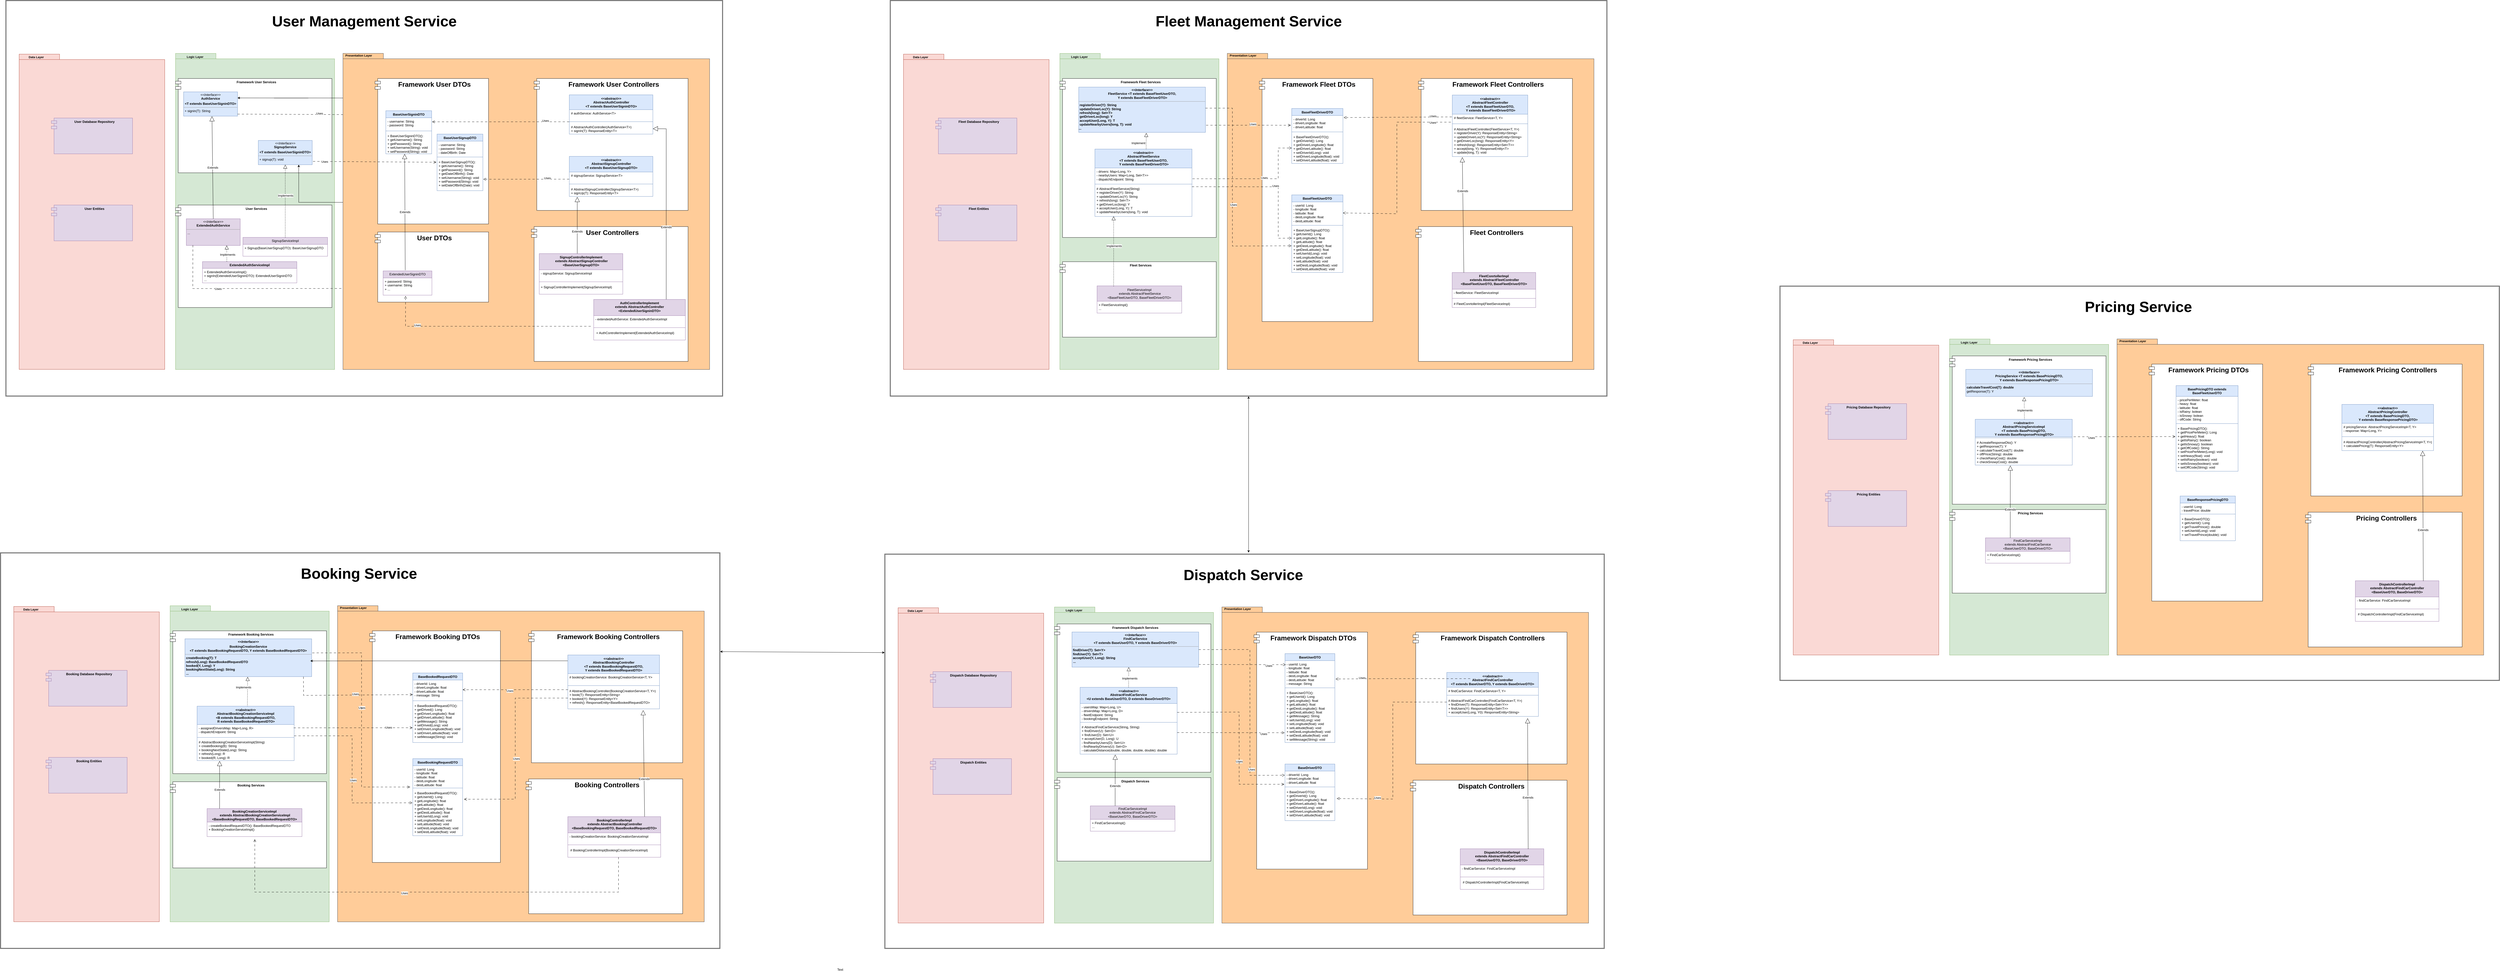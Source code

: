 <mxfile version="23.1.1" type="google">
  <diagram name="Page-1" id="b5b7bab2-c9e2-2cf4-8b2a-24fd1a2a6d21">
    <mxGraphModel grid="1" page="1" gridSize="10" guides="1" tooltips="1" connect="1" arrows="1" fold="1" pageScale="1" pageWidth="3300" pageHeight="4681" background="none" math="0" shadow="0">
      <root>
        <mxCell id="0" />
        <mxCell id="1" parent="0" />
        <mxCell id="4RTGeTHAektIE8tb0sZq-99" value="Text" style="text;html=1;align=center;verticalAlign=middle;resizable=0;points=[];autosize=1;strokeColor=none;fillColor=none;" vertex="1" parent="1">
          <mxGeometry x="-9130" y="2560" width="50" height="30" as="geometry" />
        </mxCell>
        <mxCell id="ff9eJ0lk-1YbS-Rt2xx--102" value="" style="shape=ext;double=1;rounded=0;whiteSpace=wrap;html=1;" vertex="1" parent="1">
          <mxGeometry x="-12910" y="450" width="2660" height="1470" as="geometry" />
        </mxCell>
        <mxCell id="ff9eJ0lk-1YbS-Rt2xx--103" value="`" style="shape=folder;fontStyle=1;spacingTop=10;tabWidth=150;tabHeight=20;tabPosition=left;html=1;whiteSpace=wrap;fillColor=#fad9d5;strokeColor=#ae4132;" vertex="1" parent="1">
          <mxGeometry x="-12860" y="650" width="540" height="1170" as="geometry" />
        </mxCell>
        <mxCell id="ff9eJ0lk-1YbS-Rt2xx--104" value="&lt;font style=&quot;font-size: 11px;&quot;&gt;Data Layer&lt;/font&gt;" style="text;strokeColor=none;fillColor=none;html=1;fontSize=24;fontStyle=1;verticalAlign=middle;align=center;" vertex="1" parent="1">
          <mxGeometry x="-12900.755" y="623" width="207.696" height="68.351" as="geometry" />
        </mxCell>
        <mxCell id="ff9eJ0lk-1YbS-Rt2xx--105" value="&lt;b style=&quot;border-color: var(--border-color);&quot;&gt;User Database Repository&lt;br&gt;&lt;/b&gt;" style="shape=module;align=left;spacingLeft=20;align=center;verticalAlign=top;whiteSpace=wrap;html=1;fillColor=#e1d5e7;strokeColor=#9673a6;" vertex="1" parent="1">
          <mxGeometry x="-12740.574" y="887.182" width="301.154" height="132.813" as="geometry" />
        </mxCell>
        <mxCell id="ff9eJ0lk-1YbS-Rt2xx--106" value="&lt;b style=&quot;border-color: var(--border-color);&quot;&gt;&lt;b style=&quot;border-color: var(--border-color);&quot;&gt;User Entities&lt;/b&gt;&lt;br&gt;&lt;/b&gt;" style="shape=module;align=left;spacingLeft=20;align=center;verticalAlign=top;whiteSpace=wrap;html=1;fillColor=#e1d5e7;strokeColor=#9673a6;" vertex="1" parent="1">
          <mxGeometry x="-12740.574" y="1210.003" width="301.154" height="132.813" as="geometry" />
        </mxCell>
        <mxCell id="ff9eJ0lk-1YbS-Rt2xx--136" value="" style="group;" connectable="0" vertex="1" parent="1">
          <mxGeometry x="-12280" y="620.32" width="626" height="1350" as="geometry" />
        </mxCell>
        <mxCell id="ff9eJ0lk-1YbS-Rt2xx--137" value="" style="shape=folder;fontStyle=1;spacingTop=10;tabWidth=150;tabHeight=20;tabPosition=left;html=1;whiteSpace=wrap;fillColor=#d5e8d4;strokeColor=#82b366;" vertex="1" parent="ff9eJ0lk-1YbS-Rt2xx--136">
          <mxGeometry y="26.88" width="590" height="1173.12" as="geometry" />
        </mxCell>
        <mxCell id="ff9eJ0lk-1YbS-Rt2xx--138" value="&lt;b style=&quot;border-color: var(--border-color);&quot;&gt;Framework User Services&lt;/b&gt;" style="shape=module;align=left;spacingLeft=20;align=center;verticalAlign=top;whiteSpace=wrap;html=1;" vertex="1" parent="ff9eJ0lk-1YbS-Rt2xx--136">
          <mxGeometry y="120" width="580" height="350" as="geometry" />
        </mxCell>
        <mxCell id="ff9eJ0lk-1YbS-Rt2xx--140" value="&lt;font style=&quot;font-size: 11px;&quot;&gt;Logic Layer&lt;/font&gt;" style="text;strokeColor=none;fillColor=none;html=1;fontSize=24;fontStyle=1;verticalAlign=middle;align=center;" vertex="1" parent="ff9eJ0lk-1YbS-Rt2xx--136">
          <mxGeometry x="-40.005" width="223.077" height="70.547" as="geometry" />
        </mxCell>
        <mxCell id="fQ05h5wgyysDENBSpxAR-17" value="&lt;p style=&quot;margin:0px;margin-top:4px;text-align:center;&quot;&gt;&lt;i&gt;&amp;lt;&amp;lt;Interface&amp;gt;&amp;gt;&lt;/i&gt;&lt;br&gt;&lt;b&gt;AuthService&lt;/b&gt;&lt;/p&gt;&lt;p style=&quot;margin:0px;margin-top:4px;text-align:center;&quot;&gt;&lt;b&gt;&amp;lt;T extends BaseUserSigninDTO&amp;gt;&lt;/b&gt;&lt;/p&gt;&lt;hr size=&quot;1&quot;&gt;&lt;p style=&quot;margin:0px;margin-left:4px;&quot;&gt;&lt;span style=&quot;background-color: initial;&quot;&gt;+ signin(T): String&lt;/span&gt;&lt;/p&gt;" style="verticalAlign=top;align=left;overflow=fill;fontSize=12;fontFamily=Helvetica;html=1;whiteSpace=wrap;fillColor=#dae8fc;strokeColor=#6c8ebf;" vertex="1" parent="ff9eJ0lk-1YbS-Rt2xx--136">
          <mxGeometry x="30" y="169.68" width="200" height="90" as="geometry" />
        </mxCell>
        <mxCell id="fQ05h5wgyysDENBSpxAR-20" value="&lt;p style=&quot;margin:0px;margin-top:4px;text-align:center;&quot;&gt;&lt;i&gt;&amp;lt;&amp;lt;Interface&amp;gt;&amp;gt;&lt;/i&gt;&lt;br&gt;&lt;b&gt;SignupService&lt;/b&gt;&lt;/p&gt;&lt;p style=&quot;margin:0px;margin-top:4px;text-align:center;&quot;&gt;&lt;b&gt;&amp;lt;T extends BaseUserSigninDTO&amp;gt;&lt;/b&gt;&lt;/p&gt;&lt;hr size=&quot;1&quot;&gt;&lt;p style=&quot;margin:0px;margin-left:4px;&quot;&gt;&lt;span style=&quot;background-color: initial;&quot;&gt;+ signup(T): void&lt;/span&gt;&lt;/p&gt;" style="verticalAlign=top;align=left;overflow=fill;fontSize=12;fontFamily=Helvetica;html=1;whiteSpace=wrap;fillColor=#dae8fc;strokeColor=#6c8ebf;" vertex="1" parent="ff9eJ0lk-1YbS-Rt2xx--136">
          <mxGeometry x="307" y="350" width="200" height="90" as="geometry" />
        </mxCell>
        <mxCell id="fQ05h5wgyysDENBSpxAR-41" value="&lt;b style=&quot;border-color: var(--border-color);&quot;&gt;User Services&lt;/b&gt;" style="shape=module;align=left;spacingLeft=20;align=center;verticalAlign=top;whiteSpace=wrap;html=1;" vertex="1" parent="ff9eJ0lk-1YbS-Rt2xx--136">
          <mxGeometry y="589.68" width="580" height="380.32" as="geometry" />
        </mxCell>
        <mxCell id="fQ05h5wgyysDENBSpxAR-44" value="&lt;p style=&quot;margin:0px;margin-top:4px;text-align:center;&quot;&gt;&lt;i&gt;&amp;lt;&amp;lt;Interface&amp;gt;&amp;gt;&lt;/i&gt;&lt;br&gt;&lt;b&gt;ExtendedAuthService&lt;/b&gt;&lt;/p&gt;&lt;hr size=&quot;1&quot;&gt;&lt;p style=&quot;margin:0px;margin-left:4px;&quot;&gt;...&lt;/p&gt;" style="verticalAlign=top;align=left;overflow=fill;fontSize=12;fontFamily=Helvetica;html=1;whiteSpace=wrap;fillColor=#e1d5e7;strokeColor=#9673a6;" vertex="1" parent="ff9eJ0lk-1YbS-Rt2xx--136">
          <mxGeometry x="40" y="640.68" width="200" height="99" as="geometry" />
        </mxCell>
        <mxCell id="fQ05h5wgyysDENBSpxAR-45" value="Extends" style="endArrow=block;endSize=16;endFill=0;html=1;rounded=0;exitX=0.5;exitY=0;exitDx=0;exitDy=0;entryX=0.526;entryY=1.007;entryDx=0;entryDy=0;entryPerimeter=0;" edge="1" parent="ff9eJ0lk-1YbS-Rt2xx--136" source="fQ05h5wgyysDENBSpxAR-44" target="fQ05h5wgyysDENBSpxAR-17">
          <mxGeometry width="160" relative="1" as="geometry">
            <mxPoint x="129.0" y="609.68" as="sourcePoint" />
            <mxPoint x="129.0" y="259.23" as="targetPoint" />
          </mxGeometry>
        </mxCell>
        <mxCell id="fQ05h5wgyysDENBSpxAR-46" value="&lt;b style=&quot;border-color: var(--border-color);&quot;&gt;ExtendedAuthServiceImpl&lt;br&gt;&lt;/b&gt;" style="swimlane;fontStyle=0;childLayout=stackLayout;horizontal=1;startSize=25;fillColor=#e1d5e7;horizontalStack=0;resizeParent=1;resizeParentMax=0;resizeLast=0;collapsible=1;marginBottom=0;whiteSpace=wrap;html=1;strokeColor=#9673a6;" vertex="1" parent="ff9eJ0lk-1YbS-Rt2xx--136">
          <mxGeometry x="100" y="799.68" width="350" height="79" as="geometry" />
        </mxCell>
        <mxCell id="fQ05h5wgyysDENBSpxAR-47" value="+ ExtendedAuthServiceImpl():&lt;br&gt;+&amp;nbsp;signIn(ExtendedUserSigninDTO):&amp;nbsp;ExtendedUserSigninDTO&lt;br&gt;..." style="text;strokeColor=none;fillColor=none;align=left;verticalAlign=top;spacingLeft=4;spacingRight=4;overflow=hidden;rotatable=0;points=[[0,0.5],[1,0.5]];portConstraint=eastwest;whiteSpace=wrap;html=1;" vertex="1" parent="fQ05h5wgyysDENBSpxAR-46">
          <mxGeometry y="25" width="350" height="54" as="geometry" />
        </mxCell>
        <mxCell id="fQ05h5wgyysDENBSpxAR-52" value="" style="endArrow=block;dashed=1;endFill=0;endSize=12;html=1;rounded=0;exitX=0.258;exitY=-0.002;exitDx=0;exitDy=0;entryX=0.75;entryY=1;entryDx=0;entryDy=0;exitPerimeter=0;" edge="1" parent="ff9eJ0lk-1YbS-Rt2xx--136" source="fQ05h5wgyysDENBSpxAR-46" target="fQ05h5wgyysDENBSpxAR-44">
          <mxGeometry width="160" relative="1" as="geometry">
            <mxPoint x="180" y="780" as="sourcePoint" />
            <mxPoint x="119" y="741.68" as="targetPoint" />
          </mxGeometry>
        </mxCell>
        <mxCell id="G7QCOYSQD_JsjbMZmCGa-14" value="Implements" style="edgeLabel;html=1;align=center;verticalAlign=middle;resizable=0;points=[];" connectable="0" vertex="1" parent="fQ05h5wgyysDENBSpxAR-52">
          <mxGeometry x="-0.112" y="-3" relative="1" as="geometry">
            <mxPoint as="offset" />
          </mxGeometry>
        </mxCell>
        <mxCell id="fQ05h5wgyysDENBSpxAR-35" value="SignupServiceImpl" style="swimlane;fontStyle=0;childLayout=stackLayout;horizontal=1;startSize=26;fillColor=#e1d5e7;horizontalStack=0;resizeParent=1;resizeParentMax=0;resizeLast=0;collapsible=1;marginBottom=0;whiteSpace=wrap;html=1;strokeColor=#9673a6;" vertex="1" parent="ff9eJ0lk-1YbS-Rt2xx--136">
          <mxGeometry x="250" y="709.68" width="314" height="70" as="geometry" />
        </mxCell>
        <mxCell id="fQ05h5wgyysDENBSpxAR-36" value="+ Signup(BaseUserSignupDTO):&amp;nbsp;BaseUserSignupDTO" style="text;strokeColor=none;fillColor=none;align=left;verticalAlign=top;spacingLeft=4;spacingRight=4;overflow=hidden;rotatable=0;points=[[0,0.5],[1,0.5]];portConstraint=eastwest;whiteSpace=wrap;html=1;" vertex="1" parent="fQ05h5wgyysDENBSpxAR-35">
          <mxGeometry y="26" width="314" height="44" as="geometry" />
        </mxCell>
        <mxCell id="fQ05h5wgyysDENBSpxAR-39" value="" style="endArrow=block;dashed=1;endFill=0;endSize=12;html=1;rounded=0;exitX=0.5;exitY=0;exitDx=0;exitDy=0;entryX=0.5;entryY=1;entryDx=0;entryDy=0;" edge="1" parent="ff9eJ0lk-1YbS-Rt2xx--136" source="fQ05h5wgyysDENBSpxAR-35" target="fQ05h5wgyysDENBSpxAR-20">
          <mxGeometry width="160" relative="1" as="geometry">
            <mxPoint x="390" y="609.76" as="sourcePoint" />
            <mxPoint x="481" y="609.676" as="targetPoint" />
          </mxGeometry>
        </mxCell>
        <mxCell id="G7QCOYSQD_JsjbMZmCGa-13" value="Implements" style="edgeLabel;html=1;align=center;verticalAlign=middle;resizable=0;points=[];" connectable="0" vertex="1" parent="fQ05h5wgyysDENBSpxAR-39">
          <mxGeometry x="0.151" y="-1" relative="1" as="geometry">
            <mxPoint as="offset" />
          </mxGeometry>
        </mxCell>
        <mxCell id="Yc0dajecIT0wjhhTSlsI-161" value="Text" style="text;html=1;align=center;verticalAlign=middle;resizable=0;points=[];autosize=1;strokeColor=none;fillColor=none;" vertex="1" parent="1">
          <mxGeometry x="-12005" y="2518" width="50" height="30" as="geometry" />
        </mxCell>
        <mxCell id="ff9eJ0lk-1YbS-Rt2xx--142" value="&lt;font style=&quot;font-size: 55px;&quot;&gt;User Management Service&lt;/font&gt;" style="text;strokeColor=none;fillColor=none;html=1;fontSize=24;fontStyle=1;verticalAlign=middle;align=center;" vertex="1" parent="1">
          <mxGeometry x="-12075" y="479.999" width="990" height="94.595" as="geometry" />
        </mxCell>
        <mxCell id="MfBn7ZCDACpYEkB0m4pv-124" value="" style="shape=ext;double=1;rounded=0;whiteSpace=wrap;html=1;" vertex="1" parent="1">
          <mxGeometry x="-12930" y="2500" width="2670" height="1470" as="geometry" />
        </mxCell>
        <mxCell id="MfBn7ZCDACpYEkB0m4pv-125" value="`" style="shape=folder;fontStyle=1;spacingTop=10;tabWidth=150;tabHeight=20;tabPosition=left;html=1;whiteSpace=wrap;fillColor=#fad9d5;strokeColor=#ae4132;" vertex="1" parent="1">
          <mxGeometry x="-12880" y="2700" width="540" height="1170" as="geometry" />
        </mxCell>
        <mxCell id="MfBn7ZCDACpYEkB0m4pv-126" value="&lt;font style=&quot;font-size: 11px;&quot;&gt;Data Layer&lt;/font&gt;" style="text;strokeColor=none;fillColor=none;html=1;fontSize=24;fontStyle=1;verticalAlign=middle;align=center;" vertex="1" parent="1">
          <mxGeometry x="-12920.755" y="2673" width="207.696" height="68.351" as="geometry" />
        </mxCell>
        <mxCell id="MfBn7ZCDACpYEkB0m4pv-127" value="&lt;b style=&quot;border-color: var(--border-color);&quot;&gt;Booking Database Repository&lt;br&gt;&lt;/b&gt;" style="shape=module;align=left;spacingLeft=20;align=center;verticalAlign=top;whiteSpace=wrap;html=1;fillColor=#e1d5e7;strokeColor=#9673a6;" vertex="1" parent="1">
          <mxGeometry x="-12760.574" y="2937.182" width="301.154" height="132.813" as="geometry" />
        </mxCell>
        <mxCell id="MfBn7ZCDACpYEkB0m4pv-128" value="&lt;b style=&quot;border-color: var(--border-color);&quot;&gt;&lt;b style=&quot;border-color: var(--border-color);&quot;&gt;Booking Entities&lt;/b&gt;&lt;br&gt;&lt;/b&gt;" style="shape=module;align=left;spacingLeft=20;align=center;verticalAlign=top;whiteSpace=wrap;html=1;fillColor=#e1d5e7;strokeColor=#9673a6;" vertex="1" parent="1">
          <mxGeometry x="-12760.574" y="3260.003" width="301.154" height="132.813" as="geometry" />
        </mxCell>
        <mxCell id="MfBn7ZCDACpYEkB0m4pv-129" value="" style="group;" connectable="0" vertex="1" parent="1">
          <mxGeometry x="-12300" y="2670.32" width="626" height="1350" as="geometry" />
        </mxCell>
        <mxCell id="MfBn7ZCDACpYEkB0m4pv-130" value="" style="shape=folder;fontStyle=1;spacingTop=10;tabWidth=150;tabHeight=20;tabPosition=left;html=1;whiteSpace=wrap;fillColor=#d5e8d4;strokeColor=#82b366;" vertex="1" parent="MfBn7ZCDACpYEkB0m4pv-129">
          <mxGeometry y="26.88" width="590" height="1173.12" as="geometry" />
        </mxCell>
        <mxCell id="MfBn7ZCDACpYEkB0m4pv-131" value="&lt;b style=&quot;border-color: var(--border-color);&quot;&gt;Framework Booking Services&lt;/b&gt;" style="shape=module;align=left;spacingLeft=20;align=center;verticalAlign=top;whiteSpace=wrap;html=1;" vertex="1" parent="MfBn7ZCDACpYEkB0m4pv-129">
          <mxGeometry y="120" width="580" height="530" as="geometry" />
        </mxCell>
        <mxCell id="MfBn7ZCDACpYEkB0m4pv-132" value="&lt;font style=&quot;font-size: 11px;&quot;&gt;Logic Layer&lt;/font&gt;" style="text;strokeColor=none;fillColor=none;html=1;fontSize=24;fontStyle=1;verticalAlign=middle;align=center;" vertex="1" parent="MfBn7ZCDACpYEkB0m4pv-129">
          <mxGeometry x="-40.005" width="223.077" height="70.547" as="geometry" />
        </mxCell>
        <mxCell id="MfBn7ZCDACpYEkB0m4pv-135" value="&lt;b style=&quot;border-color: var(--border-color);&quot;&gt;Booking Services&lt;/b&gt;" style="shape=module;align=left;spacingLeft=20;align=center;verticalAlign=top;whiteSpace=wrap;html=1;" vertex="1" parent="MfBn7ZCDACpYEkB0m4pv-129">
          <mxGeometry y="680" width="580" height="320" as="geometry" />
        </mxCell>
        <mxCell id="MfBn7ZCDACpYEkB0m4pv-141" value="&lt;b&gt;BookingCreationServiceImpl&lt;br&gt;&amp;nbsp;extends AbstractBookingCreationServiceImpl&lt;br&gt;&amp;lt;BaseBookingRequestDTO, BaseBookedRequestDTO&amp;gt;&lt;/b&gt;" style="swimlane;fontStyle=0;childLayout=stackLayout;horizontal=1;startSize=50;fillColor=#e1d5e7;horizontalStack=0;resizeParent=1;resizeParentMax=0;resizeLast=0;collapsible=1;marginBottom=0;whiteSpace=wrap;html=1;strokeColor=#9673a6;" vertex="1" parent="MfBn7ZCDACpYEkB0m4pv-129">
          <mxGeometry x="137" y="779.68" width="352" height="104" as="geometry" />
        </mxCell>
        <mxCell id="MfBn7ZCDACpYEkB0m4pv-142" value="- createBookedRequestDTO():&amp;nbsp;BaseBookedRequestDTO&lt;br&gt;+ BookingCreationServiceImpl()" style="text;strokeColor=none;fillColor=none;align=left;verticalAlign=top;spacingLeft=4;spacingRight=4;overflow=hidden;rotatable=0;points=[[0,0.5],[1,0.5]];portConstraint=eastwest;whiteSpace=wrap;html=1;" vertex="1" parent="MfBn7ZCDACpYEkB0m4pv-141">
          <mxGeometry y="50" width="352" height="54" as="geometry" />
        </mxCell>
        <mxCell id="MfBn7ZCDACpYEkB0m4pv-212" value="" style="endArrow=block;dashed=1;endFill=0;endSize=12;html=1;rounded=0;entryX=0.495;entryY=1.007;entryDx=0;entryDy=0;exitX=0.518;exitY=0.005;exitDx=0;exitDy=0;exitPerimeter=0;entryPerimeter=0;" edge="1" parent="MfBn7ZCDACpYEkB0m4pv-129" source="MfBn7ZCDACpYEkB0m4pv-441" target="MfBn7ZCDACpYEkB0m4pv-211">
          <mxGeometry width="160" relative="1" as="geometry">
            <mxPoint x="288.57" y="350.438" as="sourcePoint" />
            <mxPoint x="255" y="349.68" as="targetPoint" />
          </mxGeometry>
        </mxCell>
        <mxCell id="MfBn7ZCDACpYEkB0m4pv-211" value="&lt;p style=&quot;margin:0px;margin-top:4px;text-align:center;&quot;&gt;&lt;b&gt;&lt;i style=&quot;&quot;&gt;&amp;lt;&amp;lt;Interface&amp;gt;&amp;gt;&lt;/i&gt;&lt;br&gt;&lt;/b&gt;&lt;/p&gt;&lt;p style=&quot;margin:0px;margin-top:4px;text-align:center;&quot;&gt;&lt;b&gt;BookingCreationService&lt;/b&gt;&lt;/p&gt;&lt;div style=&quot;text-align: center;&quot;&gt;&lt;b&gt;&amp;lt;T extends BaseBookingRequestDTO, Y extends BaseBookedRequestDTO&amp;gt;&lt;/b&gt;&lt;/div&gt;&lt;hr size=&quot;1&quot;&gt;&lt;p style=&quot;margin:0px;margin-left:4px;&quot;&gt;&lt;b&gt;createBooking(T): T&lt;/b&gt;&lt;br&gt;&lt;/p&gt;&lt;b&gt;&amp;nbsp;refresh(Long): BaseBookedRequestDTO&lt;/b&gt;&lt;p style=&quot;margin:0px;margin-left:4px;&quot;&gt;&lt;b style=&quot;background-color: initial;&quot;&gt;booked(Y, Long): Y&lt;/b&gt;&lt;br&gt;&lt;/p&gt;&lt;p style=&quot;margin:0px;margin-left:4px;&quot;&gt;&lt;b&gt;bookingNextState(Long): String&lt;/b&gt;&lt;br&gt;&lt;/p&gt;&lt;p style=&quot;margin:0px;margin-left:4px;&quot;&gt;&lt;b&gt;...&lt;/b&gt;&lt;/p&gt;" style="verticalAlign=top;align=left;overflow=fill;fontSize=12;fontFamily=Helvetica;html=1;whiteSpace=wrap;fillColor=#dae8fc;strokeColor=#6c8ebf;" vertex="1" parent="MfBn7ZCDACpYEkB0m4pv-129">
          <mxGeometry x="55" y="149.68" width="470" height="140.32" as="geometry" />
        </mxCell>
        <mxCell id="MfBn7ZCDACpYEkB0m4pv-232" value="Extends" style="endArrow=block;endSize=16;endFill=0;html=1;rounded=0;entryX=0.232;entryY=1.017;entryDx=0;entryDy=0;entryPerimeter=0;exitX=0.649;exitY=-0.003;exitDx=0;exitDy=0;exitPerimeter=0;" edge="1" parent="MfBn7ZCDACpYEkB0m4pv-129" target="MfBn7ZCDACpYEkB0m4pv-444">
          <mxGeometry x="-0.214" width="160" relative="1" as="geometry">
            <mxPoint x="183.518" y="779.678" as="sourcePoint" />
            <mxPoint x="183.07" y="566.77" as="targetPoint" />
            <mxPoint as="offset" />
            <Array as="points" />
          </mxGeometry>
        </mxCell>
        <mxCell id="MfBn7ZCDACpYEkB0m4pv-319" value="Implements" style="edgeLabel;html=1;align=center;verticalAlign=middle;resizable=0;points=[];" connectable="0" vertex="1" parent="MfBn7ZCDACpYEkB0m4pv-129">
          <mxGeometry x="445.0" y="689.684" as="geometry">
            <mxPoint x="-173" y="-360" as="offset" />
          </mxGeometry>
        </mxCell>
        <mxCell id="MfBn7ZCDACpYEkB0m4pv-441" value="&lt;div&gt;&amp;lt;&amp;lt;abstract&amp;gt;&amp;gt;&lt;/div&gt;&lt;div&gt;AbstractBookingCreationServiceImpl&lt;/div&gt;&lt;div&gt;&amp;lt;B extends BaseBookingRequestDTO,&lt;/div&gt;&lt;div&gt;&amp;nbsp;R extends BaseBookedRequestDTO&amp;gt;&lt;/div&gt;" style="swimlane;fontStyle=1;align=center;verticalAlign=top;childLayout=stackLayout;horizontal=1;startSize=68;horizontalStack=0;resizeParent=1;resizeParentMax=0;resizeLast=0;collapsible=1;marginBottom=0;whiteSpace=wrap;html=1;fillColor=#dae8fc;strokeColor=#6c8ebf;" vertex="1" parent="MfBn7ZCDACpYEkB0m4pv-129">
          <mxGeometry x="100" y="399.68" width="360" height="202" as="geometry" />
        </mxCell>
        <mxCell id="MfBn7ZCDACpYEkB0m4pv-442" value="- assignedDriversMap: Map&amp;lt;Long, R&amp;gt;&lt;br&gt;- dispatchEndpoint: String" style="text;strokeColor=none;fillColor=none;align=left;verticalAlign=top;spacingLeft=4;spacingRight=4;overflow=hidden;rotatable=0;points=[[0,0.5],[1,0.5]];portConstraint=eastwest;whiteSpace=wrap;html=1;" vertex="1" parent="MfBn7ZCDACpYEkB0m4pv-441">
          <mxGeometry y="68" width="360" height="44" as="geometry" />
        </mxCell>
        <mxCell id="MfBn7ZCDACpYEkB0m4pv-443" value="" style="line;strokeWidth=1;fillColor=none;align=left;verticalAlign=middle;spacingTop=-1;spacingLeft=3;spacingRight=3;rotatable=0;labelPosition=right;points=[];portConstraint=eastwest;strokeColor=inherit;" vertex="1" parent="MfBn7ZCDACpYEkB0m4pv-441">
          <mxGeometry y="112" width="360" height="8" as="geometry" />
        </mxCell>
        <mxCell id="MfBn7ZCDACpYEkB0m4pv-444" value="#&amp;nbsp;AbstractBookingCreationServiceImpl(String)&lt;br&gt;+&amp;nbsp;createBooking(B):&amp;nbsp;String&lt;br style=&quot;border-color: var(--border-color);&quot;&gt;&lt;div style=&quot;border-color: var(--border-color);&quot;&gt;+ bookingNextState(Long): String&lt;/div&gt;&lt;div style=&quot;border-color: var(--border-color);&quot;&gt;+ refresh(Long): R&lt;/div&gt;&lt;div style=&quot;border-color: var(--border-color);&quot;&gt;+ booked(R, Long): R&lt;/div&gt;" style="text;strokeColor=none;fillColor=none;align=left;verticalAlign=top;spacingLeft=4;spacingRight=4;overflow=hidden;rotatable=0;points=[[0,0.5],[1,0.5]];portConstraint=eastwest;whiteSpace=wrap;html=1;" vertex="1" parent="MfBn7ZCDACpYEkB0m4pv-441">
          <mxGeometry y="120" width="360" height="82" as="geometry" />
        </mxCell>
        <mxCell id="MfBn7ZCDACpYEkB0m4pv-145" value="&lt;font style=&quot;font-size: 55px;&quot;&gt;Booking Service&lt;/font&gt;" style="text;strokeColor=none;fillColor=none;html=1;fontSize=24;fontStyle=1;verticalAlign=middle;align=center;" vertex="1" parent="1">
          <mxGeometry x="-12095" y="2529.999" width="990" height="94.595" as="geometry" />
        </mxCell>
        <mxCell id="MfBn7ZCDACpYEkB0m4pv-146" value="" style="shape=folder;fontStyle=1;spacingTop=10;tabWidth=150;tabHeight=20;tabPosition=left;html=1;whiteSpace=wrap;fillColor=#ffcc99;strokeColor=#36393d;" vertex="1" parent="1">
          <mxGeometry x="-11679" y="2697.178" width="1360" height="1173.15" as="geometry" />
        </mxCell>
        <mxCell id="MfBn7ZCDACpYEkB0m4pv-147" value="&lt;font style=&quot;font-size: 11px;&quot;&gt;Presentation Layer&lt;/font&gt;" style="text;strokeColor=none;fillColor=none;html=1;fontSize=24;fontStyle=1;verticalAlign=middle;align=center;" vertex="1" parent="1">
          <mxGeometry x="-11729" y="2680.328" width="215.38" height="40.455" as="geometry" />
        </mxCell>
        <mxCell id="MfBn7ZCDACpYEkB0m4pv-148" value="&lt;div&gt;&lt;b&gt;&lt;font style=&quot;font-size: 25px;&quot;&gt;Framework Booking DTOs&lt;/font&gt;&lt;/b&gt;&lt;/div&gt;" style="shape=module;align=left;spacingLeft=20;align=center;verticalAlign=top;whiteSpace=wrap;html=1;" vertex="1" parent="1">
          <mxGeometry x="-11560" y="2790.33" width="485" height="859.67" as="geometry" />
        </mxCell>
        <mxCell id="MfBn7ZCDACpYEkB0m4pv-149" value="&lt;div&gt;&lt;b&gt;&lt;font style=&quot;font-size: 25px;&quot;&gt;Framework Booking Controllers&lt;/font&gt;&lt;/b&gt;&lt;/div&gt;" style="shape=module;align=left;spacingLeft=20;align=center;verticalAlign=top;whiteSpace=wrap;html=1;" vertex="1" parent="1">
          <mxGeometry x="-10970" y="2790.328" width="571" height="489.67" as="geometry" />
        </mxCell>
        <mxCell id="MfBn7ZCDACpYEkB0m4pv-150" value="&amp;lt;&amp;lt;abstract&amp;gt;&amp;gt;&lt;br&gt;AbstractBookingController&lt;br&gt;&amp;lt;T extends BaseBookingRequestDTO, &lt;br&gt;Y extends BaseBookedRequestDTO&amp;gt;" style="swimlane;fontStyle=1;align=center;verticalAlign=top;childLayout=stackLayout;horizontal=1;startSize=69;horizontalStack=0;resizeParent=1;resizeParentMax=0;resizeLast=0;collapsible=1;marginBottom=0;whiteSpace=wrap;html=1;fillColor=#dae8fc;strokeColor=#6c8ebf;direction=east;" vertex="1" parent="1">
          <mxGeometry x="-10825" y="2880" width="340" height="200.005" as="geometry">
            <mxRectangle x="879" y="343.239" width="230" height="60" as="alternateBounds" />
          </mxGeometry>
        </mxCell>
        <mxCell id="MfBn7ZCDACpYEkB0m4pv-151" value="# bookingCreationService:&amp;nbsp;BookingCreationService&amp;lt;T, Y&amp;gt;" style="text;strokeColor=none;fillColor=none;align=left;verticalAlign=top;spacingLeft=4;spacingRight=4;overflow=hidden;rotatable=0;points=[[0,0.5],[1,0.5]];portConstraint=eastwest;whiteSpace=wrap;html=1;" vertex="1" parent="MfBn7ZCDACpYEkB0m4pv-150">
          <mxGeometry y="69" width="340" height="38.49" as="geometry" />
        </mxCell>
        <mxCell id="MfBn7ZCDACpYEkB0m4pv-152" value="" style="line;strokeWidth=1;fillColor=none;align=left;verticalAlign=middle;spacingTop=-1;spacingLeft=3;spacingRight=3;rotatable=0;labelPosition=right;points=[];portConstraint=eastwest;strokeColor=inherit;" vertex="1" parent="MfBn7ZCDACpYEkB0m4pv-150">
          <mxGeometry y="107.49" width="340" height="12.305" as="geometry" />
        </mxCell>
        <mxCell id="MfBn7ZCDACpYEkB0m4pv-153" value="# AbstractBookingController(BookingCreationService&amp;lt;T, Y&amp;gt;)&lt;br&gt;+&amp;nbsp;book(T):&amp;nbsp;ResponseEntity&amp;lt;String&lt;span style=&quot;background-color: initial;&quot;&gt;&amp;gt;&lt;/span&gt;&lt;br&gt;+&amp;nbsp;booked(Y):&amp;nbsp;ResponseEntity&amp;lt;Y&amp;gt;&amp;nbsp;&lt;br&gt;+ refresh():&amp;nbsp;ResponseEntity&amp;lt;BaseBookedRequestDTO&amp;gt;" style="text;strokeColor=none;fillColor=none;align=left;verticalAlign=top;spacingLeft=4;spacingRight=4;overflow=hidden;rotatable=0;points=[[0,0.5],[1,0.5]];portConstraint=eastwest;whiteSpace=wrap;html=1;" vertex="1" parent="MfBn7ZCDACpYEkB0m4pv-150">
          <mxGeometry y="119.795" width="340" height="80.21" as="geometry" />
        </mxCell>
        <mxCell id="MfBn7ZCDACpYEkB0m4pv-167" value="&lt;span style=&quot;font-size: 25px;&quot;&gt;&lt;b&gt;Booking Controllers&lt;/b&gt;&lt;/span&gt;" style="shape=module;align=left;spacingLeft=20;align=center;verticalAlign=top;whiteSpace=wrap;html=1;" vertex="1" parent="1">
          <mxGeometry x="-10980" y="3339.998" width="581" height="500.33" as="geometry" />
        </mxCell>
        <mxCell id="MfBn7ZCDACpYEkB0m4pv-168" value="BaseBookedRequestDTO" style="swimlane;fontStyle=1;align=center;verticalAlign=top;childLayout=stackLayout;horizontal=1;startSize=26;horizontalStack=0;resizeParent=1;resizeParentMax=0;resizeLast=0;collapsible=1;marginBottom=0;whiteSpace=wrap;html=1;fillColor=#dae8fc;strokeColor=#6c8ebf;" vertex="1" parent="1">
          <mxGeometry x="-11400" y="2946.91" width="185" height="258" as="geometry" />
        </mxCell>
        <mxCell id="MfBn7ZCDACpYEkB0m4pv-169" value="&lt;div&gt;&lt;span style=&quot;background-color: initial;&quot;&gt;- driverId: Long&lt;/span&gt;&lt;br&gt;&lt;/div&gt;&lt;div&gt;&lt;div&gt;- driverLongitude: float&lt;/div&gt;&lt;/div&gt;&lt;div&gt;-&amp;nbsp;driverLatitude: float&lt;/div&gt;&lt;div&gt;-&amp;nbsp;message: String&lt;/div&gt;" style="text;strokeColor=none;fillColor=none;align=left;verticalAlign=top;spacingLeft=4;spacingRight=4;overflow=hidden;rotatable=0;points=[[0,0.5],[1,0.5]];portConstraint=eastwest;whiteSpace=wrap;html=1;" vertex="1" parent="MfBn7ZCDACpYEkB0m4pv-168">
          <mxGeometry y="26" width="185" height="72" as="geometry" />
        </mxCell>
        <mxCell id="MfBn7ZCDACpYEkB0m4pv-170" value="" style="line;strokeWidth=1;fillColor=none;align=left;verticalAlign=middle;spacingTop=-1;spacingLeft=3;spacingRight=3;rotatable=0;labelPosition=right;points=[];portConstraint=eastwest;strokeColor=inherit;" vertex="1" parent="MfBn7ZCDACpYEkB0m4pv-168">
          <mxGeometry y="98" width="185" height="10" as="geometry" />
        </mxCell>
        <mxCell id="MfBn7ZCDACpYEkB0m4pv-171" value="&lt;div&gt;&lt;div style=&quot;border-color: var(--border-color);&quot;&gt;+ BaseBookedRequestDTO():&lt;/div&gt;&lt;/div&gt;&lt;div&gt;+ getDrived(): Long&lt;/div&gt;&lt;div&gt;+ getDriverLongitude(): float&lt;/div&gt;&lt;div&gt;+ getDriverLatitude(): float&lt;br&gt;&lt;/div&gt;&lt;div&gt;&lt;div style=&quot;border-color: var(--border-color);&quot;&gt;+ getMessage&lt;span style=&quot;background-color: initial;&quot;&gt;(): String&lt;/span&gt;&lt;/div&gt;&lt;/div&gt;&lt;div&gt;&lt;span style=&quot;background-color: initial;&quot;&gt;+ setDrived(Long): void&lt;/span&gt;&lt;br&gt;&lt;/div&gt;&lt;div&gt;+ setDriverLongitude(float): void&lt;/div&gt;&lt;div&gt;+ setDriverLatitude(float): void&lt;br&gt;&lt;/div&gt;&lt;div&gt;&lt;div style=&quot;border-color: var(--border-color);&quot;&gt;+ setMessage(String): void&lt;/div&gt;&lt;/div&gt;&lt;div&gt;&lt;br&gt;&lt;/div&gt;" style="text;strokeColor=none;fillColor=none;align=left;verticalAlign=top;spacingLeft=4;spacingRight=4;overflow=hidden;rotatable=0;points=[[0,0.5],[1,0.5]];portConstraint=eastwest;whiteSpace=wrap;html=1;" vertex="1" parent="MfBn7ZCDACpYEkB0m4pv-168">
          <mxGeometry y="108" width="185" height="150" as="geometry" />
        </mxCell>
        <mxCell id="MfBn7ZCDACpYEkB0m4pv-181" value="BookingControllerImpl&lt;br&gt;&amp;nbsp;extends AbstractBookingController&lt;br&gt;&amp;lt;BaseBookingRequestDTO, BaseBookedRequestDTO&amp;gt;" style="swimlane;fontStyle=1;align=center;verticalAlign=top;childLayout=stackLayout;horizontal=1;startSize=60;horizontalStack=0;resizeParent=1;resizeParentMax=0;resizeLast=0;collapsible=1;marginBottom=0;whiteSpace=wrap;html=1;fillColor=#e1d5e7;strokeColor=#9673a6;direction=east;" vertex="1" parent="1">
          <mxGeometry x="-10825" y="3480" width="344.5" height="150.782" as="geometry">
            <mxRectangle x="879" y="343.239" width="230" height="60" as="alternateBounds" />
          </mxGeometry>
        </mxCell>
        <mxCell id="MfBn7ZCDACpYEkB0m4pv-182" value="-&amp;nbsp;bookingCreationService: BookingCreationServiceImpl" style="text;strokeColor=none;fillColor=none;align=left;verticalAlign=top;spacingLeft=4;spacingRight=4;overflow=hidden;rotatable=0;points=[[0,0.5],[1,0.5]];portConstraint=eastwest;whiteSpace=wrap;html=1;" vertex="1" parent="MfBn7ZCDACpYEkB0m4pv-181">
          <mxGeometry y="60" width="344.5" height="38.486" as="geometry" />
        </mxCell>
        <mxCell id="MfBn7ZCDACpYEkB0m4pv-183" value="" style="line;strokeWidth=1;fillColor=none;align=left;verticalAlign=middle;spacingTop=-1;spacingLeft=3;spacingRight=3;rotatable=0;labelPosition=right;points=[];portConstraint=eastwest;strokeColor=inherit;" vertex="1" parent="MfBn7ZCDACpYEkB0m4pv-181">
          <mxGeometry y="98.486" width="344.5" height="12.305" as="geometry" />
        </mxCell>
        <mxCell id="MfBn7ZCDACpYEkB0m4pv-184" value="&amp;nbsp;#&amp;nbsp;BookingControllerImpl(BookingCreationServiceImpl)" style="text;strokeColor=none;fillColor=none;align=left;verticalAlign=top;spacingLeft=4;spacingRight=4;overflow=hidden;rotatable=0;points=[[0,0.5],[1,0.5]];portConstraint=eastwest;whiteSpace=wrap;html=1;" vertex="1" parent="MfBn7ZCDACpYEkB0m4pv-181">
          <mxGeometry y="110.791" width="344.5" height="39.991" as="geometry" />
        </mxCell>
        <mxCell id="MfBn7ZCDACpYEkB0m4pv-191" value="BaseBookingRequestDTO" style="swimlane;fontStyle=1;align=center;verticalAlign=top;childLayout=stackLayout;horizontal=1;startSize=26;horizontalStack=0;resizeParent=1;resizeParentMax=0;resizeLast=0;collapsible=1;marginBottom=0;whiteSpace=wrap;html=1;fillColor=#dae8fc;strokeColor=#6c8ebf;" vertex="1" parent="1">
          <mxGeometry x="-11400" y="3264.75" width="185" height="286" as="geometry" />
        </mxCell>
        <mxCell id="MfBn7ZCDACpYEkB0m4pv-192" value="&lt;div&gt;&lt;span style=&quot;background-color: initial;&quot;&gt;- userId: Long&lt;/span&gt;&lt;/div&gt;&lt;div&gt;&lt;span style=&quot;background-color: initial;&quot;&gt;- longitude: float&lt;/span&gt;&lt;/div&gt;&lt;div&gt;-&amp;nbsp;latitude: float&lt;/div&gt;&lt;div&gt;&lt;span style=&quot;background-color: initial;&quot;&gt;-&amp;nbsp;destLongitude: float&lt;/span&gt;&lt;/div&gt;&lt;div&gt;- destLatitude: float&lt;br&gt;&lt;/div&gt;" style="text;strokeColor=none;fillColor=none;align=left;verticalAlign=top;spacingLeft=4;spacingRight=4;overflow=hidden;rotatable=0;points=[[0,0.5],[1,0.5]];portConstraint=eastwest;whiteSpace=wrap;html=1;" vertex="1" parent="MfBn7ZCDACpYEkB0m4pv-191">
          <mxGeometry y="26" width="185" height="78" as="geometry" />
        </mxCell>
        <mxCell id="MfBn7ZCDACpYEkB0m4pv-193" value="" style="line;strokeWidth=1;fillColor=none;align=left;verticalAlign=middle;spacingTop=-1;spacingLeft=3;spacingRight=3;rotatable=0;labelPosition=right;points=[];portConstraint=eastwest;strokeColor=inherit;" vertex="1" parent="MfBn7ZCDACpYEkB0m4pv-191">
          <mxGeometry y="104" width="185" height="10" as="geometry" />
        </mxCell>
        <mxCell id="MfBn7ZCDACpYEkB0m4pv-194" value="&lt;div&gt;&lt;div style=&quot;border-color: var(--border-color);&quot;&gt;+ BaseBookedRequestDTO():&lt;/div&gt;&lt;/div&gt;&lt;div&gt;+ getUserId(): Long&lt;/div&gt;&lt;div&gt;+ getLongitude(): float&lt;/div&gt;&lt;div&gt;+ getLatitude(): float&lt;br&gt;&lt;/div&gt;&lt;div&gt;&lt;div style=&quot;border-color: var(--border-color);&quot;&gt;+ getDestLongitude(): float&lt;br style=&quot;border-color: var(--border-color);&quot;&gt;&lt;/div&gt;&lt;/div&gt;&lt;div&gt;&lt;div style=&quot;border-color: var(--border-color);&quot;&gt;+ getDestLatitude(): float&lt;/div&gt;&lt;/div&gt;&lt;div&gt;+ setUserId(Long): void&lt;/div&gt;&lt;div&gt;+ setLongitude(float): void&lt;/div&gt;&lt;div&gt;+ setLatitude(float): void&lt;/div&gt;+ setDestLongitude(float): void&lt;div&gt;+ setDestLatitude(float): void&lt;br&gt;&lt;/div&gt;" style="text;strokeColor=none;fillColor=none;align=left;verticalAlign=top;spacingLeft=4;spacingRight=4;overflow=hidden;rotatable=0;points=[[0,0.5],[1,0.5]];portConstraint=eastwest;whiteSpace=wrap;html=1;" vertex="1" parent="MfBn7ZCDACpYEkB0m4pv-191">
          <mxGeometry y="114" width="185" height="172" as="geometry" />
        </mxCell>
        <mxCell id="q369Z9Bk17SDCj8ULMYR-4" value="" style="endArrow=classic;html=1;rounded=0;exitX=-0.008;exitY=0.084;exitDx=0;exitDy=0;exitPerimeter=0;entryX=1;entryY=0.25;entryDx=0;entryDy=0;" edge="1" parent="1" source="ff9eJ0lk-1YbS-Rt2xx--115" target="fQ05h5wgyysDENBSpxAR-17">
          <mxGeometry width="50" height="50" relative="1" as="geometry">
            <mxPoint x="-11590" y="946.78" as="sourcePoint" />
            <mxPoint x="-11540" y="896.78" as="targetPoint" />
          </mxGeometry>
        </mxCell>
        <mxCell id="G7QCOYSQD_JsjbMZmCGa-1" value="" style="endArrow=classic;html=1;rounded=0;exitX=-0.008;exitY=0.084;exitDx=0;exitDy=0;exitPerimeter=0;entryX=0.75;entryY=1;entryDx=0;entryDy=0;" edge="1" parent="1" target="fQ05h5wgyysDENBSpxAR-20">
          <mxGeometry width="50" height="50" relative="1" as="geometry">
            <mxPoint x="-10821" y="1084" as="sourcePoint" />
            <mxPoint x="-12049" y="1084" as="targetPoint" />
            <Array as="points">
              <mxPoint x="-11020" y="1084" />
              <mxPoint x="-11020" y="1200" />
              <mxPoint x="-11823" y="1200" />
            </Array>
          </mxGeometry>
        </mxCell>
        <mxCell id="G7QCOYSQD_JsjbMZmCGa-7" value="" style="endArrow=open;startArrow=none;endFill=0;startFill=0;endSize=8;html=1;verticalAlign=bottom;labelBackgroundColor=none;strokeWidth=1;rounded=0;entryX=0;entryY=0;entryDx=0;entryDy=0;dashed=1;dashPattern=8 8;exitX=1;exitY=0.75;exitDx=0;exitDy=0;" edge="1" parent="1">
          <mxGeometry width="160" relative="1" as="geometry">
            <mxPoint x="-12050" y="872.5" as="sourcePoint" />
            <mxPoint x="-11500" y="875" as="targetPoint" />
            <Array as="points" />
          </mxGeometry>
        </mxCell>
        <mxCell id="G7QCOYSQD_JsjbMZmCGa-21" value="Uses" style="edgeLabel;html=1;align=center;verticalAlign=middle;resizable=0;points=[];" connectable="0" vertex="1" parent="G7QCOYSQD_JsjbMZmCGa-7">
          <mxGeometry x="0.104" y="4" relative="1" as="geometry">
            <mxPoint as="offset" />
          </mxGeometry>
        </mxCell>
        <mxCell id="MfBn7ZCDACpYEkB0m4pv-217" value="" style="endArrow=classic;html=1;rounded=0;exitX=-0.002;exitY=0.108;exitDx=0;exitDy=0;exitPerimeter=0;" edge="1" parent="1" source="MfBn7ZCDACpYEkB0m4pv-150">
          <mxGeometry width="50" height="50" relative="1" as="geometry">
            <mxPoint x="-10825" y="2934.96" as="sourcePoint" />
            <mxPoint x="-11780" y="2902" as="targetPoint" />
          </mxGeometry>
        </mxCell>
        <mxCell id="G7QCOYSQD_JsjbMZmCGa-11" value="" style="endArrow=open;startArrow=none;endFill=0;startFill=0;endSize=8;html=1;verticalAlign=bottom;labelBackgroundColor=none;strokeWidth=1;rounded=0;dashed=1;dashPattern=8 8;exitX=0.122;exitY=0.989;exitDx=0;exitDy=0;exitPerimeter=0;entryX=-0.006;entryY=0.611;entryDx=0;entryDy=0;entryPerimeter=0;" edge="1" parent="1" source="fQ05h5wgyysDENBSpxAR-44" target="fQ05h5wgyysDENBSpxAR-11">
          <mxGeometry width="160" relative="1" as="geometry">
            <mxPoint x="-11899" y="1497.36" as="sourcePoint" />
            <mxPoint x="-11520" y="1520" as="targetPoint" />
            <Array as="points">
              <mxPoint x="-12216" y="1520" />
            </Array>
          </mxGeometry>
        </mxCell>
        <mxCell id="G7QCOYSQD_JsjbMZmCGa-17" value="Uses" style="edgeLabel;html=1;align=center;verticalAlign=middle;resizable=0;points=[];" connectable="0" vertex="1" parent="G7QCOYSQD_JsjbMZmCGa-11">
          <mxGeometry x="-0.411" y="-1" relative="1" as="geometry">
            <mxPoint as="offset" />
          </mxGeometry>
        </mxCell>
        <mxCell id="MfBn7ZCDACpYEkB0m4pv-219" value="" style="endArrow=open;startArrow=none;endFill=0;startFill=0;endSize=8;html=1;verticalAlign=bottom;labelBackgroundColor=none;strokeWidth=1;rounded=0;entryX=-0.009;entryY=0.29;entryDx=0;entryDy=0;dashed=1;dashPattern=8 8;entryPerimeter=0;" edge="1" parent="1" target="MfBn7ZCDACpYEkB0m4pv-194">
          <mxGeometry width="160" relative="1" as="geometry">
            <mxPoint x="-11840" y="3180" as="sourcePoint" />
            <mxPoint x="-11285" y="3242.5" as="targetPoint" />
            <Array as="points">
              <mxPoint x="-11625" y="3180" />
              <mxPoint x="-11625" y="3240" />
              <mxPoint x="-11625" y="3429" />
            </Array>
          </mxGeometry>
        </mxCell>
        <mxCell id="MfBn7ZCDACpYEkB0m4pv-220" value="Uses" style="edgeLabel;html=1;align=center;verticalAlign=middle;resizable=0;points=[];" connectable="0" vertex="1" parent="MfBn7ZCDACpYEkB0m4pv-219">
          <mxGeometry x="0.104" y="4" relative="1" as="geometry">
            <mxPoint as="offset" />
          </mxGeometry>
        </mxCell>
        <mxCell id="MfBn7ZCDACpYEkB0m4pv-223" value="" style="endArrow=open;startArrow=none;endFill=0;startFill=0;endSize=8;html=1;verticalAlign=bottom;labelBackgroundColor=none;strokeWidth=1;rounded=0;entryX=0;entryY=0.861;entryDx=0;entryDy=0;dashed=1;dashPattern=8 8;exitX=0.998;exitY=0.23;exitDx=0;exitDy=0;entryPerimeter=0;exitPerimeter=0;" edge="1" parent="1">
          <mxGeometry width="160" relative="1" as="geometry">
            <mxPoint x="-11841.7" y="3150.38" as="sourcePoint" />
            <mxPoint x="-11400.91" y="3150" as="targetPoint" />
            <Array as="points" />
          </mxGeometry>
        </mxCell>
        <mxCell id="MfBn7ZCDACpYEkB0m4pv-224" value="Uses" style="edgeLabel;html=1;align=center;verticalAlign=middle;resizable=0;points=[];" connectable="0" vertex="1" parent="MfBn7ZCDACpYEkB0m4pv-223">
          <mxGeometry x="0.104" y="4" relative="1" as="geometry">
            <mxPoint x="9" y="-70" as="offset" />
          </mxGeometry>
        </mxCell>
        <mxCell id="MfBn7ZCDACpYEkB0m4pv-225" value="" style="endArrow=open;startArrow=none;endFill=0;startFill=0;endSize=8;html=1;verticalAlign=bottom;labelBackgroundColor=none;strokeWidth=1;rounded=0;dashed=1;dashPattern=8 8;exitX=0;exitY=0.5;exitDx=0;exitDy=0;entryX=1.029;entryY=0.213;entryDx=0;entryDy=0;entryPerimeter=0;" edge="1" parent="1" source="MfBn7ZCDACpYEkB0m4pv-153" target="MfBn7ZCDACpYEkB0m4pv-194">
          <mxGeometry width="160" relative="1" as="geometry">
            <mxPoint x="-10835" y="3070" as="sourcePoint" />
            <mxPoint x="-11095" y="3070" as="targetPoint" />
            <Array as="points">
              <mxPoint x="-11020" y="3040" />
              <mxPoint x="-11020" y="3415" />
            </Array>
          </mxGeometry>
        </mxCell>
        <mxCell id="MfBn7ZCDACpYEkB0m4pv-226" value="Uses" style="edgeLabel;html=1;align=center;verticalAlign=middle;resizable=0;points=[];" connectable="0" vertex="1" parent="MfBn7ZCDACpYEkB0m4pv-225">
          <mxGeometry x="0.104" y="4" relative="1" as="geometry">
            <mxPoint as="offset" />
          </mxGeometry>
        </mxCell>
        <mxCell id="MfBn7ZCDACpYEkB0m4pv-227" value="" style="endArrow=open;startArrow=none;endFill=0;startFill=0;endSize=8;html=1;verticalAlign=bottom;labelBackgroundColor=none;strokeWidth=1;rounded=0;dashed=1;dashPattern=8 8;entryX=1;entryY=0.5;entryDx=0;entryDy=0;exitX=0.002;exitY=0.111;exitDx=0;exitDy=0;exitPerimeter=0;" edge="1" parent="1" target="MfBn7ZCDACpYEkB0m4pv-169" source="MfBn7ZCDACpYEkB0m4pv-153">
          <mxGeometry width="160" relative="1" as="geometry">
            <mxPoint x="-10840" y="3009" as="sourcePoint" />
            <mxPoint x="-11315" y="2990" as="targetPoint" />
            <Array as="points" />
          </mxGeometry>
        </mxCell>
        <mxCell id="MfBn7ZCDACpYEkB0m4pv-228" value="Uses" style="edgeLabel;html=1;align=center;verticalAlign=middle;resizable=0;points=[];" connectable="0" vertex="1" parent="MfBn7ZCDACpYEkB0m4pv-227">
          <mxGeometry x="0.104" y="4" relative="1" as="geometry">
            <mxPoint as="offset" />
          </mxGeometry>
        </mxCell>
        <mxCell id="MfBn7ZCDACpYEkB0m4pv-229" value="" style="endArrow=open;startArrow=none;endFill=0;startFill=0;endSize=8;html=1;verticalAlign=bottom;labelBackgroundColor=none;strokeWidth=1;rounded=0;entryX=0.503;entryY=1.182;entryDx=0;entryDy=0;dashed=1;dashPattern=8 8;entryPerimeter=0;exitX=0.546;exitY=0.983;exitDx=0;exitDy=0;exitPerimeter=0;" edge="1" parent="1" source="MfBn7ZCDACpYEkB0m4pv-184" target="MfBn7ZCDACpYEkB0m4pv-142">
          <mxGeometry width="160" relative="1" as="geometry">
            <mxPoint x="-10992" y="3760" as="sourcePoint" />
            <mxPoint x="-11265" y="3763" as="targetPoint" />
            <Array as="points">
              <mxPoint x="-10637" y="3760" />
              <mxPoint x="-11986" y="3760" />
            </Array>
          </mxGeometry>
        </mxCell>
        <mxCell id="MfBn7ZCDACpYEkB0m4pv-230" value="Uses" style="edgeLabel;html=1;align=center;verticalAlign=middle;resizable=0;points=[];" connectable="0" vertex="1" parent="MfBn7ZCDACpYEkB0m4pv-229">
          <mxGeometry x="0.104" y="4" relative="1" as="geometry">
            <mxPoint as="offset" />
          </mxGeometry>
        </mxCell>
        <mxCell id="MfBn7ZCDACpYEkB0m4pv-231" value="Extends" style="endArrow=block;endSize=16;endFill=0;html=1;rounded=0;entryX=0.822;entryY=1.06;entryDx=0;entryDy=0;entryPerimeter=0;exitX=0.827;exitY=0;exitDx=0;exitDy=0;exitPerimeter=0;" edge="1" parent="1" source="MfBn7ZCDACpYEkB0m4pv-181" target="MfBn7ZCDACpYEkB0m4pv-153">
          <mxGeometry x="-0.29" width="160" relative="1" as="geometry">
            <mxPoint x="-10560" y="3560" as="sourcePoint" />
            <mxPoint x="-10485" y="2986.328" as="targetPoint" />
            <mxPoint as="offset" />
            <Array as="points" />
          </mxGeometry>
        </mxCell>
        <mxCell id="MfBn7ZCDACpYEkB0m4pv-233" value="" style="shape=ext;double=1;rounded=0;whiteSpace=wrap;html=1;" vertex="1" parent="1">
          <mxGeometry x="-9650" y="2504.75" width="2670" height="1465.25" as="geometry" />
        </mxCell>
        <mxCell id="MfBn7ZCDACpYEkB0m4pv-234" value="`" style="shape=folder;fontStyle=1;spacingTop=10;tabWidth=150;tabHeight=20;tabPosition=left;html=1;whiteSpace=wrap;fillColor=#fad9d5;strokeColor=#ae4132;" vertex="1" parent="1">
          <mxGeometry x="-9600" y="2704.75" width="540" height="1170" as="geometry" />
        </mxCell>
        <mxCell id="MfBn7ZCDACpYEkB0m4pv-235" value="&lt;font style=&quot;font-size: 11px;&quot;&gt;Data Layer&lt;/font&gt;" style="text;strokeColor=none;fillColor=none;html=1;fontSize=24;fontStyle=1;verticalAlign=middle;align=center;" vertex="1" parent="1">
          <mxGeometry x="-9640.755" y="2677.75" width="207.696" height="68.351" as="geometry" />
        </mxCell>
        <mxCell id="MfBn7ZCDACpYEkB0m4pv-236" value="&lt;b style=&quot;border-color: var(--border-color);&quot;&gt;Dispatch Database Repository&lt;br&gt;&lt;/b&gt;" style="shape=module;align=left;spacingLeft=20;align=center;verticalAlign=top;whiteSpace=wrap;html=1;fillColor=#e1d5e7;strokeColor=#9673a6;" vertex="1" parent="1">
          <mxGeometry x="-9480.574" y="2941.932" width="301.154" height="132.813" as="geometry" />
        </mxCell>
        <mxCell id="MfBn7ZCDACpYEkB0m4pv-237" value="&lt;b style=&quot;border-color: var(--border-color);&quot;&gt;&lt;b style=&quot;border-color: var(--border-color);&quot;&gt;Dispatch Entities&lt;/b&gt;&lt;br&gt;&lt;/b&gt;" style="shape=module;align=left;spacingLeft=20;align=center;verticalAlign=top;whiteSpace=wrap;html=1;fillColor=#e1d5e7;strokeColor=#9673a6;" vertex="1" parent="1">
          <mxGeometry x="-9480.574" y="3264.753" width="301.154" height="132.813" as="geometry" />
        </mxCell>
        <mxCell id="MfBn7ZCDACpYEkB0m4pv-238" value="" style="group;" connectable="0" vertex="1" parent="1">
          <mxGeometry x="-8975" y="2675.07" width="626" height="1350" as="geometry" />
        </mxCell>
        <mxCell id="MfBn7ZCDACpYEkB0m4pv-239" value="" style="shape=folder;fontStyle=1;spacingTop=10;tabWidth=150;tabHeight=20;tabPosition=left;html=1;whiteSpace=wrap;fillColor=#d5e8d4;strokeColor=#82b366;" vertex="1" parent="MfBn7ZCDACpYEkB0m4pv-238">
          <mxGeometry x="-45" y="26.88" width="590" height="1173.12" as="geometry" />
        </mxCell>
        <mxCell id="MfBn7ZCDACpYEkB0m4pv-240" value="&lt;b style=&quot;border-color: var(--border-color);&quot;&gt;Framework Dispatch Services&lt;/b&gt;" style="shape=module;align=left;spacingLeft=20;align=center;verticalAlign=top;whiteSpace=wrap;html=1;" vertex="1" parent="MfBn7ZCDACpYEkB0m4pv-238">
          <mxGeometry x="-45" y="89.68" width="580" height="550.32" as="geometry" />
        </mxCell>
        <mxCell id="MfBn7ZCDACpYEkB0m4pv-241" value="&lt;font style=&quot;font-size: 11px;&quot;&gt;Logic Layer&lt;/font&gt;" style="text;strokeColor=none;fillColor=none;html=1;fontSize=24;fontStyle=1;verticalAlign=middle;align=center;" vertex="1" parent="MfBn7ZCDACpYEkB0m4pv-238">
          <mxGeometry x="-85.005" width="223.077" height="70.547" as="geometry" />
        </mxCell>
        <mxCell id="MfBn7ZCDACpYEkB0m4pv-244" value="&lt;b style=&quot;border-color: var(--border-color);&quot;&gt;Dispatch Services&lt;/b&gt;" style="shape=module;align=left;spacingLeft=20;align=center;verticalAlign=top;whiteSpace=wrap;html=1;" vertex="1" parent="MfBn7ZCDACpYEkB0m4pv-238">
          <mxGeometry x="-45" y="660" width="580" height="310" as="geometry" />
        </mxCell>
        <mxCell id="MfBn7ZCDACpYEkB0m4pv-251" value="FindCarServiceImpl&lt;br&gt;extends AbstractFindCarService&lt;br&gt;&amp;lt;BaseUserDTO, BaseDriverDTO&amp;gt;" style="swimlane;fontStyle=0;childLayout=stackLayout;horizontal=1;startSize=50;fillColor=#e1d5e7;horizontalStack=0;resizeParent=1;resizeParentMax=0;resizeLast=0;collapsible=1;marginBottom=0;whiteSpace=wrap;html=1;strokeColor=#9673a6;" vertex="1" parent="MfBn7ZCDACpYEkB0m4pv-238">
          <mxGeometry x="88" y="764.93" width="314" height="94" as="geometry" />
        </mxCell>
        <mxCell id="MfBn7ZCDACpYEkB0m4pv-252" value="+ FindCarServiceImpl()&lt;br&gt;..." style="text;strokeColor=none;fillColor=none;align=left;verticalAlign=top;spacingLeft=4;spacingRight=4;overflow=hidden;rotatable=0;points=[[0,0.5],[1,0.5]];portConstraint=eastwest;whiteSpace=wrap;html=1;" vertex="1" parent="MfBn7ZCDACpYEkB0m4pv-251">
          <mxGeometry y="50" width="314" height="44" as="geometry" />
        </mxCell>
        <mxCell id="MfBn7ZCDACpYEkB0m4pv-312" value="&lt;p style=&quot;margin:0px;margin-top:4px;text-align:center;&quot;&gt;&lt;b&gt;&lt;i style=&quot;&quot;&gt;&amp;lt;&amp;lt;Interface&amp;gt;&amp;gt;&lt;/i&gt;&lt;br&gt;&lt;/b&gt;&lt;/p&gt;&lt;div style=&quot;text-align: center;&quot;&gt;&lt;b&gt;FindCarService&lt;/b&gt;&lt;/div&gt;&lt;div style=&quot;text-align: center;&quot;&gt;&lt;b&gt;&amp;lt;T extends BaseUserDTO, Y extends BaseDriverDTO&amp;gt;&lt;/b&gt;&lt;/div&gt;&lt;hr size=&quot;1&quot;&gt;&lt;b&gt;&amp;nbsp;findDriver&lt;/b&gt;&lt;b style=&quot;background-color: initial;&quot;&gt;(T): Set&amp;lt;Y&amp;gt;&lt;/b&gt;&lt;b&gt;&lt;br&gt;&amp;nbsp;findUser(Y): Set&amp;lt;T&amp;gt;&lt;/b&gt;&lt;br&gt;&lt;div style=&quot;&quot;&gt;&lt;b&gt;&amp;nbsp;acceptUser(Y, Long): String&lt;/b&gt;&lt;/div&gt;&lt;p style=&quot;margin:0px;margin-left:4px;&quot;&gt;&lt;b&gt;...&lt;/b&gt;&lt;/p&gt;" style="verticalAlign=top;align=left;overflow=fill;fontSize=12;fontFamily=Helvetica;html=1;whiteSpace=wrap;fillColor=#dae8fc;strokeColor=#6c8ebf;" vertex="1" parent="MfBn7ZCDACpYEkB0m4pv-238">
          <mxGeometry x="20" y="119.68" width="470" height="130.32" as="geometry" />
        </mxCell>
        <mxCell id="MfBn7ZCDACpYEkB0m4pv-317" value="" style="endArrow=block;dashed=1;endFill=0;endSize=12;html=1;rounded=0;exitX=0.5;exitY=0;exitDx=0;exitDy=0;entryX=0.448;entryY=1.002;entryDx=0;entryDy=0;entryPerimeter=0;" edge="1" parent="MfBn7ZCDACpYEkB0m4pv-238" source="MfBn7ZCDACpYEkB0m4pv-333" target="MfBn7ZCDACpYEkB0m4pv-312">
          <mxGeometry width="160" relative="1" as="geometry">
            <mxPoint x="199.8" y="319.36" as="sourcePoint" />
            <mxPoint x="230" y="254.93" as="targetPoint" />
          </mxGeometry>
        </mxCell>
        <mxCell id="MfBn7ZCDACpYEkB0m4pv-318" value="Implements" style="edgeLabel;html=1;align=center;verticalAlign=middle;resizable=0;points=[];" connectable="0" vertex="1" parent="MfBn7ZCDACpYEkB0m4pv-238">
          <mxGeometry x="220.0" y="299.684" as="geometry">
            <mxPoint x="14" y="-8" as="offset" />
          </mxGeometry>
        </mxCell>
        <mxCell id="MfBn7ZCDACpYEkB0m4pv-333" value="&lt;b style=&quot;border-color: var(--border-color);&quot;&gt;&amp;lt;&amp;lt;abstract&amp;gt;&amp;gt;&lt;/b&gt;&lt;br style=&quot;border-color: var(--border-color); font-weight: 400;&quot;&gt;&lt;b style=&quot;border-color: var(--border-color);&quot;&gt;AbstractFindCarService&lt;br style=&quot;border-color: var(--border-color);&quot;&gt;&amp;lt;U extends BaseUserDTO, D extends BaseDriverDTO&amp;gt;&lt;/b&gt;" style="swimlane;fontStyle=1;align=center;verticalAlign=top;childLayout=stackLayout;horizontal=1;startSize=60;horizontalStack=0;resizeParent=1;resizeParentMax=0;resizeLast=0;collapsible=1;marginBottom=0;whiteSpace=wrap;html=1;fillColor=#dae8fc;strokeColor=#6c8ebf;" vertex="1" parent="MfBn7ZCDACpYEkB0m4pv-238">
          <mxGeometry x="50" y="324.93" width="360" height="248" as="geometry" />
        </mxCell>
        <mxCell id="MfBn7ZCDACpYEkB0m4pv-334" value="- usersMap: Map&amp;lt;Long, U&amp;gt;&lt;br&gt;- driversMap: Map&amp;lt;Long, D&amp;gt;&lt;br&gt;-&amp;nbsp;fleetEndpoint: String&lt;br&gt;-&amp;nbsp;bookingEndpoint: String" style="text;strokeColor=none;fillColor=none;align=left;verticalAlign=top;spacingLeft=4;spacingRight=4;overflow=hidden;rotatable=0;points=[[0,0.5],[1,0.5]];portConstraint=eastwest;whiteSpace=wrap;html=1;" vertex="1" parent="MfBn7ZCDACpYEkB0m4pv-333">
          <mxGeometry y="60" width="360" height="66" as="geometry" />
        </mxCell>
        <mxCell id="MfBn7ZCDACpYEkB0m4pv-335" value="" style="line;strokeWidth=1;fillColor=none;align=left;verticalAlign=middle;spacingTop=-1;spacingLeft=3;spacingRight=3;rotatable=0;labelPosition=right;points=[];portConstraint=eastwest;strokeColor=inherit;" vertex="1" parent="MfBn7ZCDACpYEkB0m4pv-333">
          <mxGeometry y="126" width="360" height="8" as="geometry" />
        </mxCell>
        <mxCell id="MfBn7ZCDACpYEkB0m4pv-336" value="#&amp;nbsp;AbstractFindCarService(String, String)&lt;br&gt;+ findDriver(U): Set&amp;lt;D&amp;gt;&lt;br&gt;+&amp;nbsp;findUser(D):&amp;nbsp;Set&amp;lt;U&amp;gt;&lt;br&gt;+ acceptUser(D, Long):&amp;nbsp;U&lt;br&gt;- findNearbyUsers(D): Set&amp;lt;U&amp;gt;&lt;br&gt;- findNearbyDrivers(U):&amp;nbsp;Set&amp;lt;D&amp;gt;&lt;br&gt;-&amp;nbsp;calculateDistance(double, double, double, double): double" style="text;strokeColor=none;fillColor=none;align=left;verticalAlign=top;spacingLeft=4;spacingRight=4;overflow=hidden;rotatable=0;points=[[0,0.5],[1,0.5]];portConstraint=eastwest;whiteSpace=wrap;html=1;" vertex="1" parent="MfBn7ZCDACpYEkB0m4pv-333">
          <mxGeometry y="134" width="360" height="114" as="geometry" />
        </mxCell>
        <mxCell id="MfBn7ZCDACpYEkB0m4pv-341" value="Extends" style="endArrow=block;endSize=16;endFill=0;html=1;rounded=0;entryX=0.362;entryY=1.016;entryDx=0;entryDy=0;entryPerimeter=0;" edge="1" parent="MfBn7ZCDACpYEkB0m4pv-238" target="MfBn7ZCDACpYEkB0m4pv-336">
          <mxGeometry x="-0.214" width="160" relative="1" as="geometry">
            <mxPoint x="180" y="764.93" as="sourcePoint" />
            <mxPoint x="150" y="584.93" as="targetPoint" />
            <mxPoint as="offset" />
            <Array as="points" />
          </mxGeometry>
        </mxCell>
        <mxCell id="MfBn7ZCDACpYEkB0m4pv-255" value="Text" style="text;html=1;align=center;verticalAlign=middle;resizable=0;points=[];autosize=1;strokeColor=none;fillColor=none;" vertex="1" parent="1">
          <mxGeometry x="-9840" y="4032.75" width="50" height="30" as="geometry" />
        </mxCell>
        <mxCell id="MfBn7ZCDACpYEkB0m4pv-256" value="&lt;font style=&quot;font-size: 55px;&quot;&gt;Dispatch Service&lt;/font&gt;" style="text;strokeColor=none;fillColor=none;html=1;fontSize=24;fontStyle=1;verticalAlign=middle;align=center;" vertex="1" parent="1">
          <mxGeometry x="-8815" y="2534.749" width="990" height="94.595" as="geometry" />
        </mxCell>
        <mxCell id="MfBn7ZCDACpYEkB0m4pv-257" value="" style="shape=folder;fontStyle=1;spacingTop=10;tabWidth=150;tabHeight=20;tabPosition=left;html=1;whiteSpace=wrap;fillColor=#ffcc99;strokeColor=#36393d;" vertex="1" parent="1">
          <mxGeometry x="-8399" y="2701.928" width="1360" height="1173.15" as="geometry" />
        </mxCell>
        <mxCell id="MfBn7ZCDACpYEkB0m4pv-258" value="&lt;font style=&quot;font-size: 11px;&quot;&gt;Presentation Layer&lt;/font&gt;" style="text;strokeColor=none;fillColor=none;html=1;fontSize=24;fontStyle=1;verticalAlign=middle;align=center;" vertex="1" parent="1">
          <mxGeometry x="-8449" y="2685.078" width="215.38" height="40.455" as="geometry" />
        </mxCell>
        <mxCell id="MfBn7ZCDACpYEkB0m4pv-259" value="&lt;div&gt;&lt;b&gt;&lt;font style=&quot;font-size: 25px;&quot;&gt;Framework Dispatch DTOs&lt;/font&gt;&lt;/b&gt;&lt;/div&gt;" style="shape=module;align=left;spacingLeft=20;align=center;verticalAlign=top;whiteSpace=wrap;html=1;" vertex="1" parent="1">
          <mxGeometry x="-8280" y="2795.08" width="421" height="879.67" as="geometry" />
        </mxCell>
        <mxCell id="MfBn7ZCDACpYEkB0m4pv-260" value="&lt;div&gt;&lt;b&gt;&lt;font style=&quot;font-size: 25px;&quot;&gt;Framework Dispatch Controllers&lt;/font&gt;&lt;/b&gt;&lt;/div&gt;" style="shape=module;align=left;spacingLeft=20;align=center;verticalAlign=top;whiteSpace=wrap;html=1;" vertex="1" parent="1">
          <mxGeometry x="-7690" y="2795.078" width="571" height="489.67" as="geometry" />
        </mxCell>
        <mxCell id="MfBn7ZCDACpYEkB0m4pv-261" value="&amp;lt;&amp;lt;abstract&amp;gt;&amp;gt;&lt;br&gt;AbstractFindCarController&lt;br&gt;&amp;lt;T extends BaseUserDTO, Y extends BaseDriverDTO&amp;gt;" style="swimlane;fontStyle=1;align=center;verticalAlign=top;childLayout=stackLayout;horizontal=1;startSize=55;horizontalStack=0;resizeParent=1;resizeParentMax=0;resizeLast=0;collapsible=1;marginBottom=0;whiteSpace=wrap;html=1;fillColor=#dae8fc;strokeColor=#6c8ebf;direction=east;" vertex="1" parent="1">
          <mxGeometry x="-7565" y="2944.75" width="340" height="163.165" as="geometry">
            <mxRectangle x="879" y="343.239" width="230" height="60" as="alternateBounds" />
          </mxGeometry>
        </mxCell>
        <mxCell id="MfBn7ZCDACpYEkB0m4pv-262" value="# findCarService:&amp;nbsp;FindCarService&amp;lt;T, Y&amp;gt;" style="text;strokeColor=none;fillColor=none;align=left;verticalAlign=top;spacingLeft=4;spacingRight=4;overflow=hidden;rotatable=0;points=[[0,0.5],[1,0.5]];portConstraint=eastwest;whiteSpace=wrap;html=1;" vertex="1" parent="MfBn7ZCDACpYEkB0m4pv-261">
          <mxGeometry y="55" width="340" height="23.49" as="geometry" />
        </mxCell>
        <mxCell id="MfBn7ZCDACpYEkB0m4pv-263" value="" style="line;strokeWidth=1;fillColor=none;align=left;verticalAlign=middle;spacingTop=-1;spacingLeft=3;spacingRight=3;rotatable=0;labelPosition=right;points=[];portConstraint=eastwest;strokeColor=inherit;" vertex="1" parent="MfBn7ZCDACpYEkB0m4pv-261">
          <mxGeometry y="78.49" width="340" height="12.305" as="geometry" />
        </mxCell>
        <mxCell id="MfBn7ZCDACpYEkB0m4pv-264" value="# AbstractFindCarController(FindCarService&amp;lt;T, Y&amp;gt;)&lt;br&gt;+&amp;nbsp;findDriver(T):&amp;nbsp;ResponseEntity&amp;lt;Set&amp;lt;Y&amp;gt;&amp;gt;&lt;br&gt;+&amp;nbsp;findUsers(Y):&amp;nbsp;ResponseEntity&amp;lt;Set&amp;lt;T&amp;gt;&amp;gt;&lt;br&gt;+&amp;nbsp;acceptUser(Long, Y0):&amp;nbsp;ResponseEntity&amp;lt;String&amp;gt;" style="text;strokeColor=none;fillColor=none;align=left;verticalAlign=top;spacingLeft=4;spacingRight=4;overflow=hidden;rotatable=0;points=[[0,0.5],[1,0.5]];portConstraint=eastwest;whiteSpace=wrap;html=1;" vertex="1" parent="MfBn7ZCDACpYEkB0m4pv-261">
          <mxGeometry y="90.795" width="340" height="72.37" as="geometry" />
        </mxCell>
        <mxCell id="MfBn7ZCDACpYEkB0m4pv-274" value="&lt;span style=&quot;font-size: 25px;&quot;&gt;&lt;b&gt;Dispatch Controllers&lt;/b&gt;&lt;/span&gt;" style="shape=module;align=left;spacingLeft=20;align=center;verticalAlign=top;whiteSpace=wrap;html=1;" vertex="1" parent="1">
          <mxGeometry x="-7700" y="3344.748" width="581" height="500.33" as="geometry" />
        </mxCell>
        <mxCell id="MfBn7ZCDACpYEkB0m4pv-275" value="BaseUserDTO" style="swimlane;fontStyle=1;align=center;verticalAlign=top;childLayout=stackLayout;horizontal=1;startSize=26;horizontalStack=0;resizeParent=1;resizeParentMax=0;resizeLast=0;collapsible=1;marginBottom=0;whiteSpace=wrap;html=1;fillColor=#dae8fc;strokeColor=#6c8ebf;" vertex="1" parent="1">
          <mxGeometry x="-8165" y="2874.91" width="185" height="330" as="geometry" />
        </mxCell>
        <mxCell id="MfBn7ZCDACpYEkB0m4pv-276" value="&lt;div&gt;- userId: Long&lt;/div&gt;&lt;div&gt;- longitude: float&lt;/div&gt;&lt;div&gt;- latitude: float&lt;/div&gt;&lt;div&gt;- destLongitude: float&lt;/div&gt;&lt;div&gt;- destLatitude: float&lt;/div&gt;&lt;div&gt;-&amp;nbsp;message: String&lt;/div&gt;" style="text;strokeColor=none;fillColor=none;align=left;verticalAlign=top;spacingLeft=4;spacingRight=4;overflow=hidden;rotatable=0;points=[[0,0.5],[1,0.5]];portConstraint=eastwest;whiteSpace=wrap;html=1;" vertex="1" parent="MfBn7ZCDACpYEkB0m4pv-275">
          <mxGeometry y="26" width="185" height="96" as="geometry" />
        </mxCell>
        <mxCell id="MfBn7ZCDACpYEkB0m4pv-306" value="" style="endArrow=open;startArrow=none;endFill=0;startFill=0;endSize=8;html=1;verticalAlign=bottom;labelBackgroundColor=none;strokeWidth=1;rounded=0;entryX=1.016;entryY=0.71;entryDx=0;entryDy=0;dashed=1;dashPattern=8 8;entryPerimeter=0;" edge="1" parent="MfBn7ZCDACpYEkB0m4pv-275" target="MfBn7ZCDACpYEkB0m4pv-276">
          <mxGeometry width="160" relative="1" as="geometry">
            <mxPoint x="687" y="92.84" as="sourcePoint" />
            <mxPoint x="-30" y="-20.16" as="targetPoint" />
            <Array as="points">
              <mxPoint x="367" y="92.84" />
            </Array>
          </mxGeometry>
        </mxCell>
        <mxCell id="MfBn7ZCDACpYEkB0m4pv-307" value="Uses" style="edgeLabel;html=1;align=center;verticalAlign=middle;resizable=0;points=[];" connectable="0" vertex="1" parent="MfBn7ZCDACpYEkB0m4pv-306">
          <mxGeometry x="0.609" y="-4" relative="1" as="geometry">
            <mxPoint as="offset" />
          </mxGeometry>
        </mxCell>
        <mxCell id="MfBn7ZCDACpYEkB0m4pv-277" value="" style="line;strokeWidth=1;fillColor=none;align=left;verticalAlign=middle;spacingTop=-1;spacingLeft=3;spacingRight=3;rotatable=0;labelPosition=right;points=[];portConstraint=eastwest;strokeColor=inherit;" vertex="1" parent="MfBn7ZCDACpYEkB0m4pv-275">
          <mxGeometry y="122" width="185" height="10" as="geometry" />
        </mxCell>
        <mxCell id="MfBn7ZCDACpYEkB0m4pv-278" value="&lt;div&gt;&lt;div style=&quot;border-color: var(--border-color);&quot;&gt;+ BaseUserDTO():&lt;/div&gt;&lt;/div&gt;&lt;div style=&quot;border-color: var(--border-color);&quot;&gt;+ getUserId(): Long&lt;/div&gt;&lt;div style=&quot;border-color: var(--border-color);&quot;&gt;&lt;div style=&quot;border-color: var(--border-color);&quot;&gt;+ getLongitude(): float&lt;/div&gt;&lt;/div&gt;&lt;div&gt;&lt;div&gt;+ getLatitude(): float&lt;/div&gt;&lt;div&gt;+ getDestLongitude(): float&lt;/div&gt;&lt;div&gt;+ getDestLatitude(): float&lt;/div&gt;&lt;div&gt;+ getMessage(): String&lt;/div&gt;&lt;div&gt;&lt;div style=&quot;border-color: var(--border-color);&quot;&gt;+ setUserId(Long):&amp;nbsp;void&lt;/div&gt;&lt;div style=&quot;border-color: var(--border-color);&quot;&gt;&lt;div style=&quot;border-color: var(--border-color);&quot;&gt;+ setLongitude(float):&amp;nbsp;void&lt;/div&gt;&lt;/div&gt;&lt;div style=&quot;border-color: var(--border-color);&quot;&gt;&lt;div style=&quot;border-color: var(--border-color);&quot;&gt;+ setLatitude(float&lt;span style=&quot;background-color: initial;&quot;&gt;):&amp;nbsp;&lt;/span&gt;void&lt;/div&gt;&lt;div style=&quot;border-color: var(--border-color);&quot;&gt;+ setDestLongitude(float&lt;span style=&quot;background-color: initial;&quot;&gt;):&amp;nbsp;&lt;/span&gt;void&lt;/div&gt;&lt;div style=&quot;border-color: var(--border-color);&quot;&gt;+ setDestLatitude(float&lt;span style=&quot;background-color: initial;&quot;&gt;):&amp;nbsp;&lt;/span&gt;void&lt;/div&gt;&lt;div style=&quot;border-color: var(--border-color);&quot;&gt;+ setMessage(String): void&lt;/div&gt;&lt;/div&gt;&lt;/div&gt;&lt;div&gt;&lt;br&gt;&lt;/div&gt;&lt;/div&gt;" style="text;strokeColor=none;fillColor=none;align=left;verticalAlign=top;spacingLeft=4;spacingRight=4;overflow=hidden;rotatable=0;points=[[0,0.5],[1,0.5]];portConstraint=eastwest;whiteSpace=wrap;html=1;" vertex="1" parent="MfBn7ZCDACpYEkB0m4pv-275">
          <mxGeometry y="132" width="185" height="198" as="geometry" />
        </mxCell>
        <mxCell id="MfBn7ZCDACpYEkB0m4pv-279" value="BaseDriverDTO" style="swimlane;fontStyle=1;align=center;verticalAlign=top;childLayout=stackLayout;horizontal=1;startSize=26;horizontalStack=0;resizeParent=1;resizeParentMax=0;resizeLast=0;collapsible=1;marginBottom=0;whiteSpace=wrap;html=1;fillColor=#dae8fc;strokeColor=#6c8ebf;" vertex="1" parent="1">
          <mxGeometry x="-8165" y="3284.75" width="185" height="210" as="geometry" />
        </mxCell>
        <mxCell id="MfBn7ZCDACpYEkB0m4pv-280" value="&lt;div&gt;&lt;span style=&quot;background-color: initial;&quot;&gt;- driverId: Long&lt;/span&gt;&lt;br&gt;&lt;/div&gt;&lt;div&gt;&lt;div&gt;- driverLongitude: float&lt;/div&gt;&lt;/div&gt;&lt;div&gt;-&amp;nbsp;driverLatitude: float&lt;/div&gt;" style="text;strokeColor=none;fillColor=none;align=left;verticalAlign=top;spacingLeft=4;spacingRight=4;overflow=hidden;rotatable=0;points=[[0,0.5],[1,0.5]];portConstraint=eastwest;whiteSpace=wrap;html=1;" vertex="1" parent="MfBn7ZCDACpYEkB0m4pv-279">
          <mxGeometry y="26" width="185" height="54" as="geometry" />
        </mxCell>
        <mxCell id="MfBn7ZCDACpYEkB0m4pv-281" value="" style="line;strokeWidth=1;fillColor=none;align=left;verticalAlign=middle;spacingTop=-1;spacingLeft=3;spacingRight=3;rotatable=0;labelPosition=right;points=[];portConstraint=eastwest;strokeColor=inherit;" vertex="1" parent="MfBn7ZCDACpYEkB0m4pv-279">
          <mxGeometry y="80" width="185" height="10" as="geometry" />
        </mxCell>
        <mxCell id="MfBn7ZCDACpYEkB0m4pv-282" value="&lt;div&gt;&lt;div style=&quot;border-color: var(--border-color);&quot;&gt;+ BaseDriverDTO():&lt;/div&gt;&lt;/div&gt;&lt;div&gt;+ getDriverId(): Long&lt;/div&gt;&lt;div&gt;+ getDriverLongitude(): float&lt;/div&gt;&lt;div&gt;+ getDriverLatitude(): float&lt;br&gt;&lt;/div&gt;&lt;div&gt;+ setDriverId(Long): void&lt;/div&gt;&lt;div&gt;+ setDriverLongitude(float): void&lt;/div&gt;&lt;div&gt;+ setDriverLatitude(float): void&lt;br&gt;&lt;/div&gt;" style="text;strokeColor=none;fillColor=none;align=left;verticalAlign=top;spacingLeft=4;spacingRight=4;overflow=hidden;rotatable=0;points=[[0,0.5],[1,0.5]];portConstraint=eastwest;whiteSpace=wrap;html=1;" vertex="1" parent="MfBn7ZCDACpYEkB0m4pv-279">
          <mxGeometry y="90" width="185" height="120" as="geometry" />
        </mxCell>
        <mxCell id="MfBn7ZCDACpYEkB0m4pv-287" value="DispatchControllerImpl &lt;br&gt;extends AbstractFindCarController&lt;br&gt;&amp;lt;BaseUserDTO, BaseDriverDTO&amp;gt;" style="swimlane;fontStyle=1;align=center;verticalAlign=top;childLayout=stackLayout;horizontal=1;startSize=60;horizontalStack=0;resizeParent=1;resizeParentMax=0;resizeLast=0;collapsible=1;marginBottom=0;whiteSpace=wrap;html=1;fillColor=#e1d5e7;strokeColor=#9673a6;direction=east;" vertex="1" parent="1">
          <mxGeometry x="-7515" y="3599.188" width="310" height="150.782" as="geometry">
            <mxRectangle x="879" y="343.239" width="230" height="60" as="alternateBounds" />
          </mxGeometry>
        </mxCell>
        <mxCell id="MfBn7ZCDACpYEkB0m4pv-288" value="-&amp;nbsp;findCarService: FindCarServiceImpl" style="text;strokeColor=none;fillColor=none;align=left;verticalAlign=top;spacingLeft=4;spacingRight=4;overflow=hidden;rotatable=0;points=[[0,0.5],[1,0.5]];portConstraint=eastwest;whiteSpace=wrap;html=1;" vertex="1" parent="MfBn7ZCDACpYEkB0m4pv-287">
          <mxGeometry y="60" width="310" height="38.486" as="geometry" />
        </mxCell>
        <mxCell id="MfBn7ZCDACpYEkB0m4pv-289" value="" style="line;strokeWidth=1;fillColor=none;align=left;verticalAlign=middle;spacingTop=-1;spacingLeft=3;spacingRight=3;rotatable=0;labelPosition=right;points=[];portConstraint=eastwest;strokeColor=inherit;" vertex="1" parent="MfBn7ZCDACpYEkB0m4pv-287">
          <mxGeometry y="98.486" width="310" height="12.305" as="geometry" />
        </mxCell>
        <mxCell id="MfBn7ZCDACpYEkB0m4pv-290" value="&amp;nbsp;# DispatchControllerImpl(FindCarServiceImpl)" style="text;strokeColor=none;fillColor=none;align=left;verticalAlign=top;spacingLeft=4;spacingRight=4;overflow=hidden;rotatable=0;points=[[0,0.5],[1,0.5]];portConstraint=eastwest;whiteSpace=wrap;html=1;" vertex="1" parent="MfBn7ZCDACpYEkB0m4pv-287">
          <mxGeometry y="110.791" width="310" height="39.991" as="geometry" />
        </mxCell>
        <mxCell id="MfBn7ZCDACpYEkB0m4pv-297" value="Extends" style="endArrow=block;endSize=16;endFill=0;html=1;rounded=0;exitX=0.813;exitY=0.008;exitDx=0;exitDy=0;exitPerimeter=0;" edge="1" parent="1" source="MfBn7ZCDACpYEkB0m4pv-287">
          <mxGeometry x="-0.214" width="160" relative="1" as="geometry">
            <mxPoint x="-7200" y="3455.188" as="sourcePoint" />
            <mxPoint x="-7265" y="3114.75" as="targetPoint" />
            <mxPoint as="offset" />
            <Array as="points">
              <mxPoint x="-7265" y="3154.75" />
            </Array>
          </mxGeometry>
        </mxCell>
        <mxCell id="MfBn7ZCDACpYEkB0m4pv-308" value="" style="endArrow=open;startArrow=none;endFill=0;startFill=0;endSize=8;html=1;verticalAlign=bottom;labelBackgroundColor=none;strokeWidth=1;rounded=0;dashed=1;dashPattern=8 8;entryX=1.04;entryY=0.317;entryDx=0;entryDy=0;entryPerimeter=0;" edge="1" parent="1" target="MfBn7ZCDACpYEkB0m4pv-282">
          <mxGeometry width="160" relative="1" as="geometry">
            <mxPoint x="-7565" y="3054.75" as="sourcePoint" />
            <mxPoint x="-7875" y="3055.75" as="targetPoint" />
            <Array as="points">
              <mxPoint x="-7765" y="3054.75" />
              <mxPoint x="-7765" y="3414.75" />
            </Array>
          </mxGeometry>
        </mxCell>
        <mxCell id="MfBn7ZCDACpYEkB0m4pv-309" value="Uses" style="edgeLabel;html=1;align=center;verticalAlign=middle;resizable=0;points=[];" connectable="0" vertex="1" parent="MfBn7ZCDACpYEkB0m4pv-308">
          <mxGeometry x="0.609" y="-4" relative="1" as="geometry">
            <mxPoint as="offset" />
          </mxGeometry>
        </mxCell>
        <mxCell id="MfBn7ZCDACpYEkB0m4pv-313" value="" style="endArrow=open;startArrow=none;endFill=0;startFill=0;endSize=8;html=1;verticalAlign=bottom;labelBackgroundColor=none;strokeWidth=1;rounded=0;dashed=1;dashPattern=8 8;exitX=0.999;exitY=0.924;exitDx=0;exitDy=0;exitPerimeter=0;entryX=0.015;entryY=0.156;entryDx=0;entryDy=0;entryPerimeter=0;" edge="1" parent="1" source="MfBn7ZCDACpYEkB0m4pv-312" target="MfBn7ZCDACpYEkB0m4pv-276">
          <mxGeometry width="160" relative="1" as="geometry">
            <mxPoint x="-7756" y="2664.75" as="sourcePoint" />
            <mxPoint x="-8255" y="2922.75" as="targetPoint" />
            <Array as="points" />
          </mxGeometry>
        </mxCell>
        <mxCell id="MfBn7ZCDACpYEkB0m4pv-314" value="Uses" style="edgeLabel;html=1;align=center;verticalAlign=middle;resizable=0;points=[];" connectable="0" vertex="1" parent="MfBn7ZCDACpYEkB0m4pv-313">
          <mxGeometry x="0.609" y="-4" relative="1" as="geometry">
            <mxPoint as="offset" />
          </mxGeometry>
        </mxCell>
        <mxCell id="MfBn7ZCDACpYEkB0m4pv-315" value="" style="endArrow=open;startArrow=none;endFill=0;startFill=0;endSize=8;html=1;verticalAlign=bottom;labelBackgroundColor=none;strokeWidth=1;rounded=0;dashed=1;dashPattern=8 8;exitX=1;exitY=0.5;exitDx=0;exitDy=0;entryX=-0.005;entryY=0.288;entryDx=0;entryDy=0;entryPerimeter=0;" edge="1" parent="1" source="MfBn7ZCDACpYEkB0m4pv-312" target="MfBn7ZCDACpYEkB0m4pv-280">
          <mxGeometry width="160" relative="1" as="geometry">
            <mxPoint x="-8545" y="2756.75" as="sourcePoint" />
            <mxPoint x="-7888" y="2994.75" as="targetPoint" />
            <Array as="points">
              <mxPoint x="-8295" y="2859.75" />
              <mxPoint x="-8295" y="3326.75" />
            </Array>
          </mxGeometry>
        </mxCell>
        <mxCell id="MfBn7ZCDACpYEkB0m4pv-316" value="Uses" style="edgeLabel;html=1;align=center;verticalAlign=middle;resizable=0;points=[];" connectable="0" vertex="1" parent="MfBn7ZCDACpYEkB0m4pv-315">
          <mxGeometry x="0.609" y="-4" relative="1" as="geometry">
            <mxPoint x="-36" y="-27" as="offset" />
          </mxGeometry>
        </mxCell>
        <mxCell id="MfBn7ZCDACpYEkB0m4pv-320" value="" style="endArrow=open;startArrow=none;endFill=0;startFill=0;endSize=8;html=1;verticalAlign=bottom;labelBackgroundColor=none;strokeWidth=1;rounded=0;dashed=1;dashPattern=8 8;exitX=0.935;exitY=1.003;exitDx=0;exitDy=0;exitPerimeter=0;entryX=-0.001;entryY=0.752;entryDx=0;entryDy=0;entryPerimeter=0;" edge="1" parent="1" source="MfBn7ZCDACpYEkB0m4pv-211" target="MfBn7ZCDACpYEkB0m4pv-169">
          <mxGeometry width="160" relative="1" as="geometry">
            <mxPoint x="-11840" y="2750" as="sourcePoint" />
            <mxPoint x="-11515" y="3030" as="targetPoint" />
            <Array as="points">
              <mxPoint x="-11805" y="3030" />
            </Array>
          </mxGeometry>
        </mxCell>
        <mxCell id="MfBn7ZCDACpYEkB0m4pv-321" value="Uses" style="edgeLabel;html=1;align=center;verticalAlign=middle;resizable=0;points=[];" connectable="0" vertex="1" parent="MfBn7ZCDACpYEkB0m4pv-320">
          <mxGeometry x="0.104" y="4" relative="1" as="geometry">
            <mxPoint as="offset" />
          </mxGeometry>
        </mxCell>
        <mxCell id="MfBn7ZCDACpYEkB0m4pv-322" value="" style="endArrow=open;startArrow=none;endFill=0;startFill=0;endSize=8;html=1;verticalAlign=bottom;labelBackgroundColor=none;strokeWidth=1;rounded=0;dashed=1;dashPattern=8 8;exitX=1.005;exitY=0.372;exitDx=0;exitDy=0;exitPerimeter=0;entryX=-0.054;entryY=1.016;entryDx=0;entryDy=0;entryPerimeter=0;" edge="1" parent="1" source="MfBn7ZCDACpYEkB0m4pv-211" target="MfBn7ZCDACpYEkB0m4pv-192">
          <mxGeometry width="160" relative="1" as="geometry">
            <mxPoint x="-11745" y="2840" as="sourcePoint" />
            <mxPoint x="-11444" y="2909" as="targetPoint" />
            <Array as="points">
              <mxPoint x="-11590" y="2872" />
              <mxPoint x="-11590" y="3370" />
            </Array>
          </mxGeometry>
        </mxCell>
        <mxCell id="MfBn7ZCDACpYEkB0m4pv-323" value="Uses" style="edgeLabel;html=1;align=center;verticalAlign=middle;resizable=0;points=[];" connectable="0" vertex="1" parent="MfBn7ZCDACpYEkB0m4pv-322">
          <mxGeometry x="0.104" y="4" relative="1" as="geometry">
            <mxPoint x="96" y="-16" as="offset" />
          </mxGeometry>
        </mxCell>
        <mxCell id="MfBn7ZCDACpYEkB0m4pv-324" value="" style="endArrow=open;startArrow=none;endFill=0;startFill=0;endSize=8;html=1;verticalAlign=bottom;labelBackgroundColor=none;strokeWidth=1;rounded=0;dashed=1;dashPattern=8 8;exitX=1;exitY=0.297;exitDx=0;exitDy=0;exitPerimeter=0;entryX=-0.009;entryY=0.816;entryDx=0;entryDy=0;entryPerimeter=0;" edge="1" parent="1" source="MfBn7ZCDACpYEkB0m4pv-336" target="MfBn7ZCDACpYEkB0m4pv-278">
          <mxGeometry width="160" relative="1" as="geometry">
            <mxPoint x="-8532" y="3144.75" as="sourcePoint" />
            <mxPoint x="-8252" y="3144.75" as="targetPoint" />
            <Array as="points" />
          </mxGeometry>
        </mxCell>
        <mxCell id="MfBn7ZCDACpYEkB0m4pv-325" value="Uses" style="edgeLabel;html=1;align=center;verticalAlign=middle;resizable=0;points=[];" connectable="0" vertex="1" parent="MfBn7ZCDACpYEkB0m4pv-324">
          <mxGeometry x="0.609" y="-4" relative="1" as="geometry">
            <mxPoint as="offset" />
          </mxGeometry>
        </mxCell>
        <mxCell id="MfBn7ZCDACpYEkB0m4pv-331" value="" style="endArrow=open;startArrow=none;endFill=0;startFill=0;endSize=8;html=1;verticalAlign=bottom;labelBackgroundColor=none;strokeWidth=1;rounded=0;dashed=1;dashPattern=8 8;exitX=1;exitY=0.5;exitDx=0;exitDy=0;entryX=-0.015;entryY=0.911;entryDx=0;entryDy=0;entryPerimeter=0;" edge="1" parent="1" source="MfBn7ZCDACpYEkB0m4pv-334" target="MfBn7ZCDACpYEkB0m4pv-280">
          <mxGeometry width="160" relative="1" as="geometry">
            <mxPoint x="-8527" y="3074.75" as="sourcePoint" />
            <mxPoint x="-7906" y="3011.07" as="targetPoint" />
            <Array as="points">
              <mxPoint x="-8335" y="3091.75" />
              <mxPoint x="-8335" y="3359.75" />
            </Array>
          </mxGeometry>
        </mxCell>
        <mxCell id="MfBn7ZCDACpYEkB0m4pv-332" value="Uses" style="edgeLabel;html=1;align=center;verticalAlign=middle;resizable=0;points=[];" connectable="0" vertex="1" parent="MfBn7ZCDACpYEkB0m4pv-331">
          <mxGeometry x="0.609" y="-4" relative="1" as="geometry">
            <mxPoint x="9" y="-59" as="offset" />
          </mxGeometry>
        </mxCell>
        <mxCell id="MfBn7ZCDACpYEkB0m4pv-342" value="" style="shape=ext;double=1;rounded=0;whiteSpace=wrap;html=1;" vertex="1" parent="1">
          <mxGeometry x="-9630" y="450" width="2660" height="1470" as="geometry" />
        </mxCell>
        <mxCell id="MfBn7ZCDACpYEkB0m4pv-343" value="`" style="shape=folder;fontStyle=1;spacingTop=10;tabWidth=150;tabHeight=20;tabPosition=left;html=1;whiteSpace=wrap;fillColor=#fad9d5;strokeColor=#ae4132;" vertex="1" parent="1">
          <mxGeometry x="-9580" y="650.0" width="540" height="1170" as="geometry" />
        </mxCell>
        <mxCell id="MfBn7ZCDACpYEkB0m4pv-344" value="&lt;font style=&quot;font-size: 11px;&quot;&gt;Data Layer&lt;/font&gt;" style="text;strokeColor=none;fillColor=none;html=1;fontSize=24;fontStyle=1;verticalAlign=middle;align=center;" vertex="1" parent="1">
          <mxGeometry x="-9620.755" y="623.0" width="207.696" height="68.351" as="geometry" />
        </mxCell>
        <mxCell id="MfBn7ZCDACpYEkB0m4pv-345" value="&lt;b style=&quot;border-color: var(--border-color);&quot;&gt;Fleet Database Repository&lt;br&gt;&lt;/b&gt;" style="shape=module;align=left;spacingLeft=20;align=center;verticalAlign=top;whiteSpace=wrap;html=1;fillColor=#e1d5e7;strokeColor=#9673a6;" vertex="1" parent="1">
          <mxGeometry x="-9460.574" y="887.182" width="301.154" height="132.813" as="geometry" />
        </mxCell>
        <mxCell id="MfBn7ZCDACpYEkB0m4pv-346" value="&lt;b style=&quot;border-color: var(--border-color);&quot;&gt;&lt;b style=&quot;border-color: var(--border-color);&quot;&gt;Fleet Entities&lt;/b&gt;&lt;br&gt;&lt;/b&gt;" style="shape=module;align=left;spacingLeft=20;align=center;verticalAlign=top;whiteSpace=wrap;html=1;fillColor=#e1d5e7;strokeColor=#9673a6;" vertex="1" parent="1">
          <mxGeometry x="-9460.574" y="1210.003" width="301.154" height="132.813" as="geometry" />
        </mxCell>
        <mxCell id="MfBn7ZCDACpYEkB0m4pv-347" value="" style="group;" connectable="0" vertex="1" parent="1">
          <mxGeometry x="-9000" y="620.32" width="626" height="1350" as="geometry" />
        </mxCell>
        <mxCell id="MfBn7ZCDACpYEkB0m4pv-348" value="" style="shape=folder;fontStyle=1;spacingTop=10;tabWidth=150;tabHeight=20;tabPosition=left;html=1;whiteSpace=wrap;fillColor=#d5e8d4;strokeColor=#82b366;" vertex="1" parent="MfBn7ZCDACpYEkB0m4pv-347">
          <mxGeometry y="26.88" width="590" height="1173.12" as="geometry" />
        </mxCell>
        <mxCell id="MfBn7ZCDACpYEkB0m4pv-349" value="&lt;b style=&quot;border-color: var(--border-color);&quot;&gt;Framework Fleet Services&lt;/b&gt;" style="shape=module;align=left;spacingLeft=20;align=center;verticalAlign=top;whiteSpace=wrap;html=1;" vertex="1" parent="MfBn7ZCDACpYEkB0m4pv-347">
          <mxGeometry y="120" width="580" height="590" as="geometry" />
        </mxCell>
        <mxCell id="MfBn7ZCDACpYEkB0m4pv-350" value="&lt;font style=&quot;font-size: 11px;&quot;&gt;Logic Layer&lt;/font&gt;" style="text;strokeColor=none;fillColor=none;html=1;fontSize=24;fontStyle=1;verticalAlign=middle;align=center;" vertex="1" parent="MfBn7ZCDACpYEkB0m4pv-347">
          <mxGeometry x="-40.005" width="223.077" height="70.547" as="geometry" />
        </mxCell>
        <mxCell id="MfBn7ZCDACpYEkB0m4pv-353" value="&lt;b style=&quot;border-color: var(--border-color);&quot;&gt;Fleet Services&lt;/b&gt;" style="shape=module;align=left;spacingLeft=20;align=center;verticalAlign=top;whiteSpace=wrap;html=1;" vertex="1" parent="MfBn7ZCDACpYEkB0m4pv-347">
          <mxGeometry y="800" width="580" height="280" as="geometry" />
        </mxCell>
        <mxCell id="MfBn7ZCDACpYEkB0m4pv-360" value="FleetServiceImpl&lt;br&gt;&amp;nbsp;extends AbstractFleetService&lt;br&gt;&amp;lt;BaseFleetUserDTO, BaseFleetDriverDTO&amp;gt;" style="swimlane;fontStyle=0;childLayout=stackLayout;horizontal=1;startSize=57;fillColor=#e1d5e7;horizontalStack=0;resizeParent=1;resizeParentMax=0;resizeLast=0;collapsible=1;marginBottom=0;whiteSpace=wrap;html=1;strokeColor=#9673a6;" vertex="1" parent="MfBn7ZCDACpYEkB0m4pv-347">
          <mxGeometry x="138" y="889.68" width="314" height="101" as="geometry" />
        </mxCell>
        <mxCell id="MfBn7ZCDACpYEkB0m4pv-361" value="+&amp;nbsp;FleetServiceImpl()&lt;br&gt;..." style="text;strokeColor=none;fillColor=none;align=left;verticalAlign=top;spacingLeft=4;spacingRight=4;overflow=hidden;rotatable=0;points=[[0,0.5],[1,0.5]];portConstraint=eastwest;whiteSpace=wrap;html=1;" vertex="1" parent="MfBn7ZCDACpYEkB0m4pv-360">
          <mxGeometry y="57" width="314" height="44" as="geometry" />
        </mxCell>
        <mxCell id="MfBn7ZCDACpYEkB0m4pv-362" value="" style="endArrow=block;dashed=1;endFill=0;endSize=12;html=1;rounded=0;exitX=0.196;exitY=0.015;exitDx=0;exitDy=0;exitPerimeter=0;entryX=0.193;entryY=0.996;entryDx=0;entryDy=0;entryPerimeter=0;" edge="1" parent="MfBn7ZCDACpYEkB0m4pv-347" source="MfBn7ZCDACpYEkB0m4pv-360" target="MfBn7ZCDACpYEkB0m4pv-425">
          <mxGeometry width="160" relative="1" as="geometry">
            <mxPoint x="200" y="815" as="sourcePoint" />
            <mxPoint x="200" y="629.68" as="targetPoint" />
          </mxGeometry>
        </mxCell>
        <mxCell id="MfBn7ZCDACpYEkB0m4pv-363" value="Implements" style="edgeLabel;html=1;align=center;verticalAlign=middle;resizable=0;points=[];" connectable="0" vertex="1" parent="MfBn7ZCDACpYEkB0m4pv-362">
          <mxGeometry x="0.151" y="-1" relative="1" as="geometry">
            <mxPoint as="offset" />
          </mxGeometry>
        </mxCell>
        <mxCell id="MfBn7ZCDACpYEkB0m4pv-421" value="&lt;p style=&quot;margin:0px;margin-top:4px;text-align:center;&quot;&gt;&lt;b&gt;&lt;i style=&quot;&quot;&gt;&amp;lt;&amp;lt;Interface&amp;gt;&amp;gt;&lt;/i&gt;&lt;br&gt;&lt;/b&gt;&lt;/p&gt;&lt;div style=&quot;text-align: center;&quot;&gt;&lt;b&gt;FleetService&amp;nbsp;&lt;/b&gt;&lt;b style=&quot;background-color: initial;&quot;&gt;&amp;lt;T extends BaseFleetUserDTO,&lt;/b&gt;&lt;/div&gt;&lt;div style=&quot;text-align: center;&quot;&gt;&lt;b&gt;&amp;nbsp;Y extends BaseFleetDriverDTO&amp;gt;&lt;/b&gt;&lt;br&gt;&lt;/div&gt;&lt;hr size=&quot;1&quot;&gt;&lt;b&gt;&amp;nbsp;registerDriver(Y): String&lt;/b&gt;&lt;br&gt;&lt;b&gt;&amp;nbsp;updateDriverLoc(Y):&amp;nbsp;String&lt;/b&gt;&lt;br&gt;&lt;b&gt;&amp;nbsp;refresh(long):&amp;nbsp;Set&amp;lt;T&amp;gt;&lt;/b&gt;&lt;br&gt;&lt;div style=&quot;&quot;&gt;&lt;b&gt;&amp;nbsp;getDriverLoc(long): Y&lt;/b&gt;&lt;/div&gt;&lt;div style=&quot;&quot;&gt;&lt;b&gt;&amp;nbsp;acceptUser(Long, Y): T&lt;/b&gt;&lt;br&gt;&lt;/div&gt;&lt;div style=&quot;&quot;&gt;&lt;b&gt;&amp;nbsp;updateNearbyUsers(long, T): void&lt;/b&gt;&lt;/div&gt;&lt;div style=&quot;&quot;&gt;&lt;b&gt;...&amp;nbsp;&lt;/b&gt;&lt;/div&gt;" style="verticalAlign=top;align=left;overflow=fill;fontSize=12;fontFamily=Helvetica;html=1;whiteSpace=wrap;fillColor=#dae8fc;strokeColor=#6c8ebf;" vertex="1" parent="MfBn7ZCDACpYEkB0m4pv-347">
          <mxGeometry x="70" y="152" width="470" height="168" as="geometry" />
        </mxCell>
        <mxCell id="MfBn7ZCDACpYEkB0m4pv-422" value="&lt;b style=&quot;border-color: var(--border-color);&quot;&gt;&amp;lt;&amp;lt;abstract&amp;gt;&amp;gt;&lt;/b&gt;&lt;br style=&quot;border-color: var(--border-color); font-weight: 400;&quot;&gt;AbstractFleetService&lt;br&gt;&amp;lt;T extends BaseFleetUserDTO,&lt;br&gt;&amp;nbsp;Y extends BaseFleetDriverDTO&amp;gt;" style="swimlane;fontStyle=1;align=center;verticalAlign=top;childLayout=stackLayout;horizontal=1;startSize=70;horizontalStack=0;resizeParent=1;resizeParentMax=0;resizeLast=0;collapsible=1;marginBottom=0;whiteSpace=wrap;html=1;fillColor=#dae8fc;strokeColor=#6c8ebf;" vertex="1" parent="MfBn7ZCDACpYEkB0m4pv-347">
          <mxGeometry x="130" y="382" width="360" height="250" as="geometry" />
        </mxCell>
        <mxCell id="MfBn7ZCDACpYEkB0m4pv-423" value="- drivers: Map&amp;lt;Long, Y&amp;gt;&lt;br&gt;- nearbyUsers: Map&amp;lt;Long, Set&amp;lt;T&amp;gt;&amp;gt;&lt;br&gt;-&amp;nbsp;dispatchEndpoint: String" style="text;strokeColor=none;fillColor=none;align=left;verticalAlign=top;spacingLeft=4;spacingRight=4;overflow=hidden;rotatable=0;points=[[0,0.5],[1,0.5]];portConstraint=eastwest;whiteSpace=wrap;html=1;" vertex="1" parent="MfBn7ZCDACpYEkB0m4pv-422">
          <mxGeometry y="70" width="360" height="56" as="geometry" />
        </mxCell>
        <mxCell id="MfBn7ZCDACpYEkB0m4pv-424" value="" style="line;strokeWidth=1;fillColor=none;align=left;verticalAlign=middle;spacingTop=-1;spacingLeft=3;spacingRight=3;rotatable=0;labelPosition=right;points=[];portConstraint=eastwest;strokeColor=inherit;" vertex="1" parent="MfBn7ZCDACpYEkB0m4pv-422">
          <mxGeometry y="126" width="360" height="8" as="geometry" />
        </mxCell>
        <mxCell id="MfBn7ZCDACpYEkB0m4pv-425" value="#&amp;nbsp;AbstractFleetService(String)&lt;br&gt;+ registerDriver(Y): String&lt;br&gt;+&amp;nbsp;updateDriverLoc(Y):&amp;nbsp;String&lt;br&gt;+&amp;nbsp;refresh(long):&amp;nbsp;Set&amp;lt;T&amp;gt;&lt;br&gt;+&amp;nbsp;getDriverLoc(long): Y&lt;br&gt;+&amp;nbsp;acceptUser(Long, Y): T&lt;br&gt;+&amp;nbsp;updateNearbyUsers(long, T): void" style="text;strokeColor=none;fillColor=none;align=left;verticalAlign=top;spacingLeft=4;spacingRight=4;overflow=hidden;rotatable=0;points=[[0,0.5],[1,0.5]];portConstraint=eastwest;whiteSpace=wrap;html=1;" vertex="1" parent="MfBn7ZCDACpYEkB0m4pv-422">
          <mxGeometry y="134" width="360" height="116" as="geometry" />
        </mxCell>
        <mxCell id="MfBn7ZCDACpYEkB0m4pv-426" value="" style="endArrow=block;dashed=1;endFill=0;endSize=12;html=1;rounded=0;entryX=0.533;entryY=1.013;entryDx=0;entryDy=0;exitX=0.566;exitY=0.003;exitDx=0;exitDy=0;exitPerimeter=0;entryPerimeter=0;" edge="1" parent="MfBn7ZCDACpYEkB0m4pv-347" target="MfBn7ZCDACpYEkB0m4pv-421">
          <mxGeometry width="160" relative="1" as="geometry">
            <mxPoint x="320" y="382" as="sourcePoint" />
            <mxPoint x="321" y="322" as="targetPoint" />
          </mxGeometry>
        </mxCell>
        <mxCell id="MfBn7ZCDACpYEkB0m4pv-428" value="Implement" style="edgeLabel;html=1;align=center;verticalAlign=middle;resizable=0;points=[];" vertex="1" connectable="0" parent="MfBn7ZCDACpYEkB0m4pv-426">
          <mxGeometry x="0.211" relative="1" as="geometry">
            <mxPoint x="-30" y="13" as="offset" />
          </mxGeometry>
        </mxCell>
        <mxCell id="MfBn7ZCDACpYEkB0m4pv-364" value="&lt;font style=&quot;font-size: 55px;&quot;&gt;Fleet Management Service&lt;/font&gt;" style="text;strokeColor=none;fillColor=none;html=1;fontSize=24;fontStyle=1;verticalAlign=middle;align=center;" vertex="1" parent="1">
          <mxGeometry x="-8795" y="479.999" width="990" height="94.595" as="geometry" />
        </mxCell>
        <mxCell id="MfBn7ZCDACpYEkB0m4pv-365" value="" style="shape=folder;fontStyle=1;spacingTop=10;tabWidth=150;tabHeight=20;tabPosition=left;html=1;whiteSpace=wrap;fillColor=#ffcc99;strokeColor=#36393d;" vertex="1" parent="1">
          <mxGeometry x="-8379" y="647.178" width="1360" height="1173.15" as="geometry" />
        </mxCell>
        <mxCell id="MfBn7ZCDACpYEkB0m4pv-366" value="&lt;font style=&quot;font-size: 11px;&quot;&gt;Presentation Layer&lt;/font&gt;" style="text;strokeColor=none;fillColor=none;html=1;fontSize=24;fontStyle=1;verticalAlign=middle;align=center;" vertex="1" parent="1">
          <mxGeometry x="-8429" y="630.328" width="215.38" height="40.455" as="geometry" />
        </mxCell>
        <mxCell id="MfBn7ZCDACpYEkB0m4pv-367" value="&lt;div&gt;&lt;b&gt;&lt;font style=&quot;font-size: 25px;&quot;&gt;Framework Fleet DTOs&lt;/font&gt;&lt;/b&gt;&lt;/div&gt;" style="shape=module;align=left;spacingLeft=20;align=center;verticalAlign=top;whiteSpace=wrap;html=1;" vertex="1" parent="1">
          <mxGeometry x="-8260" y="740.33" width="421" height="901.99" as="geometry" />
        </mxCell>
        <mxCell id="MfBn7ZCDACpYEkB0m4pv-368" value="&lt;div&gt;&lt;b&gt;&lt;font style=&quot;font-size: 25px;&quot;&gt;Framework Fleet Controllers&lt;/font&gt;&lt;/b&gt;&lt;/div&gt;" style="shape=module;align=left;spacingLeft=20;align=center;verticalAlign=top;whiteSpace=wrap;html=1;" vertex="1" parent="1">
          <mxGeometry x="-7670" y="740.328" width="571" height="489.67" as="geometry" />
        </mxCell>
        <mxCell id="MfBn7ZCDACpYEkB0m4pv-369" value="&amp;lt;&amp;lt;abstract&amp;gt;&amp;gt;&lt;br&gt;AbstractFleetController&lt;br&gt;&amp;lt;T extends BaseFleetUserDTO,&lt;br&gt;&amp;nbsp;Y extends BaseFleetDriverDTO&amp;gt;" style="swimlane;fontStyle=1;align=center;verticalAlign=top;childLayout=stackLayout;horizontal=1;startSize=71;horizontalStack=0;resizeParent=1;resizeParentMax=0;resizeLast=0;collapsible=1;marginBottom=0;whiteSpace=wrap;html=1;fillColor=#dae8fc;strokeColor=#6c8ebf;direction=east;" vertex="1" parent="1">
          <mxGeometry x="-7544.5" y="801.72" width="280" height="228.375" as="geometry">
            <mxRectangle x="879" y="343.239" width="230" height="60" as="alternateBounds" />
          </mxGeometry>
        </mxCell>
        <mxCell id="MfBn7ZCDACpYEkB0m4pv-370" value="# fleetService:&amp;nbsp;FleetService&amp;lt;T, Y&amp;gt;" style="text;strokeColor=none;fillColor=none;align=left;verticalAlign=top;spacingLeft=4;spacingRight=4;overflow=hidden;rotatable=0;points=[[0,0.5],[1,0.5]];portConstraint=eastwest;whiteSpace=wrap;html=1;" vertex="1" parent="MfBn7ZCDACpYEkB0m4pv-369">
          <mxGeometry y="71" width="280" height="29.49" as="geometry" />
        </mxCell>
        <mxCell id="MfBn7ZCDACpYEkB0m4pv-371" value="" style="line;strokeWidth=1;fillColor=none;align=left;verticalAlign=middle;spacingTop=-1;spacingLeft=3;spacingRight=3;rotatable=0;labelPosition=right;points=[];portConstraint=eastwest;strokeColor=inherit;" vertex="1" parent="MfBn7ZCDACpYEkB0m4pv-369">
          <mxGeometry y="100.49" width="280" height="12.305" as="geometry" />
        </mxCell>
        <mxCell id="MfBn7ZCDACpYEkB0m4pv-372" value="# AbstractFleetController(FleetService&amp;lt;T, Y&amp;gt;)&lt;br&gt;+&amp;nbsp;registerDriver(Y):&amp;nbsp;ResponseEntity&amp;lt;String&amp;gt;&lt;br&gt;+&amp;nbsp;updateDriverLoc(Y):&amp;nbsp;ResponseEntity&amp;lt;String&amp;gt;&lt;br&gt;&lt;span style=&quot;border-color: var(--border-color);&quot;&gt;&lt;/span&gt;&lt;span style=&quot;&quot;&gt;&lt;span style=&quot;&quot;&gt;+ getDriverLoc(long): ResponseEntity&amp;lt;Y&amp;gt;&lt;br&gt;+ refresh(long): ResponseEntity&amp;lt;Set&amp;lt;T&amp;gt;&amp;gt;&lt;br&gt;+ accept(long, Y): ResponseEntity&amp;lt;T&amp;gt;&lt;br&gt;+ update(long, T): void&lt;br&gt;&amp;nbsp; &amp;nbsp;&amp;nbsp;&lt;/span&gt;&lt;/span&gt;" style="text;strokeColor=none;fillColor=none;align=left;verticalAlign=top;spacingLeft=4;spacingRight=4;overflow=hidden;rotatable=0;points=[[0,0.5],[1,0.5]];portConstraint=eastwest;whiteSpace=wrap;html=1;" vertex="1" parent="MfBn7ZCDACpYEkB0m4pv-369">
          <mxGeometry y="112.795" width="280" height="115.58" as="geometry" />
        </mxCell>
        <mxCell id="MfBn7ZCDACpYEkB0m4pv-382" value="&lt;span style=&quot;font-size: 25px;&quot;&gt;&lt;b&gt;Fleet Controllers&lt;/b&gt;&lt;/span&gt;" style="shape=module;align=left;spacingLeft=20;align=center;verticalAlign=top;whiteSpace=wrap;html=1;" vertex="1" parent="1">
          <mxGeometry x="-7680" y="1289.998" width="581" height="500.33" as="geometry" />
        </mxCell>
        <mxCell id="MfBn7ZCDACpYEkB0m4pv-383" value="BaseFleetDriverDTO" style="swimlane;fontStyle=1;align=center;verticalAlign=top;childLayout=stackLayout;horizontal=1;startSize=26;horizontalStack=0;resizeParent=1;resizeParentMax=0;resizeLast=0;collapsible=1;marginBottom=0;whiteSpace=wrap;html=1;fillColor=#dae8fc;strokeColor=#6c8ebf;" vertex="1" parent="1">
          <mxGeometry x="-8140" y="851.59" width="190" height="204" as="geometry" />
        </mxCell>
        <mxCell id="MfBn7ZCDACpYEkB0m4pv-384" value="&lt;div&gt;&lt;span style=&quot;background-color: initial;&quot;&gt;- driverId: Long&lt;/span&gt;&lt;br&gt;&lt;/div&gt;&lt;div&gt;&lt;div&gt;- driverLongitude: float&lt;/div&gt;&lt;/div&gt;&lt;div&gt;-&amp;nbsp;driverLatitude: float&lt;/div&gt;" style="text;strokeColor=none;fillColor=none;align=left;verticalAlign=top;spacingLeft=4;spacingRight=4;overflow=hidden;rotatable=0;points=[[0,0.5],[1,0.5]];portConstraint=eastwest;whiteSpace=wrap;html=1;" vertex="1" parent="MfBn7ZCDACpYEkB0m4pv-383">
          <mxGeometry y="26" width="190" height="56" as="geometry" />
        </mxCell>
        <mxCell id="MfBn7ZCDACpYEkB0m4pv-385" value="" style="line;strokeWidth=1;fillColor=none;align=left;verticalAlign=middle;spacingTop=-1;spacingLeft=3;spacingRight=3;rotatable=0;labelPosition=right;points=[];portConstraint=eastwest;strokeColor=inherit;" vertex="1" parent="MfBn7ZCDACpYEkB0m4pv-383">
          <mxGeometry y="82" width="190" height="10" as="geometry" />
        </mxCell>
        <mxCell id="MfBn7ZCDACpYEkB0m4pv-386" value="&lt;div&gt;&lt;div style=&quot;border-color: var(--border-color);&quot;&gt;+ BaseFleetDriverDTO():&lt;/div&gt;&lt;/div&gt;&lt;div&gt;+ getDriverId(): Long&lt;/div&gt;&lt;div&gt;+ getDriverLongitude(): float&lt;/div&gt;&lt;div&gt;&lt;div style=&quot;border-color: var(--border-color);&quot;&gt;+ getDriverLatitude(): float&lt;/div&gt;&lt;/div&gt;&lt;div&gt;&lt;div style=&quot;border-color: var(--border-color);&quot;&gt;+ setDriverId(Long): void&lt;/div&gt;&lt;div style=&quot;border-color: var(--border-color);&quot;&gt;+ setDriverLongitude(float): void&lt;/div&gt;&lt;div style=&quot;border-color: var(--border-color);&quot;&gt;&lt;div style=&quot;border-color: var(--border-color);&quot;&gt;+ setDriverLatitude(float): void&lt;/div&gt;&lt;/div&gt;&lt;/div&gt;" style="text;strokeColor=none;fillColor=none;align=left;verticalAlign=top;spacingLeft=4;spacingRight=4;overflow=hidden;rotatable=0;points=[[0,0.5],[1,0.5]];portConstraint=eastwest;whiteSpace=wrap;html=1;" vertex="1" parent="MfBn7ZCDACpYEkB0m4pv-383">
          <mxGeometry y="92" width="190" height="112" as="geometry" />
        </mxCell>
        <mxCell id="MfBn7ZCDACpYEkB0m4pv-387" value="BaseFleetUserDTO" style="swimlane;fontStyle=1;align=center;verticalAlign=top;childLayout=stackLayout;horizontal=1;startSize=26;horizontalStack=0;resizeParent=1;resizeParentMax=0;resizeLast=0;collapsible=1;marginBottom=0;whiteSpace=wrap;html=1;fillColor=#dae8fc;strokeColor=#6c8ebf;" vertex="1" parent="1">
          <mxGeometry x="-8140" y="1172.32" width="190" height="288" as="geometry" />
        </mxCell>
        <mxCell id="MfBn7ZCDACpYEkB0m4pv-388" value="&lt;div&gt;&lt;span style=&quot;background-color: initial;&quot;&gt;- userId: Long&lt;/span&gt;&lt;br&gt;&lt;/div&gt;&lt;div&gt;&lt;div&gt;- longitude: float&lt;/div&gt;&lt;/div&gt;&lt;div&gt;-&amp;nbsp;latitude: float&lt;/div&gt;&lt;div&gt;-&amp;nbsp;destLongitude: float&lt;/div&gt;&lt;div&gt;-&amp;nbsp;destLatitude: float&lt;/div&gt;" style="text;strokeColor=none;fillColor=none;align=left;verticalAlign=top;spacingLeft=4;spacingRight=4;overflow=hidden;rotatable=0;points=[[0,0.5],[1,0.5]];portConstraint=eastwest;whiteSpace=wrap;html=1;" vertex="1" parent="MfBn7ZCDACpYEkB0m4pv-387">
          <mxGeometry y="26" width="190" height="82" as="geometry" />
        </mxCell>
        <mxCell id="MfBn7ZCDACpYEkB0m4pv-389" value="" style="line;strokeWidth=1;fillColor=none;align=left;verticalAlign=middle;spacingTop=-1;spacingLeft=3;spacingRight=3;rotatable=0;labelPosition=right;points=[];portConstraint=eastwest;strokeColor=inherit;" vertex="1" parent="MfBn7ZCDACpYEkB0m4pv-387">
          <mxGeometry y="108" width="190" height="10" as="geometry" />
        </mxCell>
        <mxCell id="MfBn7ZCDACpYEkB0m4pv-390" value="&lt;div&gt;&lt;div style=&quot;border-color: var(--border-color);&quot;&gt;+ BaseUserSignupDTO():&lt;/div&gt;&lt;/div&gt;&lt;div&gt;+ getUserId(): Long&lt;/div&gt;&lt;div&gt;+ getLongitude(): float&lt;/div&gt;&lt;div&gt;+ getLatitude(): float&lt;br&gt;&lt;/div&gt;&lt;div&gt;&lt;div style=&quot;border-color: var(--border-color);&quot;&gt;+ getDestLongitude(): float&lt;/div&gt;&lt;div style=&quot;border-color: var(--border-color);&quot;&gt;+ getDestLatitude(): float&lt;/div&gt;&lt;/div&gt;&lt;div style=&quot;border-color: var(--border-color);&quot;&gt;&lt;div style=&quot;border-color: var(--border-color);&quot;&gt;+ setUserId(Long):&amp;nbsp;void&lt;/div&gt;&lt;div style=&quot;border-color: var(--border-color);&quot;&gt;+ setLongitude(float):&amp;nbsp;void&lt;/div&gt;&lt;div style=&quot;border-color: var(--border-color);&quot;&gt;+ setLatitude(float):&amp;nbsp;void&lt;br style=&quot;border-color: var(--border-color);&quot;&gt;&lt;/div&gt;&lt;div style=&quot;border-color: var(--border-color);&quot;&gt;&lt;div style=&quot;border-color: var(--border-color);&quot;&gt;+ setDestLongitude(float):&amp;nbsp;void&lt;/div&gt;&lt;div style=&quot;border-color: var(--border-color);&quot;&gt;+ setDestLatitude(float): void&lt;/div&gt;&lt;/div&gt;&lt;/div&gt;&lt;div&gt;&lt;br&gt;&lt;/div&gt;" style="text;strokeColor=none;fillColor=none;align=left;verticalAlign=top;spacingLeft=4;spacingRight=4;overflow=hidden;rotatable=0;points=[[0,0.5],[1,0.5]];portConstraint=eastwest;whiteSpace=wrap;html=1;" vertex="1" parent="MfBn7ZCDACpYEkB0m4pv-387">
          <mxGeometry y="118" width="190" height="170" as="geometry" />
        </mxCell>
        <mxCell id="MfBn7ZCDACpYEkB0m4pv-391" value="FleetConrtollerImpl&lt;br&gt;&amp;nbsp;extends AbstractFleetController&lt;br&gt;&amp;lt;BaseFleetUserDTO, BaseFleetDriverDTO&amp;gt;" style="swimlane;fontStyle=1;align=center;verticalAlign=top;childLayout=stackLayout;horizontal=1;startSize=62;horizontalStack=0;resizeParent=1;resizeParentMax=0;resizeLast=0;collapsible=1;marginBottom=0;whiteSpace=wrap;html=1;fillColor=#e1d5e7;strokeColor=#9673a6;direction=east;" vertex="1" parent="1">
          <mxGeometry x="-7545" y="1460.318" width="310" height="130.005" as="geometry">
            <mxRectangle x="879" y="343.239" width="230" height="60" as="alternateBounds" />
          </mxGeometry>
        </mxCell>
        <mxCell id="MfBn7ZCDACpYEkB0m4pv-392" value="- fleetService:&amp;nbsp;FleetServiceImpl&lt;br&gt;" style="text;strokeColor=none;fillColor=none;align=left;verticalAlign=top;spacingLeft=4;spacingRight=4;overflow=hidden;rotatable=0;points=[[0,0.5],[1,0.5]];portConstraint=eastwest;whiteSpace=wrap;html=1;" vertex="1" parent="MfBn7ZCDACpYEkB0m4pv-391">
          <mxGeometry y="62" width="310" height="28" as="geometry" />
        </mxCell>
        <mxCell id="MfBn7ZCDACpYEkB0m4pv-393" value="" style="line;strokeWidth=1;fillColor=none;align=left;verticalAlign=middle;spacingTop=-1;spacingLeft=3;spacingRight=3;rotatable=0;labelPosition=right;points=[];portConstraint=eastwest;strokeColor=inherit;" vertex="1" parent="MfBn7ZCDACpYEkB0m4pv-391">
          <mxGeometry y="90" width="310" height="12.305" as="geometry" />
        </mxCell>
        <mxCell id="MfBn7ZCDACpYEkB0m4pv-394" value="# FleetConrtollerImpl(FleetServiceImpl)" style="text;strokeColor=none;fillColor=none;align=left;verticalAlign=top;spacingLeft=4;spacingRight=4;overflow=hidden;rotatable=0;points=[[0,0.5],[1,0.5]];portConstraint=eastwest;whiteSpace=wrap;html=1;" vertex="1" parent="MfBn7ZCDACpYEkB0m4pv-391">
          <mxGeometry y="102.305" width="310" height="27.7" as="geometry" />
        </mxCell>
        <mxCell id="MfBn7ZCDACpYEkB0m4pv-399" value="" style="endArrow=open;startArrow=none;endFill=0;startFill=0;endSize=8;html=1;verticalAlign=bottom;labelBackgroundColor=none;strokeWidth=1;rounded=0;entryX=1.016;entryY=0.137;entryDx=0;entryDy=0;entryPerimeter=0;dashed=1;dashPattern=8 8;exitX=-0.007;exitY=0.346;exitDx=0;exitDy=0;exitPerimeter=0;" edge="1" parent="1" source="MfBn7ZCDACpYEkB0m4pv-370" target="MfBn7ZCDACpYEkB0m4pv-384">
          <mxGeometry width="160" relative="1" as="geometry">
            <mxPoint x="-7520" y="887.18" as="sourcePoint" />
            <mxPoint x="-8028.47" y="887.336" as="targetPoint" />
            <Array as="points" />
          </mxGeometry>
        </mxCell>
        <mxCell id="MfBn7ZCDACpYEkB0m4pv-400" value="Uses" style="edgeLabel;html=1;align=center;verticalAlign=middle;resizable=0;points=[];" connectable="0" vertex="1" parent="MfBn7ZCDACpYEkB0m4pv-399">
          <mxGeometry x="-0.651" y="-4" relative="1" as="geometry">
            <mxPoint as="offset" />
          </mxGeometry>
        </mxCell>
        <mxCell id="MfBn7ZCDACpYEkB0m4pv-404" value="Extends" style="endArrow=block;endSize=16;endFill=0;html=1;rounded=0;exitX=0.14;exitY=0.004;exitDx=0;exitDy=0;exitPerimeter=0;entryX=0.133;entryY=1.022;entryDx=0;entryDy=0;entryPerimeter=0;" edge="1" parent="1" source="MfBn7ZCDACpYEkB0m4pv-391" target="MfBn7ZCDACpYEkB0m4pv-372">
          <mxGeometry x="0.416" width="160" relative="1" as="geometry">
            <mxPoint x="-7500" y="1452.588" as="sourcePoint" />
            <mxPoint x="-7500" y="1242.32" as="targetPoint" />
            <mxPoint as="offset" />
          </mxGeometry>
        </mxCell>
        <mxCell id="MfBn7ZCDACpYEkB0m4pv-418" value="" style="endArrow=open;startArrow=none;endFill=0;startFill=0;endSize=8;html=1;verticalAlign=bottom;labelBackgroundColor=none;strokeWidth=1;rounded=0;entryX=1;entryY=0.5;entryDx=0;entryDy=0;dashed=1;dashPattern=8 8;" edge="1" parent="1" target="MfBn7ZCDACpYEkB0m4pv-388">
          <mxGeometry width="160" relative="1" as="geometry">
            <mxPoint x="-7550" y="902.32" as="sourcePoint" />
            <mxPoint x="-7947" y="902.32" as="targetPoint" />
            <Array as="points">
              <mxPoint x="-7750" y="902.32" />
              <mxPoint x="-7750" y="1242.32" />
            </Array>
          </mxGeometry>
        </mxCell>
        <mxCell id="MfBn7ZCDACpYEkB0m4pv-419" value="Uses" style="edgeLabel;html=1;align=center;verticalAlign=middle;resizable=0;points=[];" connectable="0" vertex="1" parent="MfBn7ZCDACpYEkB0m4pv-418">
          <mxGeometry x="-0.651" y="-4" relative="1" as="geometry">
            <mxPoint x="62" y="5" as="offset" />
          </mxGeometry>
        </mxCell>
        <mxCell id="MfBn7ZCDACpYEkB0m4pv-431" value="" style="endArrow=open;startArrow=none;endFill=0;startFill=0;endSize=8;html=1;verticalAlign=bottom;labelBackgroundColor=none;strokeWidth=1;rounded=0;dashed=1;dashPattern=8 8;exitX=0.999;exitY=0.129;exitDx=0;exitDy=0;exitPerimeter=0;entryX=-0.001;entryY=0.25;entryDx=0;entryDy=0;entryPerimeter=0;" edge="1" parent="1" target="MfBn7ZCDACpYEkB0m4pv-390">
          <mxGeometry width="160" relative="1" as="geometry">
            <mxPoint x="-8510" y="1141.98" as="sourcePoint" />
            <mxPoint x="-8140" y="1141.98" as="targetPoint" />
            <Array as="points">
              <mxPoint x="-8190" y="1142.32" />
              <mxPoint x="-8190" y="1333.32" />
            </Array>
          </mxGeometry>
        </mxCell>
        <mxCell id="MfBn7ZCDACpYEkB0m4pv-432" value="Uses" style="edgeLabel;html=1;align=center;verticalAlign=middle;resizable=0;points=[];" connectable="0" vertex="1" parent="MfBn7ZCDACpYEkB0m4pv-431">
          <mxGeometry x="0.104" y="4" relative="1" as="geometry">
            <mxPoint as="offset" />
          </mxGeometry>
        </mxCell>
        <mxCell id="MfBn7ZCDACpYEkB0m4pv-434" value="" style="endArrow=open;startArrow=none;endFill=0;startFill=0;endSize=8;html=1;verticalAlign=bottom;labelBackgroundColor=none;strokeWidth=1;rounded=0;dashed=1;dashPattern=8 8;exitX=0.999;exitY=0.129;exitDx=0;exitDy=0;exitPerimeter=0;entryX=-0.011;entryY=0.402;entryDx=0;entryDy=0;entryPerimeter=0;" edge="1" parent="1">
          <mxGeometry width="160" relative="1" as="geometry">
            <mxPoint x="-8508" y="1112.476" as="sourcePoint" />
            <mxPoint x="-8140" y="998.38" as="targetPoint" />
            <Array as="points">
              <mxPoint x="-8190" y="1112.32" />
              <mxPoint x="-8190" y="998.32" />
            </Array>
          </mxGeometry>
        </mxCell>
        <mxCell id="MfBn7ZCDACpYEkB0m4pv-435" value="Uses" style="edgeLabel;html=1;align=center;verticalAlign=middle;resizable=0;points=[];" connectable="0" vertex="1" parent="MfBn7ZCDACpYEkB0m4pv-434">
          <mxGeometry x="0.104" y="4" relative="1" as="geometry">
            <mxPoint as="offset" />
          </mxGeometry>
        </mxCell>
        <mxCell id="MfBn7ZCDACpYEkB0m4pv-436" value="" style="endArrow=open;startArrow=none;endFill=0;startFill=0;endSize=8;html=1;verticalAlign=bottom;labelBackgroundColor=none;strokeWidth=1;rounded=0;dashed=1;dashPattern=8 8;exitX=1.005;exitY=0.842;exitDx=0;exitDy=0;exitPerimeter=0;entryX=-0.019;entryY=0.647;entryDx=0;entryDy=0;entryPerimeter=0;" edge="1" parent="1" source="MfBn7ZCDACpYEkB0m4pv-421" target="MfBn7ZCDACpYEkB0m4pv-384">
          <mxGeometry width="160" relative="1" as="geometry">
            <mxPoint x="-8464" y="896.576" as="sourcePoint" />
            <mxPoint x="-8096" y="782.48" as="targetPoint" />
            <Array as="points" />
          </mxGeometry>
        </mxCell>
        <mxCell id="MfBn7ZCDACpYEkB0m4pv-437" value="Uses" style="edgeLabel;html=1;align=center;verticalAlign=middle;resizable=0;points=[];" connectable="0" vertex="1" parent="MfBn7ZCDACpYEkB0m4pv-436">
          <mxGeometry x="0.104" y="4" relative="1" as="geometry">
            <mxPoint as="offset" />
          </mxGeometry>
        </mxCell>
        <mxCell id="MfBn7ZCDACpYEkB0m4pv-438" value="" style="endArrow=open;startArrow=none;endFill=0;startFill=0;endSize=8;html=1;verticalAlign=bottom;labelBackgroundColor=none;strokeWidth=1;rounded=0;dashed=1;dashPattern=8 8;entryX=-0.005;entryY=0.417;entryDx=0;entryDy=0;entryPerimeter=0;" edge="1" parent="1" target="MfBn7ZCDACpYEkB0m4pv-390">
          <mxGeometry width="160" relative="1" as="geometry">
            <mxPoint x="-8460" y="850.32" as="sourcePoint" />
            <mxPoint x="-8144" y="850.16" as="targetPoint" />
            <Array as="points">
              <mxPoint x="-8360" y="850.32" />
              <mxPoint x="-8360" y="1362.32" />
            </Array>
          </mxGeometry>
        </mxCell>
        <mxCell id="MfBn7ZCDACpYEkB0m4pv-439" value="Uses" style="edgeLabel;html=1;align=center;verticalAlign=middle;resizable=0;points=[];" connectable="0" vertex="1" parent="MfBn7ZCDACpYEkB0m4pv-438">
          <mxGeometry x="0.104" y="4" relative="1" as="geometry">
            <mxPoint as="offset" />
          </mxGeometry>
        </mxCell>
        <mxCell id="ff9eJ0lk-1YbS-Rt2xx--109" value="" style="shape=folder;fontStyle=1;spacingTop=10;tabWidth=150;tabHeight=20;tabPosition=left;html=1;whiteSpace=wrap;fillColor=#ffcc99;strokeColor=#36393d;" vertex="1" parent="1">
          <mxGeometry x="-11659" y="647.178" width="1360" height="1173.15" as="geometry" />
        </mxCell>
        <mxCell id="ff9eJ0lk-1YbS-Rt2xx--119" value="&lt;font style=&quot;font-size: 11px;&quot;&gt;Presentation Layer&lt;/font&gt;" style="text;strokeColor=none;fillColor=none;html=1;fontSize=24;fontStyle=1;verticalAlign=middle;align=center;" vertex="1" parent="1">
          <mxGeometry x="-11709" y="630.328" width="215.38" height="40.455" as="geometry" />
        </mxCell>
        <mxCell id="ff9eJ0lk-1YbS-Rt2xx--120" value="&lt;div&gt;&lt;b&gt;&lt;font style=&quot;font-size: 25px;&quot;&gt;Framework User DTOs&lt;/font&gt;&lt;/b&gt;&lt;/div&gt;" style="shape=module;align=left;spacingLeft=20;align=center;verticalAlign=top;whiteSpace=wrap;html=1;" vertex="1" parent="1">
          <mxGeometry x="-11540" y="740.328" width="421" height="540" as="geometry" />
        </mxCell>
        <mxCell id="ff9eJ0lk-1YbS-Rt2xx--162" value="&lt;div&gt;&lt;b&gt;&lt;font style=&quot;font-size: 25px;&quot;&gt;Framework User Controllers&lt;/font&gt;&lt;/b&gt;&lt;/div&gt;" style="shape=module;align=left;spacingLeft=20;align=center;verticalAlign=top;whiteSpace=wrap;html=1;" vertex="1" parent="1">
          <mxGeometry x="-10950" y="740.328" width="571" height="489.67" as="geometry" />
        </mxCell>
        <mxCell id="ff9eJ0lk-1YbS-Rt2xx--115" value="&amp;lt;&amp;lt;abstract&amp;gt;&amp;gt;&lt;br&gt;AbstractAuthController&lt;br&gt;&amp;lt;T extends&amp;nbsp;BaseUserSigninDTO&amp;gt;" style="swimlane;fontStyle=1;align=center;verticalAlign=top;childLayout=stackLayout;horizontal=1;startSize=55;horizontalStack=0;resizeParent=1;resizeParentMax=0;resizeLast=0;collapsible=1;marginBottom=0;whiteSpace=wrap;html=1;fillColor=#dae8fc;strokeColor=#6c8ebf;direction=east;" vertex="1" parent="1">
          <mxGeometry x="-10819.5" y="800.998" width="310" height="145.782" as="geometry">
            <mxRectangle x="879" y="343.239" width="230" height="60" as="alternateBounds" />
          </mxGeometry>
        </mxCell>
        <mxCell id="ff9eJ0lk-1YbS-Rt2xx--116" value="# authService:&amp;nbsp;AuthService&amp;lt;T&amp;gt;" style="text;strokeColor=none;fillColor=none;align=left;verticalAlign=top;spacingLeft=4;spacingRight=4;overflow=hidden;rotatable=0;points=[[0,0.5],[1,0.5]];portConstraint=eastwest;whiteSpace=wrap;html=1;" vertex="1" parent="ff9eJ0lk-1YbS-Rt2xx--115">
          <mxGeometry y="55" width="310" height="38.486" as="geometry" />
        </mxCell>
        <mxCell id="ff9eJ0lk-1YbS-Rt2xx--117" value="" style="line;strokeWidth=1;fillColor=none;align=left;verticalAlign=middle;spacingTop=-1;spacingLeft=3;spacingRight=3;rotatable=0;labelPosition=right;points=[];portConstraint=eastwest;strokeColor=inherit;" vertex="1" parent="ff9eJ0lk-1YbS-Rt2xx--115">
          <mxGeometry y="93.486" width="310" height="12.305" as="geometry" />
        </mxCell>
        <mxCell id="ff9eJ0lk-1YbS-Rt2xx--118" value="# AbstractAuthController(AuthService&amp;lt;T&amp;gt;)&lt;br&gt;+&amp;nbsp;signIn(T):&amp;nbsp;ResponseEntity&amp;lt;T&amp;gt;" style="text;strokeColor=none;fillColor=none;align=left;verticalAlign=top;spacingLeft=4;spacingRight=4;overflow=hidden;rotatable=0;points=[[0,0.5],[1,0.5]];portConstraint=eastwest;whiteSpace=wrap;html=1;" vertex="1" parent="ff9eJ0lk-1YbS-Rt2xx--115">
          <mxGeometry y="105.791" width="310" height="39.991" as="geometry" />
        </mxCell>
        <mxCell id="fQ05h5wgyysDENBSpxAR-1" value="&amp;lt;&amp;lt;abstract&amp;gt;&amp;gt;&lt;br&gt;AbstractSignupController&lt;br&gt;&amp;lt;T extends&amp;nbsp;BaseUserSignupDTO&amp;gt;" style="swimlane;fontStyle=1;align=center;verticalAlign=top;childLayout=stackLayout;horizontal=1;startSize=58;horizontalStack=0;resizeParent=1;resizeParentMax=0;resizeLast=0;collapsible=1;marginBottom=0;whiteSpace=wrap;html=1;fillColor=#dae8fc;strokeColor=#6c8ebf;direction=east;" vertex="1" parent="1">
          <mxGeometry x="-10819.5" y="1029.358" width="310" height="148.782" as="geometry" />
        </mxCell>
        <mxCell id="fQ05h5wgyysDENBSpxAR-2" value="#&amp;nbsp;signupService: SignupService&amp;lt;T&amp;gt;" style="text;strokeColor=none;fillColor=none;align=left;verticalAlign=top;spacingLeft=4;spacingRight=4;overflow=hidden;rotatable=0;points=[[0,0.5],[1,0.5]];portConstraint=eastwest;whiteSpace=wrap;html=1;" vertex="1" parent="fQ05h5wgyysDENBSpxAR-1">
          <mxGeometry y="58" width="310" height="38.486" as="geometry" />
        </mxCell>
        <mxCell id="fQ05h5wgyysDENBSpxAR-3" value="" style="line;strokeWidth=1;fillColor=none;align=left;verticalAlign=middle;spacingTop=-1;spacingLeft=3;spacingRight=3;rotatable=0;labelPosition=right;points=[];portConstraint=eastwest;strokeColor=inherit;" vertex="1" parent="fQ05h5wgyysDENBSpxAR-1">
          <mxGeometry y="96.486" width="310" height="12.305" as="geometry" />
        </mxCell>
        <mxCell id="fQ05h5wgyysDENBSpxAR-4" value="#&amp;nbsp;AbstractSignupController(SignupService&amp;lt;T&amp;gt;)&lt;br&gt;+&amp;nbsp;signUp(T):&amp;nbsp;ResponseEntity&amp;lt;T&amp;gt;" style="text;strokeColor=none;fillColor=none;align=left;verticalAlign=top;spacingLeft=4;spacingRight=4;overflow=hidden;rotatable=0;points=[[0,0.5],[1,0.5]];portConstraint=eastwest;whiteSpace=wrap;html=1;" vertex="1" parent="fQ05h5wgyysDENBSpxAR-1">
          <mxGeometry y="108.791" width="310" height="39.991" as="geometry" />
        </mxCell>
        <mxCell id="fQ05h5wgyysDENBSpxAR-6" value="&lt;div&gt;&lt;b&gt;&lt;font style=&quot;font-size: 25px;&quot;&gt;User DTOs&lt;/font&gt;&lt;/b&gt;&lt;/div&gt;" style="shape=module;align=left;spacingLeft=20;align=center;verticalAlign=top;whiteSpace=wrap;html=1;" vertex="1" parent="1">
          <mxGeometry x="-11540" y="1309.998" width="421" height="260.33" as="geometry" />
        </mxCell>
        <mxCell id="fQ05h5wgyysDENBSpxAR-9" value="ExtendedUserSigninDTO" style="swimlane;fontStyle=0;childLayout=stackLayout;horizontal=1;startSize=26;fillColor=#e1d5e7;horizontalStack=0;resizeParent=1;resizeParentMax=0;resizeLast=0;collapsible=1;marginBottom=0;whiteSpace=wrap;html=1;strokeColor=#9673a6;" vertex="1" parent="1">
          <mxGeometry x="-11510" y="1454.438" width="181" height="90" as="geometry" />
        </mxCell>
        <mxCell id="fQ05h5wgyysDENBSpxAR-11" value="+ password: String&lt;br&gt;+ username: String&lt;br&gt;+ ..." style="text;strokeColor=none;fillColor=none;align=left;verticalAlign=top;spacingLeft=4;spacingRight=4;overflow=hidden;rotatable=0;points=[[0,0.5],[1,0.5]];portConstraint=eastwest;whiteSpace=wrap;html=1;" vertex="1" parent="fQ05h5wgyysDENBSpxAR-9">
          <mxGeometry y="26" width="181" height="64" as="geometry" />
        </mxCell>
        <mxCell id="fQ05h5wgyysDENBSpxAR-16" value="" style="endArrow=open;startArrow=none;endFill=0;startFill=0;endSize=8;html=1;verticalAlign=bottom;labelBackgroundColor=none;strokeWidth=1;rounded=0;entryX=1.01;entryY=0.646;entryDx=0;entryDy=0;entryPerimeter=0;dashed=1;dashPattern=8 8;" edge="1" parent="1" target="MfBn7ZCDACpYEkB0m4pv-49">
          <mxGeometry width="160" relative="1" as="geometry">
            <mxPoint x="-10820" y="1114" as="sourcePoint" />
            <mxPoint x="-11010" y="1150" as="targetPoint" />
            <Array as="points" />
          </mxGeometry>
        </mxCell>
        <mxCell id="G7QCOYSQD_JsjbMZmCGa-19" value="Uses" style="edgeLabel;html=1;align=center;verticalAlign=middle;resizable=0;points=[];" connectable="0" vertex="1" parent="fQ05h5wgyysDENBSpxAR-16">
          <mxGeometry x="-0.489" y="-4" relative="1" as="geometry">
            <mxPoint as="offset" />
          </mxGeometry>
        </mxCell>
        <mxCell id="MfBn7ZCDACpYEkB0m4pv-115" value="&lt;span style=&quot;font-size: 25px;&quot;&gt;&lt;b&gt;User Controllers&lt;/b&gt;&lt;/span&gt;" style="shape=module;align=left;spacingLeft=20;align=center;verticalAlign=top;whiteSpace=wrap;html=1;" vertex="1" parent="1">
          <mxGeometry x="-10960" y="1289.998" width="581" height="500.33" as="geometry" />
        </mxCell>
        <mxCell id="MfBn7ZCDACpYEkB0m4pv-35" value="BaseUserSigninDTO" style="swimlane;fontStyle=1;align=center;verticalAlign=top;childLayout=stackLayout;horizontal=1;startSize=26;horizontalStack=0;resizeParent=1;resizeParentMax=0;resizeLast=0;collapsible=1;marginBottom=0;whiteSpace=wrap;html=1;fillColor=#dae8fc;strokeColor=#6c8ebf;" vertex="1" parent="1">
          <mxGeometry x="-11500" y="860" width="170" height="160" as="geometry" />
        </mxCell>
        <mxCell id="MfBn7ZCDACpYEkB0m4pv-36" value="&lt;div&gt;&lt;span style=&quot;background-color: initial;&quot;&gt;- username: String&lt;/span&gt;&lt;br&gt;&lt;/div&gt;&lt;div&gt;&lt;div&gt;- password: String&lt;/div&gt;&lt;/div&gt;" style="text;strokeColor=none;fillColor=none;align=left;verticalAlign=top;spacingLeft=4;spacingRight=4;overflow=hidden;rotatable=0;points=[[0,0.5],[1,0.5]];portConstraint=eastwest;whiteSpace=wrap;html=1;" vertex="1" parent="MfBn7ZCDACpYEkB0m4pv-35">
          <mxGeometry y="26" width="170" height="44" as="geometry" />
        </mxCell>
        <mxCell id="MfBn7ZCDACpYEkB0m4pv-37" value="" style="line;strokeWidth=1;fillColor=none;align=left;verticalAlign=middle;spacingTop=-1;spacingLeft=3;spacingRight=3;rotatable=0;labelPosition=right;points=[];portConstraint=eastwest;strokeColor=inherit;" vertex="1" parent="MfBn7ZCDACpYEkB0m4pv-35">
          <mxGeometry y="70" width="170" height="10" as="geometry" />
        </mxCell>
        <mxCell id="MfBn7ZCDACpYEkB0m4pv-38" value="&lt;div&gt;&lt;div style=&quot;border-color: var(--border-color);&quot;&gt;+ BaseUserSigninDTO():&lt;/div&gt;&lt;/div&gt;&lt;div&gt;+ getUsername(): String&lt;/div&gt;&lt;div&gt;+ getPassword(): String&lt;/div&gt;&lt;div&gt;+ setUsername(String): void&lt;/div&gt;&lt;div&gt;+ setPassword(String): void&lt;/div&gt;" style="text;strokeColor=none;fillColor=none;align=left;verticalAlign=top;spacingLeft=4;spacingRight=4;overflow=hidden;rotatable=0;points=[[0,0.5],[1,0.5]];portConstraint=eastwest;whiteSpace=wrap;html=1;" vertex="1" parent="MfBn7ZCDACpYEkB0m4pv-35">
          <mxGeometry y="80" width="170" height="80" as="geometry" />
        </mxCell>
        <mxCell id="MfBn7ZCDACpYEkB0m4pv-46" value="BaseUserSignupDTO" style="swimlane;fontStyle=1;align=center;verticalAlign=top;childLayout=stackLayout;horizontal=1;startSize=26;horizontalStack=0;resizeParent=1;resizeParentMax=0;resizeLast=0;collapsible=1;marginBottom=0;whiteSpace=wrap;html=1;fillColor=#dae8fc;strokeColor=#6c8ebf;" vertex="1" parent="1">
          <mxGeometry x="-11310" y="946.778" width="170" height="210" as="geometry" />
        </mxCell>
        <mxCell id="MfBn7ZCDACpYEkB0m4pv-47" value="&lt;div&gt;&lt;span style=&quot;background-color: initial;&quot;&gt;- username: String&lt;/span&gt;&lt;br&gt;&lt;/div&gt;&lt;div&gt;&lt;div&gt;- password: String&lt;/div&gt;&lt;/div&gt;&lt;div&gt;-&amp;nbsp;dateOfBirth: Date&lt;/div&gt;" style="text;strokeColor=none;fillColor=none;align=left;verticalAlign=top;spacingLeft=4;spacingRight=4;overflow=hidden;rotatable=0;points=[[0,0.5],[1,0.5]];portConstraint=eastwest;whiteSpace=wrap;html=1;" vertex="1" parent="MfBn7ZCDACpYEkB0m4pv-46">
          <mxGeometry y="26" width="170" height="54" as="geometry" />
        </mxCell>
        <mxCell id="MfBn7ZCDACpYEkB0m4pv-48" value="" style="line;strokeWidth=1;fillColor=none;align=left;verticalAlign=middle;spacingTop=-1;spacingLeft=3;spacingRight=3;rotatable=0;labelPosition=right;points=[];portConstraint=eastwest;strokeColor=inherit;" vertex="1" parent="MfBn7ZCDACpYEkB0m4pv-46">
          <mxGeometry y="80" width="170" height="10" as="geometry" />
        </mxCell>
        <mxCell id="MfBn7ZCDACpYEkB0m4pv-49" value="&lt;div&gt;&lt;div style=&quot;border-color: var(--border-color);&quot;&gt;+ BaseUserSignupDTO():&lt;/div&gt;&lt;/div&gt;&lt;div&gt;+ getUsername(): String&lt;/div&gt;&lt;div&gt;+ getPassword(): String&lt;/div&gt;&lt;div&gt;+ getDateOfBirth(): Date&lt;br&gt;&lt;/div&gt;&lt;div&gt;+ setUsername(String): void&lt;/div&gt;&lt;div&gt;+ setPassword(String): void&lt;/div&gt;&lt;div&gt;+ setDateOfBirth(Date): void&lt;br&gt;&lt;/div&gt;" style="text;strokeColor=none;fillColor=none;align=left;verticalAlign=top;spacingLeft=4;spacingRight=4;overflow=hidden;rotatable=0;points=[[0,0.5],[1,0.5]];portConstraint=eastwest;whiteSpace=wrap;html=1;" vertex="1" parent="MfBn7ZCDACpYEkB0m4pv-46">
          <mxGeometry y="90" width="170" height="120" as="geometry" />
        </mxCell>
        <mxCell id="MfBn7ZCDACpYEkB0m4pv-18" value="SignupControllerImplement&lt;br&gt;&amp;nbsp;extends AbstractSignupController&lt;br&gt;&amp;lt;BaseUserSignupDTO&amp;gt;" style="swimlane;fontStyle=1;align=center;verticalAlign=top;childLayout=stackLayout;horizontal=1;startSize=60;horizontalStack=0;resizeParent=1;resizeParentMax=0;resizeLast=0;collapsible=1;marginBottom=0;whiteSpace=wrap;html=1;fillColor=#e1d5e7;strokeColor=#9673a6;direction=east;" vertex="1" parent="1">
          <mxGeometry x="-10931" y="1390.268" width="310" height="150.782" as="geometry">
            <mxRectangle x="879" y="343.239" width="230" height="60" as="alternateBounds" />
          </mxGeometry>
        </mxCell>
        <mxCell id="MfBn7ZCDACpYEkB0m4pv-19" value="- signupService: SignupServiceImpl" style="text;strokeColor=none;fillColor=none;align=left;verticalAlign=top;spacingLeft=4;spacingRight=4;overflow=hidden;rotatable=0;points=[[0,0.5],[1,0.5]];portConstraint=eastwest;whiteSpace=wrap;html=1;" vertex="1" parent="MfBn7ZCDACpYEkB0m4pv-18">
          <mxGeometry y="60" width="310" height="38.486" as="geometry" />
        </mxCell>
        <mxCell id="MfBn7ZCDACpYEkB0m4pv-20" value="" style="line;strokeWidth=1;fillColor=none;align=left;verticalAlign=middle;spacingTop=-1;spacingLeft=3;spacingRight=3;rotatable=0;labelPosition=right;points=[];portConstraint=eastwest;strokeColor=inherit;" vertex="1" parent="MfBn7ZCDACpYEkB0m4pv-18">
          <mxGeometry y="98.486" width="310" height="12.305" as="geometry" />
        </mxCell>
        <mxCell id="MfBn7ZCDACpYEkB0m4pv-21" value="+&amp;nbsp;SignupControllerImplement(SignupServiceImpl)" style="text;strokeColor=none;fillColor=none;align=left;verticalAlign=top;spacingLeft=4;spacingRight=4;overflow=hidden;rotatable=0;points=[[0,0.5],[1,0.5]];portConstraint=eastwest;whiteSpace=wrap;html=1;" vertex="1" parent="MfBn7ZCDACpYEkB0m4pv-18">
          <mxGeometry y="110.791" width="310" height="39.991" as="geometry" />
        </mxCell>
        <mxCell id="MfBn7ZCDACpYEkB0m4pv-10" value="AuthControllerImplement&lt;br&gt;extends AbstractAuthController&lt;br&gt;&amp;lt;ExtendedUserSigninDTO&amp;gt;" style="swimlane;fontStyle=1;align=center;verticalAlign=top;childLayout=stackLayout;horizontal=1;startSize=60;horizontalStack=0;resizeParent=1;resizeParentMax=0;resizeLast=0;collapsible=1;marginBottom=0;whiteSpace=wrap;html=1;fillColor=#e1d5e7;strokeColor=#9673a6;direction=east;" vertex="1" parent="1">
          <mxGeometry x="-10729" y="1560.328" width="340" height="150.782" as="geometry">
            <mxRectangle x="879" y="343.239" width="230" height="60" as="alternateBounds" />
          </mxGeometry>
        </mxCell>
        <mxCell id="MfBn7ZCDACpYEkB0m4pv-11" value="-&amp;nbsp;extendedAuthService: ExtendedAuthServiceImpl" style="text;strokeColor=none;fillColor=none;align=left;verticalAlign=top;spacingLeft=4;spacingRight=4;overflow=hidden;rotatable=0;points=[[0,0.5],[1,0.5]];portConstraint=eastwest;whiteSpace=wrap;html=1;" vertex="1" parent="MfBn7ZCDACpYEkB0m4pv-10">
          <mxGeometry y="60" width="340" height="38.486" as="geometry" />
        </mxCell>
        <mxCell id="MfBn7ZCDACpYEkB0m4pv-12" value="" style="line;strokeWidth=1;fillColor=none;align=left;verticalAlign=middle;spacingTop=-1;spacingLeft=3;spacingRight=3;rotatable=0;labelPosition=right;points=[];portConstraint=eastwest;strokeColor=inherit;" vertex="1" parent="MfBn7ZCDACpYEkB0m4pv-10">
          <mxGeometry y="98.486" width="340" height="12.305" as="geometry" />
        </mxCell>
        <mxCell id="MfBn7ZCDACpYEkB0m4pv-13" value="&amp;nbsp;+&amp;nbsp;AuthControllerImplement(ExtendedAuthServiceImpl)" style="text;strokeColor=none;fillColor=none;align=left;verticalAlign=top;spacingLeft=4;spacingRight=4;overflow=hidden;rotatable=0;points=[[0,0.5],[1,0.5]];portConstraint=eastwest;whiteSpace=wrap;html=1;" vertex="1" parent="MfBn7ZCDACpYEkB0m4pv-10">
          <mxGeometry y="110.791" width="340" height="39.991" as="geometry" />
        </mxCell>
        <mxCell id="q369Z9Bk17SDCj8ULMYR-1" value="" style="endArrow=open;startArrow=none;endFill=0;startFill=0;endSize=8;html=1;verticalAlign=bottom;labelBackgroundColor=none;strokeWidth=1;rounded=0;entryX=1.009;entryY=0.299;entryDx=0;entryDy=0;entryPerimeter=0;dashed=1;dashPattern=8 8;" edge="1" parent="1">
          <mxGeometry width="160" relative="1" as="geometry">
            <mxPoint x="-10820" y="901" as="sourcePoint" />
            <mxPoint x="-11328.47" y="901.156" as="targetPoint" />
            <Array as="points" />
          </mxGeometry>
        </mxCell>
        <mxCell id="G7QCOYSQD_JsjbMZmCGa-20" value="Uses" style="edgeLabel;html=1;align=center;verticalAlign=middle;resizable=0;points=[];" connectable="0" vertex="1" parent="q369Z9Bk17SDCj8ULMYR-1">
          <mxGeometry x="-0.651" y="-4" relative="1" as="geometry">
            <mxPoint as="offset" />
          </mxGeometry>
        </mxCell>
        <mxCell id="q369Z9Bk17SDCj8ULMYR-2" value="" style="endArrow=open;startArrow=none;endFill=0;startFill=0;endSize=8;html=1;verticalAlign=bottom;labelBackgroundColor=none;strokeWidth=1;rounded=0;entryX=0.46;entryY=1.047;entryDx=0;entryDy=0;entryPerimeter=0;dashed=1;dashPattern=8 8;" edge="1" parent="1" target="fQ05h5wgyysDENBSpxAR-11">
          <mxGeometry width="160" relative="1" as="geometry">
            <mxPoint x="-10740" y="1660" as="sourcePoint" />
            <mxPoint x="-11028" y="1660.328" as="targetPoint" />
            <Array as="points">
              <mxPoint x="-11427" y="1660" />
            </Array>
          </mxGeometry>
        </mxCell>
        <mxCell id="G7QCOYSQD_JsjbMZmCGa-16" value="Uses" style="edgeLabel;html=1;align=center;verticalAlign=middle;resizable=0;points=[];" connectable="0" vertex="1" parent="q369Z9Bk17SDCj8ULMYR-2">
          <mxGeometry x="0.609" y="-4" relative="1" as="geometry">
            <mxPoint as="offset" />
          </mxGeometry>
        </mxCell>
        <mxCell id="G7QCOYSQD_JsjbMZmCGa-3" value="Extends" style="endArrow=block;endSize=16;endFill=0;html=1;rounded=0;exitX=0.453;exitY=-0.028;exitDx=0;exitDy=0;exitPerimeter=0;entryX=0.411;entryY=1.006;entryDx=0;entryDy=0;entryPerimeter=0;" edge="1" parent="1" source="fQ05h5wgyysDENBSpxAR-9" target="MfBn7ZCDACpYEkB0m4pv-38">
          <mxGeometry width="160" relative="1" as="geometry">
            <mxPoint x="-11540" y="1170" as="sourcePoint" />
            <mxPoint x="-11430" y="1030" as="targetPoint" />
          </mxGeometry>
        </mxCell>
        <mxCell id="G7QCOYSQD_JsjbMZmCGa-5" value="Extends" style="endArrow=block;endSize=16;endFill=0;html=1;rounded=0;exitX=0.453;exitY=-0.028;exitDx=0;exitDy=0;exitPerimeter=0;" edge="1" parent="1">
          <mxGeometry x="-0.214" width="160" relative="1" as="geometry">
            <mxPoint x="-10790" y="1390.268" as="sourcePoint" />
            <mxPoint x="-10790" y="1180" as="targetPoint" />
            <mxPoint as="offset" />
          </mxGeometry>
        </mxCell>
        <mxCell id="G7QCOYSQD_JsjbMZmCGa-6" value="Extends" style="endArrow=block;endSize=16;endFill=0;html=1;rounded=0;entryX=1;entryY=0.5;entryDx=0;entryDy=0;" edge="1" parent="1" target="ff9eJ0lk-1YbS-Rt2xx--118">
          <mxGeometry x="-0.214" width="160" relative="1" as="geometry">
            <mxPoint x="-10460" y="1560" as="sourcePoint" />
            <mxPoint x="-10460" y="1190.17" as="targetPoint" />
            <mxPoint as="offset" />
            <Array as="points">
              <mxPoint x="-10460" y="927" />
            </Array>
          </mxGeometry>
        </mxCell>
        <mxCell id="G7QCOYSQD_JsjbMZmCGa-8" value="" style="endArrow=open;startArrow=none;endFill=0;startFill=0;endSize=8;html=1;verticalAlign=bottom;labelBackgroundColor=none;strokeWidth=1;rounded=0;dashed=1;dashPattern=8 8;entryX=-0.017;entryY=0.053;entryDx=0;entryDy=0;entryPerimeter=0;" edge="1" parent="1">
          <mxGeometry width="160" relative="1" as="geometry">
            <mxPoint x="-11770" y="1048" as="sourcePoint" />
            <mxPoint x="-11312.89" y="1051.138" as="targetPoint" />
            <Array as="points" />
          </mxGeometry>
        </mxCell>
        <mxCell id="G7QCOYSQD_JsjbMZmCGa-22" value="Uses" style="edgeLabel;html=1;align=center;verticalAlign=middle;resizable=0;points=[];" connectable="0" vertex="1" parent="G7QCOYSQD_JsjbMZmCGa-8">
          <mxGeometry x="-0.814" relative="1" as="geometry">
            <mxPoint as="offset" />
          </mxGeometry>
        </mxCell>
        <mxCell id="rBkZRj_R8BGIQkCvB02M-1" value="" style="endArrow=classic;startArrow=classic;html=1;rounded=0;entryX=0.5;entryY=1;entryDx=0;entryDy=0;" edge="1" parent="1" target="MfBn7ZCDACpYEkB0m4pv-342">
          <mxGeometry width="50" height="50" relative="1" as="geometry">
            <mxPoint x="-8300" y="2500" as="sourcePoint" />
            <mxPoint x="-9590" y="2300" as="targetPoint" />
          </mxGeometry>
        </mxCell>
        <mxCell id="FOEpWaLic8rbQ1ijWTRP-1" value="Text" style="text;html=1;align=center;verticalAlign=middle;resizable=0;points=[];autosize=1;strokeColor=none;fillColor=none;" vertex="1" parent="1">
          <mxGeometry x="-5810" y="1565.25" width="50" height="30" as="geometry" />
        </mxCell>
        <mxCell id="rBkZRj_R8BGIQkCvB02M-2" value="" style="endArrow=classic;startArrow=classic;html=1;rounded=0;entryX=1;entryY=0.25;entryDx=0;entryDy=0;exitX=0;exitY=0.25;exitDx=0;exitDy=0;" edge="1" parent="1" source="MfBn7ZCDACpYEkB0m4pv-233" target="MfBn7ZCDACpYEkB0m4pv-124">
          <mxGeometry width="50" height="50" relative="1" as="geometry">
            <mxPoint x="-9980" y="3403" as="sourcePoint" />
            <mxPoint x="-9978" y="2820" as="targetPoint" />
          </mxGeometry>
        </mxCell>
        <mxCell id="FOEpWaLic8rbQ1ijWTRP-2" value="" style="shape=ext;double=1;rounded=0;whiteSpace=wrap;html=1;" vertex="1" parent="1">
          <mxGeometry x="-6330" y="1510" width="2670" height="1465.25" as="geometry" />
        </mxCell>
        <mxCell id="FOEpWaLic8rbQ1ijWTRP-3" value="`" style="shape=folder;fontStyle=1;spacingTop=10;tabWidth=150;tabHeight=20;tabPosition=left;html=1;whiteSpace=wrap;fillColor=#fad9d5;strokeColor=#ae4132;" vertex="1" parent="1">
          <mxGeometry x="-6280" y="1710" width="540" height="1170" as="geometry" />
        </mxCell>
        <mxCell id="FOEpWaLic8rbQ1ijWTRP-4" value="&lt;font style=&quot;font-size: 11px;&quot;&gt;Data Layer&lt;/font&gt;" style="text;strokeColor=none;fillColor=none;html=1;fontSize=24;fontStyle=1;verticalAlign=middle;align=center;" vertex="1" parent="1">
          <mxGeometry x="-6320.755" y="1683" width="207.696" height="68.351" as="geometry" />
        </mxCell>
        <mxCell id="FOEpWaLic8rbQ1ijWTRP-5" value="&lt;b style=&quot;border-color: var(--border-color);&quot;&gt;Pricing Database Repository&lt;br&gt;&lt;/b&gt;" style="shape=module;align=left;spacingLeft=20;align=center;verticalAlign=top;whiteSpace=wrap;html=1;fillColor=#e1d5e7;strokeColor=#9673a6;" vertex="1" parent="1">
          <mxGeometry x="-6160.574" y="1947.182" width="301.154" height="132.813" as="geometry" />
        </mxCell>
        <mxCell id="FOEpWaLic8rbQ1ijWTRP-6" value="&lt;b style=&quot;border-color: var(--border-color);&quot;&gt;&lt;b style=&quot;border-color: var(--border-color);&quot;&gt;Pricing Entities&lt;/b&gt;&lt;br&gt;&lt;/b&gt;" style="shape=module;align=left;spacingLeft=20;align=center;verticalAlign=top;whiteSpace=wrap;html=1;fillColor=#e1d5e7;strokeColor=#9673a6;" vertex="1" parent="1">
          <mxGeometry x="-6160.574" y="2270.003" width="301.154" height="132.813" as="geometry" />
        </mxCell>
        <mxCell id="FOEpWaLic8rbQ1ijWTRP-7" value="" style="group;" connectable="0" vertex="1" parent="1">
          <mxGeometry x="-5655" y="1680.32" width="626" height="1350" as="geometry" />
        </mxCell>
        <mxCell id="FOEpWaLic8rbQ1ijWTRP-8" value="" style="shape=folder;fontStyle=1;spacingTop=10;tabWidth=150;tabHeight=20;tabPosition=left;html=1;whiteSpace=wrap;fillColor=#d5e8d4;strokeColor=#82b366;" vertex="1" parent="FOEpWaLic8rbQ1ijWTRP-7">
          <mxGeometry x="-45" y="26.88" width="590" height="1173.12" as="geometry" />
        </mxCell>
        <mxCell id="FOEpWaLic8rbQ1ijWTRP-9" value="&lt;b style=&quot;border-color: var(--border-color);&quot;&gt;Framework Pricing Services&lt;/b&gt;" style="shape=module;align=left;spacingLeft=20;align=center;verticalAlign=top;whiteSpace=wrap;html=1;" vertex="1" parent="FOEpWaLic8rbQ1ijWTRP-7">
          <mxGeometry x="-45" y="89.68" width="580" height="550.32" as="geometry" />
        </mxCell>
        <mxCell id="FOEpWaLic8rbQ1ijWTRP-10" value="&lt;font style=&quot;font-size: 11px;&quot;&gt;Logic Layer&lt;/font&gt;" style="text;strokeColor=none;fillColor=none;html=1;fontSize=24;fontStyle=1;verticalAlign=middle;align=center;" vertex="1" parent="FOEpWaLic8rbQ1ijWTRP-7">
          <mxGeometry x="-85.005" width="223.077" height="70.547" as="geometry" />
        </mxCell>
        <mxCell id="FOEpWaLic8rbQ1ijWTRP-11" value="&lt;b style=&quot;border-color: var(--border-color);&quot;&gt;Pricing Services&lt;/b&gt;" style="shape=module;align=left;spacingLeft=20;align=center;verticalAlign=top;whiteSpace=wrap;html=1;" vertex="1" parent="FOEpWaLic8rbQ1ijWTRP-7">
          <mxGeometry x="-45" y="660" width="580" height="310" as="geometry" />
        </mxCell>
        <mxCell id="FOEpWaLic8rbQ1ijWTRP-12" value="FindCarServiceImpl&lt;br&gt;extends AbstractFindCarService&lt;br&gt;&amp;lt;BaseUserDTO, BaseDriverDTO&amp;gt;" style="swimlane;fontStyle=0;childLayout=stackLayout;horizontal=1;startSize=50;fillColor=#e1d5e7;horizontalStack=0;resizeParent=1;resizeParentMax=0;resizeLast=0;collapsible=1;marginBottom=0;whiteSpace=wrap;html=1;strokeColor=#9673a6;" vertex="1" parent="FOEpWaLic8rbQ1ijWTRP-7">
          <mxGeometry x="88" y="764.93" width="314" height="94" as="geometry" />
        </mxCell>
        <mxCell id="FOEpWaLic8rbQ1ijWTRP-13" value="+ FindCarServiceImpl()&lt;br&gt;..." style="text;strokeColor=none;fillColor=none;align=left;verticalAlign=top;spacingLeft=4;spacingRight=4;overflow=hidden;rotatable=0;points=[[0,0.5],[1,0.5]];portConstraint=eastwest;whiteSpace=wrap;html=1;" vertex="1" parent="FOEpWaLic8rbQ1ijWTRP-12">
          <mxGeometry y="50" width="314" height="44" as="geometry" />
        </mxCell>
        <mxCell id="FOEpWaLic8rbQ1ijWTRP-14" value="&lt;p style=&quot;margin:0px;margin-top:4px;text-align:center;&quot;&gt;&lt;b&gt;&lt;i style=&quot;&quot;&gt;&amp;lt;&amp;lt;Interface&amp;gt;&amp;gt;&lt;/i&gt;&lt;br&gt;&lt;/b&gt;&lt;/p&gt;&lt;div style=&quot;text-align: center;&quot;&gt;&lt;b&gt;PricingService &amp;lt;T extends BasePricingDTO,&lt;/b&gt;&lt;/div&gt;&lt;div style=&quot;text-align: center;&quot;&gt;&lt;b&gt;Y extends BaseResponsePricingDTO&amp;gt;&lt;/b&gt;&lt;br&gt;&lt;/div&gt;&lt;hr size=&quot;1&quot;&gt;&lt;b&gt;&amp;nbsp;calculateTravelCost(T): double&lt;br&gt;&lt;/b&gt;&amp;nbsp;getResponse(T): Y" style="verticalAlign=top;align=left;overflow=fill;fontSize=12;fontFamily=Helvetica;html=1;whiteSpace=wrap;fillColor=#dae8fc;strokeColor=#6c8ebf;" vertex="1" parent="FOEpWaLic8rbQ1ijWTRP-7">
          <mxGeometry x="15" y="139.68" width="470" height="100.32" as="geometry" />
        </mxCell>
        <mxCell id="FOEpWaLic8rbQ1ijWTRP-15" value="" style="endArrow=block;dashed=1;endFill=0;endSize=12;html=1;rounded=0;entryX=0.461;entryY=1.025;entryDx=0;entryDy=0;entryPerimeter=0;exitX=0.507;exitY=0.003;exitDx=0;exitDy=0;exitPerimeter=0;" edge="1" parent="FOEpWaLic8rbQ1ijWTRP-7" source="FOEpWaLic8rbQ1ijWTRP-17" target="FOEpWaLic8rbQ1ijWTRP-14">
          <mxGeometry width="160" relative="1" as="geometry">
            <mxPoint x="230" y="319.68" as="sourcePoint" />
            <mxPoint x="230" y="254.93" as="targetPoint" />
          </mxGeometry>
        </mxCell>
        <mxCell id="FOEpWaLic8rbQ1ijWTRP-16" value="Implements" style="edgeLabel;html=1;align=center;verticalAlign=middle;resizable=0;points=[];" connectable="0" vertex="1" parent="FOEpWaLic8rbQ1ijWTRP-7">
          <mxGeometry x="220.0" y="299.684" as="geometry">
            <mxPoint x="14" y="-8" as="offset" />
          </mxGeometry>
        </mxCell>
        <mxCell id="FOEpWaLic8rbQ1ijWTRP-17" value="&lt;b style=&quot;border-color: var(--border-color);&quot;&gt;&amp;lt;&amp;lt;abstract&amp;gt;&amp;gt;&lt;/b&gt;&lt;br style=&quot;border-color: var(--border-color); font-weight: 400;&quot;&gt;AbstractPricingServiceImpl&lt;br&gt;&amp;lt;T extends BasePricingDTO,&lt;br&gt;&amp;nbsp;Y extends BaseResponsePricingDTO&amp;gt;" style="swimlane;fontStyle=1;align=center;verticalAlign=top;childLayout=stackLayout;horizontal=1;startSize=65;horizontalStack=0;resizeParent=1;resizeParentMax=0;resizeLast=0;collapsible=1;marginBottom=0;whiteSpace=wrap;html=1;fillColor=#dae8fc;strokeColor=#6c8ebf;" vertex="1" parent="FOEpWaLic8rbQ1ijWTRP-7">
          <mxGeometry x="50" y="324.93" width="360" height="170" as="geometry" />
        </mxCell>
        <mxCell id="FOEpWaLic8rbQ1ijWTRP-19" value="" style="line;strokeWidth=1;fillColor=none;align=left;verticalAlign=middle;spacingTop=-1;spacingLeft=3;spacingRight=3;rotatable=0;labelPosition=right;points=[];portConstraint=eastwest;strokeColor=inherit;" vertex="1" parent="FOEpWaLic8rbQ1ijWTRP-17">
          <mxGeometry y="65" width="360" height="8" as="geometry" />
        </mxCell>
        <mxCell id="FOEpWaLic8rbQ1ijWTRP-20" value="#&amp;nbsp;AcreateResponseDto(): Y&lt;br&gt;+ getResponse(T): Y&lt;br&gt;+&amp;nbsp;calculateTravelCost(T): double&amp;nbsp;&lt;br&gt;+&amp;nbsp;offPrice(String): double&lt;br&gt;+&amp;nbsp;checkRainyCost(): double&lt;br&gt;+&amp;nbsp;checkSnowyCost(): double" style="text;strokeColor=none;fillColor=none;align=left;verticalAlign=top;spacingLeft=4;spacingRight=4;overflow=hidden;rotatable=0;points=[[0,0.5],[1,0.5]];portConstraint=eastwest;whiteSpace=wrap;html=1;" vertex="1" parent="FOEpWaLic8rbQ1ijWTRP-17">
          <mxGeometry y="73" width="360" height="97" as="geometry" />
        </mxCell>
        <mxCell id="FOEpWaLic8rbQ1ijWTRP-21" value="Extends" style="endArrow=block;endSize=16;endFill=0;html=1;rounded=0;entryX=0.362;entryY=1.016;entryDx=0;entryDy=0;entryPerimeter=0;" edge="1" parent="FOEpWaLic8rbQ1ijWTRP-7" target="FOEpWaLic8rbQ1ijWTRP-20">
          <mxGeometry x="-0.214" width="160" relative="1" as="geometry">
            <mxPoint x="180" y="764.93" as="sourcePoint" />
            <mxPoint x="150" y="584.93" as="targetPoint" />
            <mxPoint as="offset" />
            <Array as="points" />
          </mxGeometry>
        </mxCell>
        <mxCell id="FOEpWaLic8rbQ1ijWTRP-22" value="&lt;font style=&quot;font-size: 55px;&quot;&gt;Pricing Service&lt;/font&gt;" style="text;strokeColor=none;fillColor=none;html=1;fontSize=24;fontStyle=1;verticalAlign=middle;align=center;" vertex="1" parent="1">
          <mxGeometry x="-5495" y="1539.999" width="990" height="94.595" as="geometry" />
        </mxCell>
        <mxCell id="FOEpWaLic8rbQ1ijWTRP-23" value="" style="shape=folder;fontStyle=1;spacingTop=10;tabWidth=150;tabHeight=20;tabPosition=left;html=1;whiteSpace=wrap;fillColor=#ffcc99;strokeColor=#36393d;" vertex="1" parent="1">
          <mxGeometry x="-5079" y="1707.178" width="1360" height="1173.15" as="geometry" />
        </mxCell>
        <mxCell id="FOEpWaLic8rbQ1ijWTRP-24" value="&lt;font style=&quot;font-size: 11px;&quot;&gt;Presentation Layer&lt;/font&gt;" style="text;strokeColor=none;fillColor=none;html=1;fontSize=24;fontStyle=1;verticalAlign=middle;align=center;" vertex="1" parent="1">
          <mxGeometry x="-5129" y="1690.328" width="215.38" height="40.455" as="geometry" />
        </mxCell>
        <mxCell id="FOEpWaLic8rbQ1ijWTRP-25" value="&lt;div&gt;&lt;b&gt;&lt;font style=&quot;font-size: 25px;&quot;&gt;Framework Pricing DTOs&lt;/font&gt;&lt;/b&gt;&lt;/div&gt;" style="shape=module;align=left;spacingLeft=20;align=center;verticalAlign=top;whiteSpace=wrap;html=1;" vertex="1" parent="1">
          <mxGeometry x="-4960" y="1800.33" width="421" height="879.67" as="geometry" />
        </mxCell>
        <mxCell id="FOEpWaLic8rbQ1ijWTRP-26" value="&lt;div&gt;&lt;b&gt;&lt;font style=&quot;font-size: 25px;&quot;&gt;Framework Pricing Controllers&lt;/font&gt;&lt;/b&gt;&lt;/div&gt;" style="shape=module;align=left;spacingLeft=20;align=center;verticalAlign=top;whiteSpace=wrap;html=1;" vertex="1" parent="1">
          <mxGeometry x="-4370" y="1800.328" width="571" height="489.67" as="geometry" />
        </mxCell>
        <mxCell id="FOEpWaLic8rbQ1ijWTRP-27" value="&amp;lt;&amp;lt;abstract&amp;gt;&amp;gt;&lt;br&gt;AbstractPricingController&lt;br&gt;&amp;lt;T extends BasePricingDTO,&lt;br&gt;&amp;nbsp;Y extends BaseResponsePricingDTO&amp;gt;" style="swimlane;fontStyle=1;align=center;verticalAlign=top;childLayout=stackLayout;horizontal=1;startSize=70;horizontalStack=0;resizeParent=1;resizeParentMax=0;resizeLast=0;collapsible=1;marginBottom=0;whiteSpace=wrap;html=1;fillColor=#dae8fc;strokeColor=#6c8ebf;direction=east;" vertex="1" parent="1">
          <mxGeometry x="-4245" y="1950" width="340" height="171.325" as="geometry">
            <mxRectangle x="879" y="343.239" width="230" height="60" as="alternateBounds" />
          </mxGeometry>
        </mxCell>
        <mxCell id="FOEpWaLic8rbQ1ijWTRP-28" value="# pricingService:&amp;nbsp;AbstractPricingServiceImpl&amp;lt;T, Y&amp;gt;&lt;br&gt;-&amp;nbsp;response:&amp;nbsp;Map&amp;lt;Long, Y&amp;gt;" style="text;strokeColor=none;fillColor=none;align=left;verticalAlign=top;spacingLeft=4;spacingRight=4;overflow=hidden;rotatable=0;points=[[0,0.5],[1,0.5]];portConstraint=eastwest;whiteSpace=wrap;html=1;" vertex="1" parent="FOEpWaLic8rbQ1ijWTRP-27">
          <mxGeometry y="70" width="340" height="43.49" as="geometry" />
        </mxCell>
        <mxCell id="FOEpWaLic8rbQ1ijWTRP-29" value="" style="line;strokeWidth=1;fillColor=none;align=left;verticalAlign=middle;spacingTop=-1;spacingLeft=3;spacingRight=3;rotatable=0;labelPosition=right;points=[];portConstraint=eastwest;strokeColor=inherit;" vertex="1" parent="FOEpWaLic8rbQ1ijWTRP-27">
          <mxGeometry y="113.49" width="340" height="12.305" as="geometry" />
        </mxCell>
        <mxCell id="FOEpWaLic8rbQ1ijWTRP-30" value="# AbstractPricingController(AbstractPricingServiceImpl&amp;lt;T, Y&amp;gt;)&lt;br&gt;+&amp;nbsp;calculatePricing(T):&amp;nbsp;ResponseEntity&amp;lt;Y&amp;gt;&lt;br&gt;" style="text;strokeColor=none;fillColor=none;align=left;verticalAlign=top;spacingLeft=4;spacingRight=4;overflow=hidden;rotatable=0;points=[[0,0.5],[1,0.5]];portConstraint=eastwest;whiteSpace=wrap;html=1;" vertex="1" parent="FOEpWaLic8rbQ1ijWTRP-27">
          <mxGeometry y="125.795" width="340" height="45.53" as="geometry" />
        </mxCell>
        <mxCell id="FOEpWaLic8rbQ1ijWTRP-31" value="&lt;span style=&quot;font-size: 25px;&quot;&gt;&lt;b&gt;Pricing Controllers&lt;/b&gt;&lt;/span&gt;" style="shape=module;align=left;spacingLeft=20;align=center;verticalAlign=top;whiteSpace=wrap;html=1;" vertex="1" parent="1">
          <mxGeometry x="-4380" y="2349.998" width="581" height="500.33" as="geometry" />
        </mxCell>
        <mxCell id="FOEpWaLic8rbQ1ijWTRP-32" value="BasePricingDTO extends BaseFleetUserDTO" style="swimlane;fontStyle=1;align=center;verticalAlign=top;childLayout=stackLayout;horizontal=1;startSize=40;horizontalStack=0;resizeParent=1;resizeParentMax=0;resizeLast=0;collapsible=1;marginBottom=0;whiteSpace=wrap;html=1;fillColor=#dae8fc;strokeColor=#6c8ebf;" vertex="1" parent="1">
          <mxGeometry x="-4860" y="1880.16" width="230" height="318" as="geometry" />
        </mxCell>
        <mxCell id="FOEpWaLic8rbQ1ijWTRP-33" value="&lt;div&gt;- pricePerMeter: float&lt;/div&gt;&lt;div&gt;- heavy: float&lt;/div&gt;&lt;div&gt;- latitude: float&lt;/div&gt;&lt;div&gt;- isRainy: bolean&lt;/div&gt;&lt;div&gt;- isSnowy: bolean&lt;/div&gt;&lt;div&gt;-&amp;nbsp;offCode: String&lt;/div&gt;" style="text;strokeColor=none;fillColor=none;align=left;verticalAlign=top;spacingLeft=4;spacingRight=4;overflow=hidden;rotatable=0;points=[[0,0.5],[1,0.5]];portConstraint=eastwest;whiteSpace=wrap;html=1;" vertex="1" parent="FOEpWaLic8rbQ1ijWTRP-32">
          <mxGeometry y="40" width="230" height="96" as="geometry" />
        </mxCell>
        <mxCell id="FOEpWaLic8rbQ1ijWTRP-36" value="" style="line;strokeWidth=1;fillColor=none;align=left;verticalAlign=middle;spacingTop=-1;spacingLeft=3;spacingRight=3;rotatable=0;labelPosition=right;points=[];portConstraint=eastwest;strokeColor=inherit;" vertex="1" parent="FOEpWaLic8rbQ1ijWTRP-32">
          <mxGeometry y="136" width="230" height="10" as="geometry" />
        </mxCell>
        <mxCell id="FOEpWaLic8rbQ1ijWTRP-37" value="&lt;div&gt;&lt;div style=&quot;border-color: var(--border-color);&quot;&gt;+ BasePricingDTO():&lt;/div&gt;&lt;/div&gt;&lt;div style=&quot;border-color: var(--border-color);&quot;&gt;+ getPricePerMeter(): Long&lt;/div&gt;&lt;div style=&quot;border-color: var(--border-color);&quot;&gt;&lt;div style=&quot;border-color: var(--border-color);&quot;&gt;+ getHeavy(): float&lt;/div&gt;&lt;/div&gt;&lt;div&gt;&lt;div&gt;+ getIsRainy(): boolean&lt;/div&gt;&lt;div&gt;+ getIsSnowy(): boolean&lt;/div&gt;&lt;div&gt;+ getOffCode(): String&lt;/div&gt;&lt;div&gt;&lt;span style=&quot;background-color: initial;&quot;&gt;+ setPricePerMeter(Long):&amp;nbsp;&lt;/span&gt;&lt;span style=&quot;background-color: initial;&quot;&gt;void&lt;/span&gt;&lt;br&gt;&lt;/div&gt;&lt;div&gt;&lt;div&gt;+ setHeavy(float): void&lt;/div&gt;&lt;div&gt;+ setIsRainy(boolean):&amp;nbsp;void&lt;/div&gt;&lt;div&gt;+ setIsSnowy(boolean):&amp;nbsp;void&lt;/div&gt;&lt;div&gt;+ setOffCode(String):&amp;nbsp;void&lt;/div&gt;&lt;/div&gt;&lt;/div&gt;" style="text;strokeColor=none;fillColor=none;align=left;verticalAlign=top;spacingLeft=4;spacingRight=4;overflow=hidden;rotatable=0;points=[[0,0.5],[1,0.5]];portConstraint=eastwest;whiteSpace=wrap;html=1;" vertex="1" parent="FOEpWaLic8rbQ1ijWTRP-32">
          <mxGeometry y="146" width="230" height="172" as="geometry" />
        </mxCell>
        <mxCell id="FOEpWaLic8rbQ1ijWTRP-38" value="BaseResponsePricingDTO" style="swimlane;fontStyle=1;align=center;verticalAlign=top;childLayout=stackLayout;horizontal=1;startSize=26;horizontalStack=0;resizeParent=1;resizeParentMax=0;resizeLast=0;collapsible=1;marginBottom=0;whiteSpace=wrap;html=1;fillColor=#dae8fc;strokeColor=#6c8ebf;" vertex="1" parent="1">
          <mxGeometry x="-4845" y="2290" width="205" height="166" as="geometry" />
        </mxCell>
        <mxCell id="FOEpWaLic8rbQ1ijWTRP-39" value="&lt;div&gt;&lt;span style=&quot;background-color: initial;&quot;&gt;- userId: Long&lt;/span&gt;&lt;br&gt;&lt;/div&gt;&lt;div&gt;&lt;div&gt;- travelPrice: double&lt;/div&gt;&lt;/div&gt;" style="text;strokeColor=none;fillColor=none;align=left;verticalAlign=top;spacingLeft=4;spacingRight=4;overflow=hidden;rotatable=0;points=[[0,0.5],[1,0.5]];portConstraint=eastwest;whiteSpace=wrap;html=1;" vertex="1" parent="FOEpWaLic8rbQ1ijWTRP-38">
          <mxGeometry y="26" width="205" height="36" as="geometry" />
        </mxCell>
        <mxCell id="FOEpWaLic8rbQ1ijWTRP-40" value="" style="line;strokeWidth=1;fillColor=none;align=left;verticalAlign=middle;spacingTop=-1;spacingLeft=3;spacingRight=3;rotatable=0;labelPosition=right;points=[];portConstraint=eastwest;strokeColor=inherit;" vertex="1" parent="FOEpWaLic8rbQ1ijWTRP-38">
          <mxGeometry y="62" width="205" height="10" as="geometry" />
        </mxCell>
        <mxCell id="FOEpWaLic8rbQ1ijWTRP-41" value="&lt;div&gt;&lt;div style=&quot;border-color: var(--border-color);&quot;&gt;+ BaseDriverDTO():&lt;/div&gt;&lt;/div&gt;&lt;div&gt;&lt;span style=&quot;background-color: initial;&quot;&gt;+ getUserId(): Long&lt;/span&gt;&lt;br&gt;&lt;/div&gt;&lt;div&gt;&lt;span style=&quot;background-color: initial;&quot;&gt;+ getTravelPrince(): double&lt;/span&gt;&lt;/div&gt;&lt;div&gt;&lt;span style=&quot;background-color: initial;&quot;&gt;&lt;div&gt;+ setUserId(Long): void&lt;/div&gt;&lt;div&gt;+ setTravelPrince(double): void&lt;/div&gt;&lt;/span&gt;&lt;/div&gt;" style="text;strokeColor=none;fillColor=none;align=left;verticalAlign=top;spacingLeft=4;spacingRight=4;overflow=hidden;rotatable=0;points=[[0,0.5],[1,0.5]];portConstraint=eastwest;whiteSpace=wrap;html=1;" vertex="1" parent="FOEpWaLic8rbQ1ijWTRP-38">
          <mxGeometry y="72" width="205" height="94" as="geometry" />
        </mxCell>
        <mxCell id="FOEpWaLic8rbQ1ijWTRP-42" value="DispatchControllerImpl &lt;br&gt;extends AbstractFindCarController&lt;br&gt;&amp;lt;BaseUserDTO, BaseDriverDTO&amp;gt;" style="swimlane;fontStyle=1;align=center;verticalAlign=top;childLayout=stackLayout;horizontal=1;startSize=60;horizontalStack=0;resizeParent=1;resizeParentMax=0;resizeLast=0;collapsible=1;marginBottom=0;whiteSpace=wrap;html=1;fillColor=#e1d5e7;strokeColor=#9673a6;direction=east;" vertex="1" parent="1">
          <mxGeometry x="-4195" y="2604.438" width="310" height="150.782" as="geometry">
            <mxRectangle x="879" y="343.239" width="230" height="60" as="alternateBounds" />
          </mxGeometry>
        </mxCell>
        <mxCell id="FOEpWaLic8rbQ1ijWTRP-43" value="-&amp;nbsp;findCarService: FindCarServiceImpl" style="text;strokeColor=none;fillColor=none;align=left;verticalAlign=top;spacingLeft=4;spacingRight=4;overflow=hidden;rotatable=0;points=[[0,0.5],[1,0.5]];portConstraint=eastwest;whiteSpace=wrap;html=1;" vertex="1" parent="FOEpWaLic8rbQ1ijWTRP-42">
          <mxGeometry y="60" width="310" height="38.486" as="geometry" />
        </mxCell>
        <mxCell id="FOEpWaLic8rbQ1ijWTRP-44" value="" style="line;strokeWidth=1;fillColor=none;align=left;verticalAlign=middle;spacingTop=-1;spacingLeft=3;spacingRight=3;rotatable=0;labelPosition=right;points=[];portConstraint=eastwest;strokeColor=inherit;" vertex="1" parent="FOEpWaLic8rbQ1ijWTRP-42">
          <mxGeometry y="98.486" width="310" height="12.305" as="geometry" />
        </mxCell>
        <mxCell id="FOEpWaLic8rbQ1ijWTRP-45" value="&amp;nbsp;# DispatchControllerImpl(FindCarServiceImpl)" style="text;strokeColor=none;fillColor=none;align=left;verticalAlign=top;spacingLeft=4;spacingRight=4;overflow=hidden;rotatable=0;points=[[0,0.5],[1,0.5]];portConstraint=eastwest;whiteSpace=wrap;html=1;" vertex="1" parent="FOEpWaLic8rbQ1ijWTRP-42">
          <mxGeometry y="110.791" width="310" height="39.991" as="geometry" />
        </mxCell>
        <mxCell id="FOEpWaLic8rbQ1ijWTRP-46" value="Extends" style="endArrow=block;endSize=16;endFill=0;html=1;rounded=0;exitX=0.813;exitY=0.008;exitDx=0;exitDy=0;exitPerimeter=0;entryX=0.881;entryY=1.021;entryDx=0;entryDy=0;entryPerimeter=0;" edge="1" parent="1" source="FOEpWaLic8rbQ1ijWTRP-42" target="FOEpWaLic8rbQ1ijWTRP-30">
          <mxGeometry x="-0.214" width="160" relative="1" as="geometry">
            <mxPoint x="-3880" y="2460.438" as="sourcePoint" />
            <mxPoint x="-3945" y="2120" as="targetPoint" />
            <mxPoint as="offset" />
            <Array as="points">
              <mxPoint x="-3945" y="2160" />
            </Array>
          </mxGeometry>
        </mxCell>
        <mxCell id="FOEpWaLic8rbQ1ijWTRP-60" value="" style="endArrow=open;startArrow=none;endFill=0;startFill=0;endSize=8;html=1;verticalAlign=bottom;labelBackgroundColor=none;strokeWidth=1;rounded=0;entryX=-0.012;entryY=0.251;entryDx=0;entryDy=0;entryPerimeter=0;dashed=1;dashPattern=8 8;exitX=1.014;exitY=-0.031;exitDx=0;exitDy=0;exitPerimeter=0;" edge="1" parent="1" source="FOEpWaLic8rbQ1ijWTRP-19" target="FOEpWaLic8rbQ1ijWTRP-37">
          <mxGeometry width="160" relative="1" as="geometry">
            <mxPoint x="-4834" y="2054.16" as="sourcePoint" />
            <mxPoint x="-5235" y="2056.16" as="targetPoint" />
            <Array as="points" />
          </mxGeometry>
        </mxCell>
        <mxCell id="FOEpWaLic8rbQ1ijWTRP-61" value="Uses" style="edgeLabel;html=1;align=center;verticalAlign=middle;resizable=0;points=[];" connectable="0" vertex="1" parent="FOEpWaLic8rbQ1ijWTRP-60">
          <mxGeometry x="-0.651" y="-4" relative="1" as="geometry">
            <mxPoint as="offset" />
          </mxGeometry>
        </mxCell>
      </root>
    </mxGraphModel>
  </diagram>
</mxfile>
